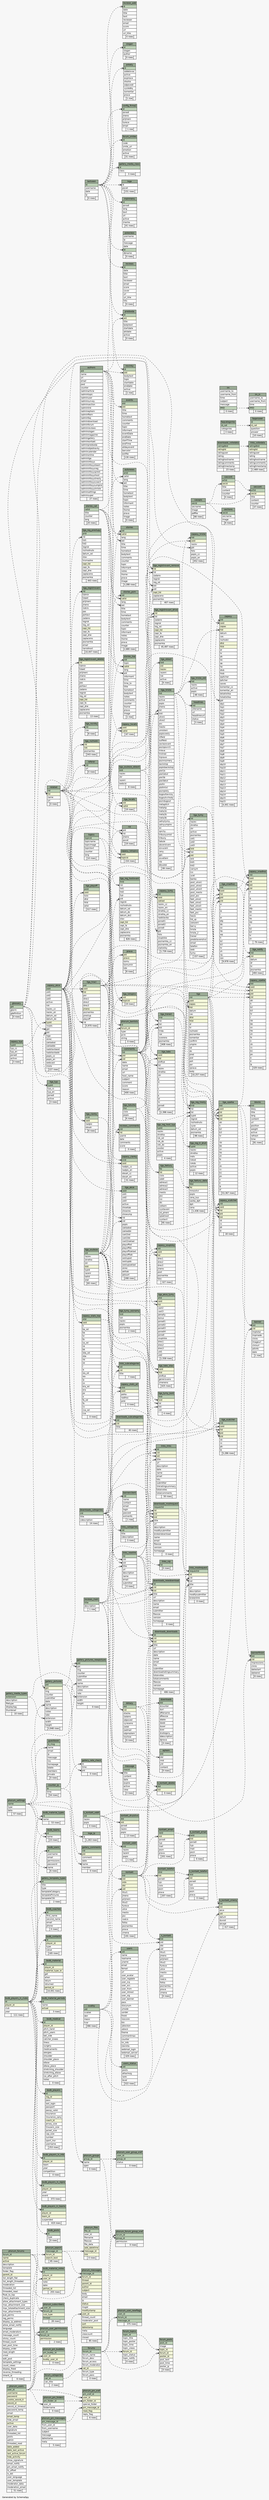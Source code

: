 // dot 2.38.0 on Mac OS X 10.9.4
// SchemaSpy rev 590
digraph "largeImpliedRelationshipsDiagram" {
  graph [
    rankdir="RL"
    bgcolor="#f7f7f7"
    label="\nGenerated by SchemaSpy"
    labeljust="l"
    nodesep="0.18"
    ranksep="0.46"
    fontname="Helvetica"
    fontsize="11"
  ];
  node [
    fontname="Helvetica"
    fontsize="11"
    shape="plaintext"
  ];
  edge [
    arrowsize="0.8"
  ];
  "ankety" [
    label=<
    <TABLE BORDER="0" CELLBORDER="1" CELLSPACING="0" BGCOLOR="#ffffff">
      <TR><TD COLSPAN="3" BGCOLOR="#9bab96" ALIGN="CENTER">ankety</TD></TR>
      <TR><TD PORT="id" COLSPAN="3" BGCOLOR="#bed1b8" ALIGN="LEFT">id</TD></TR>
      <TR><TD PORT="oddelovac" COLSPAN="3" ALIGN="LEFT">oddelovac</TD></TR>
      <TR><TD PORT="active" COLSPAN="3" ALIGN="LEFT">active</TD></TR>
      <TR><TD PORT="expirace" COLSPAN="3" ALIGN="LEFT">expirace</TD></TR>
      <TR><TD PORT="otazka" COLSPAN="3" ALIGN="LEFT">otazka</TD></TR>
      <TR><TD PORT="odpovedi" COLSPAN="3" ALIGN="LEFT">odpovedi</TD></TR>
      <TR><TD PORT="vysledky" COLSPAN="3" ALIGN="LEFT">vysledky</TD></TR>
      <TR><TD PORT="komentar" COLSPAN="3" ALIGN="LEFT">komentar</TD></TR>
      <TR><TD PORT="prava" COLSPAN="3" ALIGN="LEFT">prava</TD></TR>
      <TR><TD ALIGN="LEFT" BGCOLOR="#f7f7f7">  </TD><TD ALIGN="RIGHT" BGCOLOR="#f7f7f7">1 row</TD><TD ALIGN="RIGHT" BGCOLOR="#f7f7f7">  </TD></TR>
    </TABLE>>
    URL="tables/ankety.html"
    tooltip="ankety"
  ];
  "authors" [
    label=<
    <TABLE BORDER="0" CELLBORDER="1" CELLSPACING="0" BGCOLOR="#ffffff">
      <TR><TD COLSPAN="3" BGCOLOR="#9bab96" ALIGN="CENTER">authors</TD></TR>
      <TR><TD PORT="aid" COLSPAN="3" BGCOLOR="#bed1b8" ALIGN="LEFT">aid</TD></TR>
      <TR><TD PORT="name" COLSPAN="3" ALIGN="LEFT">name</TD></TR>
      <TR><TD PORT="url" COLSPAN="3" ALIGN="LEFT">url</TD></TR>
      <TR><TD PORT="email" COLSPAN="3" ALIGN="LEFT">email</TD></TR>
      <TR><TD PORT="pwd" COLSPAN="3" ALIGN="LEFT">pwd</TD></TR>
      <TR><TD PORT="counter" COLSPAN="3" ALIGN="LEFT">counter</TD></TR>
      <TR><TD PORT="radminarticle" COLSPAN="3" ALIGN="LEFT">radminarticle</TD></TR>
      <TR><TD PORT="radmintopic" COLSPAN="3" ALIGN="LEFT">radmintopic</TD></TR>
      <TR><TD PORT="radminuser" COLSPAN="3" ALIGN="LEFT">radminuser</TD></TR>
      <TR><TD PORT="radminsurvey" COLSPAN="3" ALIGN="LEFT">radminsurvey</TD></TR>
      <TR><TD PORT="radminsection" COLSPAN="3" ALIGN="LEFT">radminsection</TD></TR>
      <TR><TD PORT="radminlink" COLSPAN="3" ALIGN="LEFT">radminlink</TD></TR>
      <TR><TD PORT="radminephem" COLSPAN="3" ALIGN="LEFT">radminephem</TD></TR>
      <TR><TD PORT="radminfilem" COLSPAN="3" ALIGN="LEFT">radminfilem</TD></TR>
      <TR><TD PORT="radminfaq" COLSPAN="3" ALIGN="LEFT">radminfaq</TD></TR>
      <TR><TD PORT="radmindownload" COLSPAN="3" ALIGN="LEFT">radmindownload</TD></TR>
      <TR><TD PORT="radminforum" COLSPAN="3" ALIGN="LEFT">radminforum</TD></TR>
      <TR><TD PORT="radminreviews" COLSPAN="3" ALIGN="LEFT">radminreviews</TD></TR>
      <TR><TD PORT="radminslogan" COLSPAN="3" ALIGN="LEFT">radminslogan</TD></TR>
      <TR><TD PORT="radminmagazine" COLSPAN="3" ALIGN="LEFT">radminmagazine</TD></TR>
      <TR><TD PORT="radmingallery" COLSPAN="3" ALIGN="LEFT">radmingallery</TD></TR>
      <TR><TD PORT="radminkontakt" COLSPAN="3" ALIGN="LEFT">radminkontakt</TD></TR>
      <TR><TD PORT="radminpredseda" COLSPAN="3" ALIGN="LEFT">radminpredseda</TD></TR>
      <TR><TD PORT="radminobjednavky" COLSPAN="3" ALIGN="LEFT">radminobjednavky</TD></TR>
      <TR><TD PORT="radmincalendar" COLSPAN="3" ALIGN="LEFT">radmincalendar</TD></TR>
      <TR><TD PORT="radminonline" COLSPAN="3" ALIGN="LEFT">radminonline</TD></TR>
      <TR><TD PORT="radminliga" COLSPAN="3" ALIGN="LEFT">radminliga</TD></TR>
      <TR><TD PORT="radmininfosys" COLSPAN="3" ALIGN="LEFT">radmininfosys</TD></TR>
      <TR><TD PORT="radmininfosysteam" COLSPAN="3" ALIGN="LEFT">radmininfosysteam</TD></TR>
      <TR><TD PORT="radmininfosysreg" COLSPAN="3" ALIGN="LEFT">radmininfosysreg</TD></TR>
      <TR><TD PORT="radmininfosysprest" COLSPAN="3" ALIGN="LEFT">radmininfosysprest</TD></TR>
      <TR><TD PORT="radmininfosyshost" COLSPAN="3" ALIGN="LEFT">radmininfosyshost</TD></TR>
      <TR><TD PORT="radmininfosystresty" COLSPAN="3" ALIGN="LEFT">radmininfosystresty</TD></TR>
      <TR><TD PORT="radmininfosyscoach" COLSPAN="3" ALIGN="LEFT">radmininfosyscoach</TD></TR>
      <TR><TD PORT="radmininfosysumpire" COLSPAN="3" ALIGN="LEFT">radmininfosysumpire</TD></TR>
      <TR><TD PORT="radmininfosyshriste" COLSPAN="3" ALIGN="LEFT">radmininfosyshriste</TD></TR>
      <TR><TD PORT="radminsettings" COLSPAN="3" ALIGN="LEFT">radminsettings</TD></TR>
      <TR><TD PORT="radminsuper" COLSPAN="3" ALIGN="LEFT">radminsuper</TD></TR>
      <TR><TD ALIGN="LEFT" BGCOLOR="#f7f7f7">  </TD><TD ALIGN="RIGHT" BGCOLOR="#f7f7f7">27 rows</TD><TD ALIGN="RIGHT" BGCOLOR="#f7f7f7">  </TD></TR>
    </TABLE>>
    URL="tables/authors.html"
    tooltip="authors"
  ];
  "autonews" [
    label=<
    <TABLE BORDER="0" CELLBORDER="1" CELLSPACING="0" BGCOLOR="#ffffff">
      <TR><TD COLSPAN="3" BGCOLOR="#9bab96" ALIGN="CENTER">autonews</TD></TR>
      <TR><TD PORT="anid" COLSPAN="3" BGCOLOR="#bed1b8" ALIGN="LEFT">anid</TD></TR>
      <TR><TD PORT="catid" COLSPAN="3" ALIGN="LEFT">catid</TD></TR>
      <TR><TD PORT="lang" COLSPAN="3" ALIGN="LEFT">lang</TD></TR>
      <TR><TD PORT="aid" COLSPAN="3" ALIGN="LEFT">aid</TD></TR>
      <TR><TD PORT="title" COLSPAN="3" ALIGN="LEFT">title</TD></TR>
      <TR><TD PORT="time" COLSPAN="3" ALIGN="LEFT">time</TD></TR>
      <TR><TD PORT="hometext" COLSPAN="3" ALIGN="LEFT">hometext</TD></TR>
      <TR><TD PORT="bodytext" COLSPAN="3" ALIGN="LEFT">bodytext</TD></TR>
      <TR><TD PORT="topic" COLSPAN="3" ALIGN="LEFT">topic</TD></TR>
      <TR><TD PORT="informant" COLSPAN="3" ALIGN="LEFT">informant</TD></TR>
      <TR><TD PORT="notes" COLSPAN="3" ALIGN="LEFT">notes</TD></TR>
      <TR><TD PORT="ihome" COLSPAN="3" ALIGN="LEFT">ihome</TD></TR>
      <TR><TD PORT="prava" COLSPAN="3" ALIGN="LEFT">prava</TD></TR>
      <TR><TD PORT="image" COLSPAN="3" ALIGN="LEFT">image</TD></TR>
      <TR><TD ALIGN="LEFT" BGCOLOR="#f7f7f7">  </TD><TD ALIGN="RIGHT" BGCOLOR="#f7f7f7">0 rows</TD><TD ALIGN="RIGHT" BGCOLOR="#f7f7f7">  </TD></TR>
    </TABLE>>
    URL="tables/autonews.html"
    tooltip="autonews"
  ];
  "banner" [
    label=<
    <TABLE BORDER="0" CELLBORDER="1" CELLSPACING="0" BGCOLOR="#ffffff">
      <TR><TD COLSPAN="3" BGCOLOR="#9bab96" ALIGN="CENTER">banner</TD></TR>
      <TR><TD PORT="bid" COLSPAN="3" BGCOLOR="#bed1b8" ALIGN="LEFT">bid</TD></TR>
      <TR><TD PORT="cid" COLSPAN="3" BGCOLOR="#f4f7da" ALIGN="LEFT">cid</TD></TR>
      <TR><TD PORT="imptotal" COLSPAN="3" ALIGN="LEFT">imptotal</TD></TR>
      <TR><TD PORT="impmade" COLSPAN="3" ALIGN="LEFT">impmade</TD></TR>
      <TR><TD PORT="clicks" COLSPAN="3" ALIGN="LEFT">clicks</TD></TR>
      <TR><TD PORT="imageurl" COLSPAN="3" ALIGN="LEFT">imageurl</TD></TR>
      <TR><TD PORT="clickurl" COLSPAN="3" ALIGN="LEFT">clickurl</TD></TR>
      <TR><TD PORT="altinfo" COLSPAN="3" ALIGN="LEFT">altinfo</TD></TR>
      <TR><TD PORT="date" COLSPAN="3" ALIGN="LEFT">date</TD></TR>
      <TR><TD ALIGN="LEFT" BGCOLOR="#f7f7f7">  </TD><TD ALIGN="RIGHT" BGCOLOR="#f7f7f7">1 row</TD><TD ALIGN="RIGHT" BGCOLOR="#f7f7f7">  </TD></TR>
    </TABLE>>
    URL="tables/banner.html"
    tooltip="banner"
  ];
  "bannerclient" [
    label=<
    <TABLE BORDER="0" CELLBORDER="1" CELLSPACING="0" BGCOLOR="#ffffff">
      <TR><TD COLSPAN="3" BGCOLOR="#9bab96" ALIGN="CENTER">bannerclient</TD></TR>
      <TR><TD PORT="cid" COLSPAN="3" BGCOLOR="#bed1b8" ALIGN="LEFT">cid</TD></TR>
      <TR><TD PORT="name" COLSPAN="3" ALIGN="LEFT">name</TD></TR>
      <TR><TD PORT="contact" COLSPAN="3" ALIGN="LEFT">contact</TD></TR>
      <TR><TD PORT="email" COLSPAN="3" ALIGN="LEFT">email</TD></TR>
      <TR><TD PORT="login" COLSPAN="3" ALIGN="LEFT">login</TD></TR>
      <TR><TD PORT="passwd" COLSPAN="3" ALIGN="LEFT">passwd</TD></TR>
      <TR><TD PORT="extrainfo" COLSPAN="3" ALIGN="LEFT">extrainfo</TD></TR>
      <TR><TD ALIGN="LEFT" BGCOLOR="#f7f7f7">  </TD><TD ALIGN="RIGHT" BGCOLOR="#f7f7f7">1 row</TD><TD ALIGN="RIGHT" BGCOLOR="#f7f7f7">  </TD></TR>
    </TABLE>>
    URL="tables/bannerclient.html"
    tooltip="bannerclient"
  ];
  "bannerfinish" [
    label=<
    <TABLE BORDER="0" CELLBORDER="1" CELLSPACING="0" BGCOLOR="#ffffff">
      <TR><TD COLSPAN="3" BGCOLOR="#9bab96" ALIGN="CENTER">bannerfinish</TD></TR>
      <TR><TD PORT="bid" COLSPAN="3" BGCOLOR="#bed1b8" ALIGN="LEFT">bid</TD></TR>
      <TR><TD PORT="cid" COLSPAN="3" BGCOLOR="#f4f7da" ALIGN="LEFT">cid</TD></TR>
      <TR><TD PORT="impressions" COLSPAN="3" ALIGN="LEFT">impressions</TD></TR>
      <TR><TD PORT="clicks" COLSPAN="3" ALIGN="LEFT">clicks</TD></TR>
      <TR><TD PORT="datestart" COLSPAN="3" ALIGN="LEFT">datestart</TD></TR>
      <TR><TD PORT="dateend" COLSPAN="3" ALIGN="LEFT">dateend</TD></TR>
      <TR><TD ALIGN="LEFT" BGCOLOR="#f7f7f7">  </TD><TD ALIGN="RIGHT" BGCOLOR="#f7f7f7">8 rows</TD><TD ALIGN="RIGHT" BGCOLOR="#f7f7f7">  </TD></TR>
    </TABLE>>
    URL="tables/bannerfinish.html"
    tooltip="bannerfinish"
  ];
  "blocks" [
    label=<
    <TABLE BORDER="0" CELLBORDER="1" CELLSPACING="0" BGCOLOR="#ffffff">
      <TR><TD COLSPAN="3" BGCOLOR="#9bab96" ALIGN="CENTER">blocks</TD></TR>
      <TR><TD PORT="bid" COLSPAN="3" BGCOLOR="#bed1b8" ALIGN="LEFT">bid</TD></TR>
      <TR><TD PORT="bkey" COLSPAN="3" ALIGN="LEFT">bkey</TD></TR>
      <TR><TD PORT="title" COLSPAN="3" ALIGN="LEFT">title</TD></TR>
      <TR><TD PORT="lang" COLSPAN="3" ALIGN="LEFT">lang</TD></TR>
      <TR><TD PORT="content" COLSPAN="3" ALIGN="LEFT">content</TD></TR>
      <TR><TD PORT="url" COLSPAN="3" ALIGN="LEFT">url</TD></TR>
      <TR><TD PORT="position" COLSPAN="3" ALIGN="LEFT">position</TD></TR>
      <TR><TD PORT="weight" COLSPAN="3" ALIGN="LEFT">weight</TD></TR>
      <TR><TD PORT="active" COLSPAN="3" ALIGN="LEFT">active</TD></TR>
      <TR><TD PORT="refresh" COLSPAN="3" ALIGN="LEFT">refresh</TD></TR>
      <TR><TD PORT="time" COLSPAN="3" ALIGN="LEFT">time</TD></TR>
      <TR><TD ALIGN="LEFT" BGCOLOR="#f7f7f7">  </TD><TD ALIGN="RIGHT" BGCOLOR="#f7f7f7">81 rows</TD><TD ALIGN="RIGHT" BGCOLOR="#f7f7f7">  </TD></TR>
    </TABLE>>
    URL="tables/blocks.html"
    tooltip="blocks"
  ];
  "bsdb_coaches" [
    label=<
    <TABLE BORDER="0" CELLBORDER="1" CELLSPACING="0" BGCOLOR="#ffffff">
      <TR><TD COLSPAN="3" BGCOLOR="#9bab96" ALIGN="CENTER">bsdb_coaches</TD></TR>
      <TR><TD PORT="id" COLSPAN="3" BGCOLOR="#bed1b8" ALIGN="LEFT">id</TD></TR>
      <TR><TD PORT="first_name" COLSPAN="3" ALIGN="LEFT">first_name</TD></TR>
      <TR><TD PORT="second_name" COLSPAN="3" ALIGN="LEFT">second_name</TD></TR>
      <TR><TD PORT="email" COLSPAN="3" ALIGN="LEFT">email</TD></TR>
      <TR><TD PORT="phone" COLSPAN="3" ALIGN="LEFT">phone</TD></TR>
      <TR><TD ALIGN="LEFT" BGCOLOR="#f7f7f7">  </TD><TD ALIGN="RIGHT" BGCOLOR="#f7f7f7">0 rows</TD><TD ALIGN="RIGHT" BGCOLOR="#f7f7f7">  </TD></TR>
    </TABLE>>
    URL="tables/bsdb_coaches.html"
    tooltip="bsdb_coaches"
  ];
  "bsdb_contacts" [
    label=<
    <TABLE BORDER="0" CELLBORDER="1" CELLSPACING="0" BGCOLOR="#ffffff">
      <TR><TD COLSPAN="3" BGCOLOR="#9bab96" ALIGN="CENTER">bsdb_contacts</TD></TR>
      <TR><TD PORT="id" COLSPAN="3" BGCOLOR="#bed1b8" ALIGN="LEFT">id</TD></TR>
      <TR><TD PORT="player_id" COLSPAN="3" BGCOLOR="#f4f7da" ALIGN="LEFT">player_id</TD></TR>
      <TR><TD PORT="type" COLSPAN="3" ALIGN="LEFT">type</TD></TR>
      <TR><TD PORT="value" COLSPAN="3" ALIGN="LEFT">value</TD></TR>
      <TR><TD ALIGN="LEFT" BGCOLOR="#f7f7f7">  </TD><TD ALIGN="RIGHT" BGCOLOR="#f7f7f7">165 rows</TD><TD ALIGN="RIGHT" BGCOLOR="#f7f7f7">  </TD></TR>
    </TABLE>>
    URL="tables/bsdb_contacts.html"
    tooltip="bsdb_contacts"
  ];
  "bsdb_material" [
    label=<
    <TABLE BORDER="0" CELLBORDER="1" CELLSPACING="0" BGCOLOR="#ffffff">
      <TR><TD COLSPAN="3" BGCOLOR="#9bab96" ALIGN="CENTER">bsdb_material</TD></TR>
      <TR><TD PORT="id" COLSPAN="3" BGCOLOR="#bed1b8" ALIGN="LEFT">id</TD></TR>
      <TR><TD PORT="player_id" COLSPAN="3" BGCOLOR="#f4f7da" ALIGN="LEFT">player_id</TD></TR>
      <TR><TD PORT="material_type_id" COLSPAN="3" BGCOLOR="#f4f7da" ALIGN="LEFT">material_type_id</TD></TR>
      <TR><TD PORT="get" COLSPAN="3" ALIGN="LEFT">get</TD></TR>
      <TR><TD PORT="when" COLSPAN="3" ALIGN="LEFT">when</TD></TR>
      <TR><TD PORT="return" COLSPAN="3" ALIGN="LEFT">return</TD></TR>
      <TR><TD PORT="returned" COLSPAN="3" ALIGN="LEFT">returned</TD></TR>
      <TR><TD PORT="period_id" COLSPAN="3" BGCOLOR="#f4f7da" ALIGN="LEFT">period_id</TD></TR>
      <TR><TD ALIGN="LEFT" BGCOLOR="#f7f7f7">  </TD><TD ALIGN="RIGHT" BGCOLOR="#f7f7f7">14,441 rows</TD><TD ALIGN="RIGHT" BGCOLOR="#f7f7f7">  </TD></TR>
    </TABLE>>
    URL="tables/bsdb_material.html"
    tooltip="bsdb_material"
  ];
  "bsdb_material_notes" [
    label=<
    <TABLE BORDER="0" CELLBORDER="1" CELLSPACING="0" BGCOLOR="#ffffff">
      <TR><TD COLSPAN="3" BGCOLOR="#9bab96" ALIGN="CENTER">bsdb_material_notes</TD></TR>
      <TR><TD PORT="id" COLSPAN="3" BGCOLOR="#bed1b8" ALIGN="LEFT">id</TD></TR>
      <TR><TD PORT="player_id" COLSPAN="3" BGCOLOR="#f4f7da" ALIGN="LEFT">player_id</TD></TR>
      <TR><TD PORT="user_id" COLSPAN="3" BGCOLOR="#f4f7da" ALIGN="LEFT">user_id</TD></TR>
      <TR><TD PORT="note" COLSPAN="3" ALIGN="LEFT">note</TD></TR>
      <TR><TD PORT="date" COLSPAN="3" ALIGN="LEFT">date</TD></TR>
      <TR><TD PORT="period_id" COLSPAN="3" BGCOLOR="#f4f7da" ALIGN="LEFT">period_id</TD></TR>
      <TR><TD ALIGN="LEFT" BGCOLOR="#f7f7f7">  </TD><TD ALIGN="RIGHT" BGCOLOR="#f7f7f7">255 rows</TD><TD ALIGN="RIGHT" BGCOLOR="#f7f7f7">  </TD></TR>
    </TABLE>>
    URL="tables/bsdb_material_notes.html"
    tooltip="bsdb_material_notes"
  ];
  "bsdb_material_periods" [
    label=<
    <TABLE BORDER="0" CELLBORDER="1" CELLSPACING="0" BGCOLOR="#ffffff">
      <TR><TD COLSPAN="3" BGCOLOR="#9bab96" ALIGN="CENTER">bsdb_material_periods</TD></TR>
      <TR><TD PORT="id" COLSPAN="3" BGCOLOR="#bed1b8" ALIGN="LEFT">id</TD></TR>
      <TR><TD PORT="name" COLSPAN="3" ALIGN="LEFT">name</TD></TR>
      <TR><TD PORT="actual" COLSPAN="3" BGCOLOR="#f4f7da" ALIGN="LEFT">actual</TD></TR>
      <TR><TD ALIGN="LEFT" BGCOLOR="#f7f7f7">  </TD><TD ALIGN="RIGHT" BGCOLOR="#f7f7f7">3 rows</TD><TD ALIGN="RIGHT" BGCOLOR="#f7f7f7">  </TD></TR>
    </TABLE>>
    URL="tables/bsdb_material_periods.html"
    tooltip="bsdb_material_periods"
  ];
  "bsdb_material_types" [
    label=<
    <TABLE BORDER="0" CELLBORDER="1" CELLSPACING="0" BGCOLOR="#ffffff">
      <TR><TD COLSPAN="3" BGCOLOR="#9bab96" ALIGN="CENTER">bsdb_material_types</TD></TR>
      <TR><TD PORT="id" COLSPAN="3" BGCOLOR="#bed1b8" ALIGN="LEFT">id</TD></TR>
      <TR><TD PORT="name" COLSPAN="3" ALIGN="LEFT">name</TD></TR>
      <TR><TD ALIGN="LEFT" BGCOLOR="#f7f7f7">  </TD><TD ALIGN="RIGHT" BGCOLOR="#f7f7f7">53 rows</TD><TD ALIGN="RIGHT" BGCOLOR="#f7f7f7">  </TD></TR>
    </TABLE>>
    URL="tables/bsdb_material_types.html"
    tooltip="bsdb_material_types"
  ];
  "bsdb_medical" [
    label=<
    <TABLE BORDER="0" CELLBORDER="1" CELLSPACING="0" BGCOLOR="#ffffff">
      <TR><TD COLSPAN="3" BGCOLOR="#9bab96" ALIGN="CENTER">bsdb_medical</TD></TR>
      <TR><TD PORT="id" COLSPAN="3" BGCOLOR="#bed1b8" ALIGN="LEFT">id</TD></TR>
      <TR><TD PORT="player_id" COLSPAN="3" BGCOLOR="#f4f7da" ALIGN="LEFT">player_id</TD></TR>
      <TR><TD PORT="pitch_hand" COLSPAN="3" ALIGN="LEFT">pitch_hand</TD></TR>
      <TR><TD PORT="pitch_years" COLSPAN="3" ALIGN="LEFT">pitch_years</TD></TR>
      <TR><TD PORT="bet_side" COLSPAN="3" ALIGN="LEFT">bet_side</TD></TR>
      <TR><TD PORT="catcher_knees" COLSPAN="3" ALIGN="LEFT">catcher_knees</TD></TR>
      <TR><TD PORT="ilness" COLSPAN="3" ALIGN="LEFT">ilness</TD></TR>
      <TR><TD PORT="surgery" COLSPAN="3" ALIGN="LEFT">surgery</TD></TR>
      <TR><TD PORT="medicaments" COLSPAN="3" ALIGN="LEFT">medicaments</TD></TR>
      <TR><TD PORT="alergies" COLSPAN="3" ALIGN="LEFT">alergies</TD></TR>
      <TR><TD PORT="shoulder" COLSPAN="3" ALIGN="LEFT">shoulder</TD></TR>
      <TR><TD PORT="shoulder_place" COLSPAN="3" ALIGN="LEFT">shoulder_place</TD></TR>
      <TR><TD PORT="elbow" COLSPAN="3" ALIGN="LEFT">elbow</TD></TR>
      <TR><TD PORT="elbow_place" COLSPAN="3" ALIGN="LEFT">elbow_place</TD></TR>
      <TR><TD PORT="stretching_shoulder" COLSPAN="3" ALIGN="LEFT">stretching_shoulder</TD></TR>
      <TR><TD PORT="stretching_elbow" COLSPAN="3" ALIGN="LEFT">stretching_elbow</TD></TR>
      <TR><TD PORT="ice_after_pitch" COLSPAN="3" ALIGN="LEFT">ice_after_pitch</TD></TR>
      <TR><TD PORT="notes" COLSPAN="3" ALIGN="LEFT">notes</TD></TR>
      <TR><TD ALIGN="LEFT" BGCOLOR="#f7f7f7">  </TD><TD ALIGN="RIGHT" BGCOLOR="#f7f7f7">0 rows</TD><TD ALIGN="RIGHT" BGCOLOR="#f7f7f7">  </TD></TR>
    </TABLE>>
    URL="tables/bsdb_medical.html"
    tooltip="bsdb_medical"
  ];
  "bsdb_players" [
    label=<
    <TABLE BORDER="0" CELLBORDER="1" CELLSPACING="0" BGCOLOR="#ffffff">
      <TR><TD COLSPAN="3" BGCOLOR="#9bab96" ALIGN="CENTER">bsdb_players</TD></TR>
      <TR><TD PORT="id" COLSPAN="3" BGCOLOR="#bed1b8" ALIGN="LEFT">id</TD></TR>
      <TR><TD PORT="reg_id" COLSPAN="3" BGCOLOR="#f4f7da" ALIGN="LEFT">reg_id</TD></TR>
      <TR><TD PORT="pass" COLSPAN="3" ALIGN="LEFT">pass</TD></TR>
      <TR><TD PORT="last_login" COLSPAN="3" ALIGN="LEFT">last_login</TD></TR>
      <TR><TD PORT="passport" COLSPAN="3" ALIGN="LEFT">passport</TD></TR>
      <TR><TD PORT="passp_valid" COLSPAN="3" ALIGN="LEFT">passp_valid</TD></TR>
      <TR><TD PORT="insurance" COLSPAN="3" ALIGN="LEFT">insurance</TD></TR>
      <TR><TD PORT="insurance_cpny" COLSPAN="3" ALIGN="LEFT">insurance_cpny</TD></TR>
      <TR><TD PORT="coach_id" COLSPAN="3" BGCOLOR="#f4f7da" ALIGN="LEFT">coach_id</TD></TR>
      <TR><TD PORT="jersey_size" COLSPAN="3" ALIGN="LEFT">jersey_size</TD></TR>
      <TR><TD PORT="trousers_size" COLSPAN="3" ALIGN="LEFT">trousers_size</TD></TR>
      <TR><TD PORT="jacket_size" COLSPAN="3" ALIGN="LEFT">jacket_size</TD></TR>
      <TR><TD PORT="cap_size" COLSPAN="3" ALIGN="LEFT">cap_size</TD></TR>
      <TR><TD PORT="number" COLSPAN="3" ALIGN="LEFT">number</TD></TR>
      <TR><TD PORT="sport_insr" COLSPAN="3" ALIGN="LEFT">sport_insr</TD></TR>
      <TR><TD PORT="username" COLSPAN="3" ALIGN="LEFT">username</TD></TR>
      <TR><TD ALIGN="LEFT" BGCOLOR="#f7f7f7">  </TD><TD ALIGN="RIGHT" BGCOLOR="#f7f7f7">253 rows</TD><TD ALIGN="RIGHT" BGCOLOR="#f7f7f7">  </TD></TR>
    </TABLE>>
    URL="tables/bsdb_players.html"
    tooltip="bsdb_players"
  ];
  "bsdb_players_in_clubs" [
    label=<
    <TABLE BORDER="0" CELLBORDER="1" CELLSPACING="0" BGCOLOR="#ffffff">
      <TR><TD COLSPAN="3" BGCOLOR="#9bab96" ALIGN="CENTER">bsdb_players_in_clubs</TD></TR>
      <TR><TD PORT="id" COLSPAN="3" BGCOLOR="#bed1b8" ALIGN="LEFT">id</TD></TR>
      <TR><TD PORT="player_id" COLSPAN="3" BGCOLOR="#f4f7da" ALIGN="LEFT">player_id</TD></TR>
      <TR><TD PORT="club" COLSPAN="3" ALIGN="LEFT">club</TD></TR>
      <TR><TD PORT="year" COLSPAN="3" ALIGN="LEFT">year</TD></TR>
      <TR><TD ALIGN="LEFT" BGCOLOR="#f7f7f7">  </TD><TD ALIGN="RIGHT" BGCOLOR="#f7f7f7">111 rows</TD><TD ALIGN="RIGHT" BGCOLOR="#f7f7f7">  </TD></TR>
    </TABLE>>
    URL="tables/bsdb_players_in_clubs.html"
    tooltip="bsdb_players_in_clubs"
  ];
  "bsdb_players_in_mlb" [
    label=<
    <TABLE BORDER="0" CELLBORDER="1" CELLSPACING="0" BGCOLOR="#ffffff">
      <TR><TD COLSPAN="3" BGCOLOR="#9bab96" ALIGN="CENTER">bsdb_players_in_mlb</TD></TR>
      <TR><TD PORT="id" COLSPAN="3" BGCOLOR="#bed1b8" ALIGN="LEFT">id</TD></TR>
      <TR><TD PORT="player_id" COLSPAN="3" BGCOLOR="#f4f7da" ALIGN="LEFT">player_id</TD></TR>
      <TR><TD PORT="team" COLSPAN="3" ALIGN="LEFT">team</TD></TR>
      <TR><TD PORT="year" COLSPAN="3" ALIGN="LEFT">year</TD></TR>
      <TR><TD PORT="competition" COLSPAN="3" ALIGN="LEFT">competition</TD></TR>
      <TR><TD ALIGN="LEFT" BGCOLOR="#f7f7f7">  </TD><TD ALIGN="RIGHT" BGCOLOR="#f7f7f7">0 rows</TD><TD ALIGN="RIGHT" BGCOLOR="#f7f7f7">  </TD></TR>
    </TABLE>>
    URL="tables/bsdb_players_in_mlb.html"
    tooltip="bsdb_players_in_mlb"
  ];
  "bsdb_players_in_repre" [
    label=<
    <TABLE BORDER="0" CELLBORDER="1" CELLSPACING="0" BGCOLOR="#ffffff">
      <TR><TD COLSPAN="3" BGCOLOR="#9bab96" ALIGN="CENTER">bsdb_players_in_repre</TD></TR>
      <TR><TD PORT="id" COLSPAN="3" BGCOLOR="#bed1b8" ALIGN="LEFT">id</TD></TR>
      <TR><TD PORT="player_id" COLSPAN="3" BGCOLOR="#f4f7da" ALIGN="LEFT">player_id</TD></TR>
      <TR><TD PORT="year" COLSPAN="3" ALIGN="LEFT">year</TD></TR>
      <TR><TD PORT="event" COLSPAN="3" ALIGN="LEFT">event</TD></TR>
      <TR><TD ALIGN="LEFT" BGCOLOR="#f7f7f7">  </TD><TD ALIGN="RIGHT" BGCOLOR="#f7f7f7">373 rows</TD><TD ALIGN="RIGHT" BGCOLOR="#f7f7f7">  </TD></TR>
    </TABLE>>
    URL="tables/bsdb_players_in_repre.html"
    tooltip="bsdb_players_in_repre"
  ];
  "bsdb_players_in_teams" [
    label=<
    <TABLE BORDER="0" CELLBORDER="1" CELLSPACING="0" BGCOLOR="#ffffff">
      <TR><TD COLSPAN="3" BGCOLOR="#9bab96" ALIGN="CENTER">bsdb_players_in_teams</TD></TR>
      <TR><TD PORT="id" COLSPAN="3" BGCOLOR="#bed1b8" ALIGN="LEFT">id</TD></TR>
      <TR><TD PORT="player_id" COLSPAN="3" BGCOLOR="#f4f7da" ALIGN="LEFT">player_id</TD></TR>
      <TR><TD PORT="team_id" COLSPAN="3" BGCOLOR="#f4f7da" ALIGN="LEFT">team_id</TD></TR>
      <TR><TD PORT="suspended" COLSPAN="3" ALIGN="LEFT">suspended</TD></TR>
      <TR><TD ALIGN="LEFT" BGCOLOR="#f7f7f7">  </TD><TD ALIGN="RIGHT" BGCOLOR="#f7f7f7">419 rows</TD><TD ALIGN="RIGHT" BGCOLOR="#f7f7f7">  </TD></TR>
    </TABLE>>
    URL="tables/bsdb_players_in_teams.html"
    tooltip="bsdb_players_in_teams"
  ];
  "bsdb_posts" [
    label=<
    <TABLE BORDER="0" CELLBORDER="1" CELLSPACING="0" BGCOLOR="#ffffff">
      <TR><TD COLSPAN="3" BGCOLOR="#9bab96" ALIGN="CENTER">bsdb_posts</TD></TR>
      <TR><TD PORT="id" COLSPAN="3" BGCOLOR="#bed1b8" ALIGN="LEFT">id</TD></TR>
      <TR><TD PORT="type" COLSPAN="3" ALIGN="LEFT">type</TD></TR>
      <TR><TD ALIGN="LEFT" BGCOLOR="#f7f7f7">  </TD><TD ALIGN="RIGHT" BGCOLOR="#f7f7f7">0 rows</TD><TD ALIGN="RIGHT" BGCOLOR="#f7f7f7">  </TD></TR>
    </TABLE>>
    URL="tables/bsdb_posts.html"
    tooltip="bsdb_posts"
  ];
  "bsdb_teams" [
    label=<
    <TABLE BORDER="0" CELLBORDER="1" CELLSPACING="0" BGCOLOR="#ffffff">
      <TR><TD COLSPAN="3" BGCOLOR="#9bab96" ALIGN="CENTER">bsdb_teams</TD></TR>
      <TR><TD PORT="id" COLSPAN="3" BGCOLOR="#bed1b8" ALIGN="LEFT">id</TD></TR>
      <TR><TD PORT="name" COLSPAN="3" ALIGN="LEFT">name</TD></TR>
      <TR><TD ALIGN="LEFT" BGCOLOR="#f7f7f7">  </TD><TD ALIGN="RIGHT" BGCOLOR="#f7f7f7">23 rows</TD><TD ALIGN="RIGHT" BGCOLOR="#f7f7f7">  </TD></TR>
    </TABLE>>
    URL="tables/bsdb_teams.html"
    tooltip="bsdb_teams"
  ];
  "bsdb_users" [
    label=<
    <TABLE BORDER="0" CELLBORDER="1" CELLSPACING="0" BGCOLOR="#ffffff">
      <TR><TD COLSPAN="3" BGCOLOR="#9bab96" ALIGN="CENTER">bsdb_users</TD></TR>
      <TR><TD PORT="id" COLSPAN="3" BGCOLOR="#bed1b8" ALIGN="LEFT">id</TD></TR>
      <TR><TD PORT="username" COLSPAN="3" ALIGN="LEFT">username</TD></TR>
      <TR><TD PORT="email" COLSPAN="3" ALIGN="LEFT">email</TD></TR>
      <TR><TD PORT="permissions" COLSPAN="3" ALIGN="LEFT">permissions</TD></TR>
      <TR><TD PORT="password" COLSPAN="3" ALIGN="LEFT">password</TD></TR>
      <TR><TD PORT="name" COLSPAN="3" ALIGN="LEFT">name</TD></TR>
      <TR><TD ALIGN="LEFT" BGCOLOR="#f7f7f7">  </TD><TD ALIGN="RIGHT" BGCOLOR="#f7f7f7">6 rows</TD><TD ALIGN="RIGHT" BGCOLOR="#f7f7f7">  </TD></TR>
    </TABLE>>
    URL="tables/bsdb_users.html"
    tooltip="bsdb_users"
  ];
  "cascont" [
    label=<
    <TABLE BORDER="0" CELLBORDER="1" CELLSPACING="0" BGCOLOR="#ffffff">
      <TR><TD COLSPAN="3" BGCOLOR="#9bab96" ALIGN="CENTER">cascont</TD></TR>
      <TR><TD PORT="artid" COLSPAN="3" BGCOLOR="#bed1b8" ALIGN="LEFT">artid</TD></TR>
      <TR><TD PORT="secid" COLSPAN="3" BGCOLOR="#f4f7da" ALIGN="LEFT">secid</TD></TR>
      <TR><TD PORT="title" COLSPAN="3" ALIGN="LEFT">title</TD></TR>
      <TR><TD PORT="content" COLSPAN="3" ALIGN="LEFT">content</TD></TR>
      <TR><TD PORT="counter" COLSPAN="3" ALIGN="LEFT">counter</TD></TR>
      <TR><TD ALIGN="LEFT" BGCOLOR="#f7f7f7">  </TD><TD ALIGN="RIGHT" BGCOLOR="#f7f7f7">0 rows</TD><TD ALIGN="RIGHT" BGCOLOR="#f7f7f7">  </TD></TR>
    </TABLE>>
    URL="tables/cascont.html"
    tooltip="cascont"
  ];
  "casopis" [
    label=<
    <TABLE BORDER="0" CELLBORDER="1" CELLSPACING="0" BGCOLOR="#ffffff">
      <TR><TD COLSPAN="3" BGCOLOR="#9bab96" ALIGN="CENTER">casopis</TD></TR>
      <TR><TD PORT="secid" COLSPAN="3" BGCOLOR="#bed1b8" ALIGN="LEFT">secid</TD></TR>
      <TR><TD PORT="secname" COLSPAN="3" ALIGN="LEFT">secname</TD></TR>
      <TR><TD PORT="image" COLSPAN="3" ALIGN="LEFT">image</TD></TR>
      <TR><TD PORT="pdffile" COLSPAN="3" ALIGN="LEFT">pdffile</TD></TR>
      <TR><TD ALIGN="LEFT" BGCOLOR="#f7f7f7">  </TD><TD ALIGN="RIGHT" BGCOLOR="#f7f7f7">66 rows</TD><TD ALIGN="RIGHT" BGCOLOR="#f7f7f7">  </TD></TR>
    </TABLE>>
    URL="tables/casopis.html"
    tooltip="casopis"
  ];
  "comments" [
    label=<
    <TABLE BORDER="0" CELLBORDER="1" CELLSPACING="0" BGCOLOR="#ffffff">
      <TR><TD COLSPAN="3" BGCOLOR="#9bab96" ALIGN="CENTER">comments</TD></TR>
      <TR><TD PORT="tid" COLSPAN="3" BGCOLOR="#bed1b8" ALIGN="LEFT">tid</TD></TR>
      <TR><TD PORT="pid" COLSPAN="3" BGCOLOR="#f4f7da" ALIGN="LEFT">pid</TD></TR>
      <TR><TD PORT="sid" COLSPAN="3" BGCOLOR="#f4f7da" ALIGN="LEFT">sid</TD></TR>
      <TR><TD PORT="date" COLSPAN="3" ALIGN="LEFT">date</TD></TR>
      <TR><TD PORT="name" COLSPAN="3" ALIGN="LEFT">name</TD></TR>
      <TR><TD PORT="email" COLSPAN="3" ALIGN="LEFT">email</TD></TR>
      <TR><TD PORT="url" COLSPAN="3" ALIGN="LEFT">url</TD></TR>
      <TR><TD PORT="host_name" COLSPAN="3" ALIGN="LEFT">host_name</TD></TR>
      <TR><TD PORT="subject" COLSPAN="3" ALIGN="LEFT">subject</TD></TR>
      <TR><TD PORT="comment" COLSPAN="3" ALIGN="LEFT">comment</TD></TR>
      <TR><TD PORT="score" COLSPAN="3" ALIGN="LEFT">score</TD></TR>
      <TR><TD PORT="reason" COLSPAN="3" ALIGN="LEFT">reason</TD></TR>
      <TR><TD ALIGN="LEFT" BGCOLOR="#f7f7f7">  </TD><TD ALIGN="RIGHT" BGCOLOR="#f7f7f7">400 rows</TD><TD ALIGN="RIGHT" BGCOLOR="#f7f7f7">  </TD></TR>
    </TABLE>>
    URL="tables/comments.html"
    tooltip="comments"
  ];
  "config_firma2" [
    label=<
    <TABLE BORDER="0" CELLBORDER="1" CELLSPACING="0" BGCOLOR="#ffffff">
      <TR><TD COLSPAN="3" BGCOLOR="#9bab96" ALIGN="CENTER">config_firma2</TD></TR>
      <TR><TD PORT="id" COLSPAN="3" BGCOLOR="#bed1b8" ALIGN="LEFT">id</TD></TR>
      <TR><TD PORT="poradi" COLSPAN="3" ALIGN="LEFT">poradi</TD></TR>
      <TR><TD PORT="jmeno" COLSPAN="3" ALIGN="LEFT">jmeno</TD></TR>
      <TR><TD PORT="prijmeni" COLSPAN="3" ALIGN="LEFT">prijmeni</TD></TR>
      <TR><TD PORT="funkce" COLSPAN="3" ALIGN="LEFT">funkce</TD></TR>
      <TR><TD PORT="email" COLSPAN="3" ALIGN="LEFT">email</TD></TR>
      <TR><TD ALIGN="LEFT" BGCOLOR="#f7f7f7">  </TD><TD ALIGN="RIGHT" BGCOLOR="#f7f7f7">1 row</TD><TD ALIGN="RIGHT" BGCOLOR="#f7f7f7">  </TD></TR>
    </TABLE>>
    URL="tables/config_firma2.html"
    tooltip="config_firma2"
  ];
  "counter_ip" [
    label=<
    <TABLE BORDER="0" CELLBORDER="1" CELLSPACING="0" BGCOLOR="#ffffff">
      <TR><TD COLSPAN="3" BGCOLOR="#9bab96" ALIGN="CENTER">counter_ip</TD></TR>
      <TR><TD PORT="ip" COLSPAN="3" BGCOLOR="#bed1b8" ALIGN="LEFT">ip</TD></TR>
      <TR><TD PORT="time" COLSPAN="3" ALIGN="LEFT">time</TD></TR>
      <TR><TD ALIGN="LEFT" BGCOLOR="#f7f7f7">  </TD><TD ALIGN="RIGHT" BGCOLOR="#f7f7f7">54 rows</TD><TD ALIGN="RIGHT" BGCOLOR="#f7f7f7">  </TD></TR>
    </TABLE>>
    URL="tables/counter_ip.html"
    tooltip="counter_ip"
  ];
  "dotazy" [
    label=<
    <TABLE BORDER="0" CELLBORDER="1" CELLSPACING="0" BGCOLOR="#ffffff">
      <TR><TD COLSPAN="3" BGCOLOR="#9bab96" ALIGN="CENTER">dotazy</TD></TR>
      <TR><TD PORT="did" COLSPAN="3" BGCOLOR="#bed1b8" ALIGN="LEFT">did</TD></TR>
      <TR><TD PORT="cid" COLSPAN="3" BGCOLOR="#f4f7da" ALIGN="LEFT">cid</TD></TR>
      <TR><TD PORT="otazka" COLSPAN="3" ALIGN="LEFT">otazka</TD></TR>
      <TR><TD PORT="zadano" COLSPAN="3" ALIGN="LEFT">zadano</TD></TR>
      <TR><TD PORT="odpoved" COLSPAN="3" ALIGN="LEFT">odpoved</TD></TR>
      <TR><TD PORT="vyreseno" COLSPAN="3" ALIGN="LEFT">vyreseno</TD></TR>
      <TR><TD PORT="zadal" COLSPAN="3" ALIGN="LEFT">zadal</TD></TR>
      <TR><TD PORT="zadmail" COLSPAN="3" ALIGN="LEFT">zadmail</TD></TR>
      <TR><TD PORT="odpmailem" COLSPAN="3" ALIGN="LEFT">odpmailem</TD></TR>
      <TR><TD PORT="noshow" COLSPAN="3" ALIGN="LEFT">noshow</TD></TR>
      <TR><TD ALIGN="LEFT" BGCOLOR="#f7f7f7">  </TD><TD ALIGN="RIGHT" BGCOLOR="#f7f7f7">0 rows</TD><TD ALIGN="RIGHT" BGCOLOR="#f7f7f7">  </TD></TR>
    </TABLE>>
    URL="tables/dotazy.html"
    tooltip="dotazy"
  ];
  "downloads" [
    label=<
    <TABLE BORDER="0" CELLBORDER="1" CELLSPACING="0" BGCOLOR="#ffffff">
      <TR><TD COLSPAN="3" BGCOLOR="#9bab96" ALIGN="CENTER">downloads</TD></TR>
      <TR><TD PORT="did" COLSPAN="3" BGCOLOR="#bed1b8" ALIGN="LEFT">did</TD></TR>
      <TR><TD PORT="dcounter" COLSPAN="3" ALIGN="LEFT">dcounter</TD></TR>
      <TR><TD PORT="durl" COLSPAN="3" ALIGN="LEFT">durl</TD></TR>
      <TR><TD PORT="dfilename" COLSPAN="3" ALIGN="LEFT">dfilename</TD></TR>
      <TR><TD PORT="dfilesize" COLSPAN="3" ALIGN="LEFT">dfilesize</TD></TR>
      <TR><TD PORT="ddate" COLSPAN="3" ALIGN="LEFT">ddate</TD></TR>
      <TR><TD PORT="dweb" COLSPAN="3" ALIGN="LEFT">dweb</TD></TR>
      <TR><TD PORT="duser" COLSPAN="3" ALIGN="LEFT">duser</TD></TR>
      <TR><TD PORT="dver" COLSPAN="3" ALIGN="LEFT">dver</TD></TR>
      <TR><TD PORT="dcategory" COLSPAN="3" ALIGN="LEFT">dcategory</TD></TR>
      <TR><TD PORT="ddescription" COLSPAN="3" ALIGN="LEFT">ddescription</TD></TR>
      <TR><TD PORT="dprava" COLSPAN="3" ALIGN="LEFT">dprava</TD></TR>
      <TR><TD ALIGN="LEFT" BGCOLOR="#f7f7f7">  </TD><TD ALIGN="RIGHT" BGCOLOR="#f7f7f7">0 rows</TD><TD ALIGN="RIGHT" BGCOLOR="#f7f7f7">  </TD></TR>
    </TABLE>>
    URL="tables/downloads.html"
    tooltip="downloads"
  ];
  "downloads_categories" [
    label=<
    <TABLE BORDER="0" CELLBORDER="1" CELLSPACING="0" BGCOLOR="#ffffff">
      <TR><TD COLSPAN="3" BGCOLOR="#9bab96" ALIGN="CENTER">downloads_categories</TD></TR>
      <TR><TD PORT="cid" COLSPAN="3" BGCOLOR="#bed1b8" ALIGN="LEFT">cid</TD></TR>
      <TR><TD PORT="title" COLSPAN="3" ALIGN="LEFT">title</TD></TR>
      <TR><TD PORT="cdescription" COLSPAN="3" ALIGN="LEFT">cdescription</TD></TR>
      <TR><TD ALIGN="LEFT" BGCOLOR="#f7f7f7">  </TD><TD ALIGN="RIGHT" BGCOLOR="#f7f7f7">14 rows</TD><TD ALIGN="RIGHT" BGCOLOR="#f7f7f7">  </TD></TR>
    </TABLE>>
    URL="tables/downloads_categories.html"
    tooltip="downloads_categories"
  ];
  "downloads_downloads" [
    label=<
    <TABLE BORDER="0" CELLBORDER="1" CELLSPACING="0" BGCOLOR="#ffffff">
      <TR><TD COLSPAN="3" BGCOLOR="#9bab96" ALIGN="CENTER">downloads_downloads</TD></TR>
      <TR><TD PORT="lid" COLSPAN="3" BGCOLOR="#bed1b8" ALIGN="LEFT">lid</TD></TR>
      <TR><TD PORT="cid" COLSPAN="3" BGCOLOR="#f4f7da" ALIGN="LEFT">cid</TD></TR>
      <TR><TD PORT="sid" COLSPAN="3" BGCOLOR="#f4f7da" ALIGN="LEFT">sid</TD></TR>
      <TR><TD PORT="title" COLSPAN="3" ALIGN="LEFT">title</TD></TR>
      <TR><TD PORT="url" COLSPAN="3" ALIGN="LEFT">url</TD></TR>
      <TR><TD PORT="description" COLSPAN="3" ALIGN="LEFT">description</TD></TR>
      <TR><TD PORT="date" COLSPAN="3" ALIGN="LEFT">date</TD></TR>
      <TR><TD PORT="name" COLSPAN="3" ALIGN="LEFT">name</TD></TR>
      <TR><TD PORT="email" COLSPAN="3" ALIGN="LEFT">email</TD></TR>
      <TR><TD PORT="hits" COLSPAN="3" ALIGN="LEFT">hits</TD></TR>
      <TR><TD PORT="submitter" COLSPAN="3" ALIGN="LEFT">submitter</TD></TR>
      <TR><TD PORT="downloadratingsummary" COLSPAN="3" ALIGN="LEFT">downloadratingsummary</TD></TR>
      <TR><TD PORT="totalvotes" COLSPAN="3" ALIGN="LEFT">totalvotes</TD></TR>
      <TR><TD PORT="totalcomments" COLSPAN="3" ALIGN="LEFT">totalcomments</TD></TR>
      <TR><TD PORT="filesize" COLSPAN="3" ALIGN="LEFT">filesize</TD></TR>
      <TR><TD PORT="version" COLSPAN="3" ALIGN="LEFT">version</TD></TR>
      <TR><TD PORT="homepage" COLSPAN="3" ALIGN="LEFT">homepage</TD></TR>
      <TR><TD ALIGN="LEFT" BGCOLOR="#f7f7f7">  </TD><TD ALIGN="RIGHT" BGCOLOR="#f7f7f7">406 rows</TD><TD ALIGN="RIGHT" BGCOLOR="#f7f7f7">  </TD></TR>
    </TABLE>>
    URL="tables/downloads_downloads.html"
    tooltip="downloads_downloads"
  ];
  "downloads_modrequest" [
    label=<
    <TABLE BORDER="0" CELLBORDER="1" CELLSPACING="0" BGCOLOR="#ffffff">
      <TR><TD COLSPAN="3" BGCOLOR="#9bab96" ALIGN="CENTER">downloads_modrequest</TD></TR>
      <TR><TD PORT="requestid" COLSPAN="3" BGCOLOR="#bed1b8" ALIGN="LEFT">requestid</TD></TR>
      <TR><TD PORT="lid" COLSPAN="3" BGCOLOR="#f4f7da" ALIGN="LEFT">lid</TD></TR>
      <TR><TD PORT="cid" COLSPAN="3" BGCOLOR="#f4f7da" ALIGN="LEFT">cid</TD></TR>
      <TR><TD PORT="sid" COLSPAN="3" BGCOLOR="#f4f7da" ALIGN="LEFT">sid</TD></TR>
      <TR><TD PORT="title" COLSPAN="3" ALIGN="LEFT">title</TD></TR>
      <TR><TD PORT="url" COLSPAN="3" ALIGN="LEFT">url</TD></TR>
      <TR><TD PORT="description" COLSPAN="3" ALIGN="LEFT">description</TD></TR>
      <TR><TD PORT="modifysubmitter" COLSPAN="3" ALIGN="LEFT">modifysubmitter</TD></TR>
      <TR><TD PORT="brokendownload" COLSPAN="3" ALIGN="LEFT">brokendownload</TD></TR>
      <TR><TD PORT="name" COLSPAN="3" ALIGN="LEFT">name</TD></TR>
      <TR><TD PORT="email" COLSPAN="3" ALIGN="LEFT">email</TD></TR>
      <TR><TD PORT="filesize" COLSPAN="3" ALIGN="LEFT">filesize</TD></TR>
      <TR><TD PORT="version" COLSPAN="3" ALIGN="LEFT">version</TD></TR>
      <TR><TD PORT="homepage" COLSPAN="3" ALIGN="LEFT">homepage</TD></TR>
      <TR><TD ALIGN="LEFT" BGCOLOR="#f7f7f7">  </TD><TD ALIGN="RIGHT" BGCOLOR="#f7f7f7">0 rows</TD><TD ALIGN="RIGHT" BGCOLOR="#f7f7f7">  </TD></TR>
    </TABLE>>
    URL="tables/downloads_modrequest.html"
    tooltip="downloads_modrequest"
  ];
  "downloads_newdownload" [
    label=<
    <TABLE BORDER="0" CELLBORDER="1" CELLSPACING="0" BGCOLOR="#ffffff">
      <TR><TD COLSPAN="3" BGCOLOR="#9bab96" ALIGN="CENTER">downloads_newdownload</TD></TR>
      <TR><TD PORT="lid" COLSPAN="3" BGCOLOR="#bed1b8" ALIGN="LEFT">lid</TD></TR>
      <TR><TD PORT="cid" COLSPAN="3" BGCOLOR="#f4f7da" ALIGN="LEFT">cid</TD></TR>
      <TR><TD PORT="sid" COLSPAN="3" BGCOLOR="#f4f7da" ALIGN="LEFT">sid</TD></TR>
      <TR><TD PORT="title" COLSPAN="3" ALIGN="LEFT">title</TD></TR>
      <TR><TD PORT="url" COLSPAN="3" ALIGN="LEFT">url</TD></TR>
      <TR><TD PORT="description" COLSPAN="3" ALIGN="LEFT">description</TD></TR>
      <TR><TD PORT="name" COLSPAN="3" ALIGN="LEFT">name</TD></TR>
      <TR><TD PORT="email" COLSPAN="3" ALIGN="LEFT">email</TD></TR>
      <TR><TD PORT="submitter" COLSPAN="3" ALIGN="LEFT">submitter</TD></TR>
      <TR><TD PORT="filesize" COLSPAN="3" ALIGN="LEFT">filesize</TD></TR>
      <TR><TD PORT="version" COLSPAN="3" ALIGN="LEFT">version</TD></TR>
      <TR><TD PORT="homepage" COLSPAN="3" ALIGN="LEFT">homepage</TD></TR>
      <TR><TD ALIGN="LEFT" BGCOLOR="#f7f7f7">  </TD><TD ALIGN="RIGHT" BGCOLOR="#f7f7f7">0 rows</TD><TD ALIGN="RIGHT" BGCOLOR="#f7f7f7">  </TD></TR>
    </TABLE>>
    URL="tables/downloads_newdownload.html"
    tooltip="downloads_newdownload"
  ];
  "downloads_subcategories" [
    label=<
    <TABLE BORDER="0" CELLBORDER="1" CELLSPACING="0" BGCOLOR="#ffffff">
      <TR><TD COLSPAN="3" BGCOLOR="#9bab96" ALIGN="CENTER">downloads_subcategories</TD></TR>
      <TR><TD PORT="sid" COLSPAN="3" BGCOLOR="#bed1b8" ALIGN="LEFT">sid</TD></TR>
      <TR><TD PORT="cid" COLSPAN="3" BGCOLOR="#f4f7da" ALIGN="LEFT">cid</TD></TR>
      <TR><TD PORT="title" COLSPAN="3" ALIGN="LEFT">title</TD></TR>
      <TR><TD ALIGN="LEFT" BGCOLOR="#f7f7f7">  </TD><TD ALIGN="RIGHT" BGCOLOR="#f7f7f7">40 rows</TD><TD ALIGN="RIGHT" BGCOLOR="#f7f7f7">  </TD></TR>
    </TABLE>>
    URL="tables/downloads_subcategories.html"
    tooltip="downloads_subcategories"
  ];
  "downloads_votedata" [
    label=<
    <TABLE BORDER="0" CELLBORDER="1" CELLSPACING="0" BGCOLOR="#ffffff">
      <TR><TD COLSPAN="3" BGCOLOR="#9bab96" ALIGN="CENTER">downloads_votedata</TD></TR>
      <TR><TD PORT="ratingdbid" COLSPAN="3" BGCOLOR="#bed1b8" ALIGN="LEFT">ratingdbid</TD></TR>
      <TR><TD PORT="ratinglid" COLSPAN="3" BGCOLOR="#f4f7da" ALIGN="LEFT">ratinglid</TD></TR>
      <TR><TD PORT="ratinguser" COLSPAN="3" ALIGN="LEFT">ratinguser</TD></TR>
      <TR><TD PORT="rating" COLSPAN="3" ALIGN="LEFT">rating</TD></TR>
      <TR><TD PORT="ratinghostname" COLSPAN="3" ALIGN="LEFT">ratinghostname</TD></TR>
      <TR><TD PORT="ratingcomments" COLSPAN="3" ALIGN="LEFT">ratingcomments</TD></TR>
      <TR><TD PORT="ratingtimestamp" COLSPAN="3" ALIGN="LEFT">ratingtimestamp</TD></TR>
      <TR><TD ALIGN="LEFT" BGCOLOR="#f7f7f7">  </TD><TD ALIGN="RIGHT" BGCOLOR="#f7f7f7">23 rows</TD><TD ALIGN="RIGHT" BGCOLOR="#f7f7f7">  </TD></TR>
    </TABLE>>
    URL="tables/downloads_votedata.html"
    tooltip="downloads_votedata"
  ];
  "ephem" [
    label=<
    <TABLE BORDER="0" CELLBORDER="1" CELLSPACING="0" BGCOLOR="#ffffff">
      <TR><TD COLSPAN="3" BGCOLOR="#9bab96" ALIGN="CENTER">ephem</TD></TR>
      <TR><TD PORT="eid" COLSPAN="3" BGCOLOR="#bed1b8" ALIGN="LEFT">eid</TD></TR>
      <TR><TD PORT="did" COLSPAN="3" ALIGN="LEFT">did</TD></TR>
      <TR><TD PORT="mid" COLSPAN="3" ALIGN="LEFT">mid</TD></TR>
      <TR><TD PORT="yid" COLSPAN="3" ALIGN="LEFT">yid</TD></TR>
      <TR><TD PORT="content" COLSPAN="3" ALIGN="LEFT">content</TD></TR>
      <TR><TD ALIGN="LEFT" BGCOLOR="#f7f7f7">  </TD><TD ALIGN="RIGHT" BGCOLOR="#f7f7f7">0 rows</TD><TD ALIGN="RIGHT" BGCOLOR="#f7f7f7">  </TD></TR>
    </TABLE>>
    URL="tables/ephem.html"
    tooltip="ephem"
  ];
  "events" [
    label=<
    <TABLE BORDER="0" CELLBORDER="1" CELLSPACING="0" BGCOLOR="#ffffff">
      <TR><TD COLSPAN="3" BGCOLOR="#9bab96" ALIGN="CENTER">events</TD></TR>
      <TR><TD PORT="eid" COLSPAN="3" BGCOLOR="#bed1b8" ALIGN="LEFT">eid</TD></TR>
      <TR><TD PORT="aid" COLSPAN="3" BGCOLOR="#f4f7da" ALIGN="LEFT">aid</TD></TR>
      <TR><TD PORT="title" COLSPAN="3" ALIGN="LEFT">title</TD></TR>
      <TR><TD PORT="time" COLSPAN="3" ALIGN="LEFT">time</TD></TR>
      <TR><TD PORT="hometext" COLSPAN="3" ALIGN="LEFT">hometext</TD></TR>
      <TR><TD PORT="comments" COLSPAN="3" ALIGN="LEFT">comments</TD></TR>
      <TR><TD PORT="counter" COLSPAN="3" ALIGN="LEFT">counter</TD></TR>
      <TR><TD PORT="topic" COLSPAN="3" ALIGN="LEFT">topic</TD></TR>
      <TR><TD PORT="informant" COLSPAN="3" ALIGN="LEFT">informant</TD></TR>
      <TR><TD PORT="eventDate" COLSPAN="3" ALIGN="LEFT">eventDate</TD></TR>
      <TR><TD PORT="endDate" COLSPAN="3" ALIGN="LEFT">endDate</TD></TR>
      <TR><TD PORT="startTime" COLSPAN="3" ALIGN="LEFT">startTime</TD></TR>
      <TR><TD PORT="endTime" COLSPAN="3" ALIGN="LEFT">endTime</TD></TR>
      <TR><TD PORT="alldayevent" COLSPAN="3" ALIGN="LEFT">alldayevent</TD></TR>
      <TR><TD PORT="barcolor" COLSPAN="3" ALIGN="LEFT">barcolor</TD></TR>
      <TR><TD PORT="extfile" COLSPAN="3" ALIGN="LEFT">extfile</TD></TR>
      <TR><TD ALIGN="LEFT" BGCOLOR="#f7f7f7">  </TD><TD ALIGN="RIGHT" BGCOLOR="#f7f7f7">130 rows</TD><TD ALIGN="RIGHT" BGCOLOR="#f7f7f7">  </TD></TR>
    </TABLE>>
    URL="tables/events.html"
    tooltip="events"
  ];
  "faqanswer" [
    label=<
    <TABLE BORDER="0" CELLBORDER="1" CELLSPACING="0" BGCOLOR="#ffffff">
      <TR><TD COLSPAN="3" BGCOLOR="#9bab96" ALIGN="CENTER">faqanswer</TD></TR>
      <TR><TD PORT="id" COLSPAN="3" BGCOLOR="#bed1b8" ALIGN="LEFT">id</TD></TR>
      <TR><TD PORT="id_cat" COLSPAN="3" BGCOLOR="#f4f7da" ALIGN="LEFT">id_cat</TD></TR>
      <TR><TD PORT="question" COLSPAN="3" ALIGN="LEFT">question</TD></TR>
      <TR><TD PORT="answer" COLSPAN="3" ALIGN="LEFT">answer</TD></TR>
      <TR><TD ALIGN="LEFT" BGCOLOR="#f7f7f7">  </TD><TD ALIGN="RIGHT" BGCOLOR="#f7f7f7">10 rows</TD><TD ALIGN="RIGHT" BGCOLOR="#f7f7f7">  </TD></TR>
    </TABLE>>
    URL="tables/faqanswer.html"
    tooltip="faqanswer"
  ];
  "faqcategories" [
    label=<
    <TABLE BORDER="0" CELLBORDER="1" CELLSPACING="0" BGCOLOR="#ffffff">
      <TR><TD COLSPAN="3" BGCOLOR="#9bab96" ALIGN="CENTER">faqcategories</TD></TR>
      <TR><TD PORT="id_cat" COLSPAN="3" BGCOLOR="#bed1b8" ALIGN="LEFT">id_cat</TD></TR>
      <TR><TD PORT="categories" COLSPAN="3" ALIGN="LEFT">categories</TD></TR>
      <TR><TD ALIGN="LEFT" BGCOLOR="#f7f7f7">  </TD><TD ALIGN="RIGHT" BGCOLOR="#f7f7f7">3 rows</TD><TD ALIGN="RIGHT" BGCOLOR="#f7f7f7">  </TD></TR>
    </TABLE>>
    URL="tables/faqcategories.html"
    tooltip="faqcategories"
  ];
  "forum_categories" [
    label=<
    <TABLE BORDER="0" CELLBORDER="1" CELLSPACING="0" BGCOLOR="#ffffff">
      <TR><TD COLSPAN="3" BGCOLOR="#9bab96" ALIGN="CENTER">forum_categories</TD></TR>
      <TR><TD PORT="cat_id" COLSPAN="3" BGCOLOR="#bed1b8" ALIGN="LEFT">cat_id</TD></TR>
      <TR><TD PORT="cat_title" COLSPAN="3" ALIGN="LEFT">cat_title</TD></TR>
      <TR><TD ALIGN="LEFT" BGCOLOR="#f7f7f7">  </TD><TD ALIGN="RIGHT" BGCOLOR="#f7f7f7">2 rows</TD><TD ALIGN="RIGHT" BGCOLOR="#f7f7f7">  </TD></TR>
    </TABLE>>
    URL="tables/forum_categories.html"
    tooltip="forum_categories"
  ];
  "forum_posts" [
    label=<
    <TABLE BORDER="0" CELLBORDER="1" CELLSPACING="0" BGCOLOR="#ffffff">
      <TR><TD COLSPAN="3" BGCOLOR="#9bab96" ALIGN="CENTER">forum_posts</TD></TR>
      <TR><TD PORT="post_id" COLSPAN="3" BGCOLOR="#bed1b8" ALIGN="LEFT">post_id</TD></TR>
      <TR><TD PORT="image" COLSPAN="3" ALIGN="LEFT">image</TD></TR>
      <TR><TD PORT="topic_id" COLSPAN="3" BGCOLOR="#f4f7da" ALIGN="LEFT">topic_id</TD></TR>
      <TR><TD PORT="forum_id" COLSPAN="3" BGCOLOR="#f4f7da" ALIGN="LEFT">forum_id</TD></TR>
      <TR><TD PORT="poster_id" COLSPAN="3" BGCOLOR="#f4f7da" ALIGN="LEFT">poster_id</TD></TR>
      <TR><TD PORT="post_text" COLSPAN="3" ALIGN="LEFT">post_text</TD></TR>
      <TR><TD PORT="post_time" COLSPAN="3" ALIGN="LEFT">post_time</TD></TR>
      <TR><TD PORT="poster_ip" COLSPAN="3" ALIGN="LEFT">poster_ip</TD></TR>
      <TR><TD ALIGN="LEFT" BGCOLOR="#f7f7f7">  </TD><TD ALIGN="RIGHT" BGCOLOR="#f7f7f7">0 rows</TD><TD ALIGN="RIGHT" BGCOLOR="#f7f7f7">  </TD></TR>
    </TABLE>>
    URL="tables/forum_posts.html"
    tooltip="forum_posts"
  ];
  "forum_smiles" [
    label=<
    <TABLE BORDER="0" CELLBORDER="1" CELLSPACING="0" BGCOLOR="#ffffff">
      <TR><TD COLSPAN="3" BGCOLOR="#9bab96" ALIGN="CENTER">forum_smiles</TD></TR>
      <TR><TD PORT="id" COLSPAN="3" BGCOLOR="#bed1b8" ALIGN="LEFT">id</TD></TR>
      <TR><TD PORT="code" COLSPAN="3" ALIGN="LEFT">code</TD></TR>
      <TR><TD PORT="smile_url" COLSPAN="3" ALIGN="LEFT">smile_url</TD></TR>
      <TR><TD PORT="emotion" COLSPAN="3" ALIGN="LEFT">emotion</TD></TR>
      <TR><TD PORT="active" COLSPAN="3" ALIGN="LEFT">active</TD></TR>
      <TR><TD ALIGN="LEFT" BGCOLOR="#f7f7f7">  </TD><TD ALIGN="RIGHT" BGCOLOR="#f7f7f7">31 rows</TD><TD ALIGN="RIGHT" BGCOLOR="#f7f7f7">  </TD></TR>
    </TABLE>>
    URL="tables/forum_smiles.html"
    tooltip="forum_smiles"
  ];
  "forum_topics" [
    label=<
    <TABLE BORDER="0" CELLBORDER="1" CELLSPACING="0" BGCOLOR="#ffffff">
      <TR><TD COLSPAN="3" BGCOLOR="#9bab96" ALIGN="CENTER">forum_topics</TD></TR>
      <TR><TD PORT="topic_id" COLSPAN="3" BGCOLOR="#bed1b8" ALIGN="LEFT">topic_id</TD></TR>
      <TR><TD PORT="topic_title" COLSPAN="3" ALIGN="LEFT">topic_title</TD></TR>
      <TR><TD PORT="topic_poster" COLSPAN="3" ALIGN="LEFT">topic_poster</TD></TR>
      <TR><TD PORT="topic_time" COLSPAN="3" ALIGN="LEFT">topic_time</TD></TR>
      <TR><TD PORT="topic_views" COLSPAN="3" ALIGN="LEFT">topic_views</TD></TR>
      <TR><TD PORT="forum_id" COLSPAN="3" BGCOLOR="#f4f7da" ALIGN="LEFT">forum_id</TD></TR>
      <TR><TD PORT="topic_status" COLSPAN="3" ALIGN="LEFT">topic_status</TD></TR>
      <TR><TD PORT="topic_notify" COLSPAN="3" ALIGN="LEFT">topic_notify</TD></TR>
      <TR><TD ALIGN="LEFT" BGCOLOR="#f7f7f7">  </TD><TD ALIGN="RIGHT" BGCOLOR="#f7f7f7">0 rows</TD><TD ALIGN="RIGHT" BGCOLOR="#f7f7f7">  </TD></TR>
    </TABLE>>
    URL="tables/forum_topics.html"
    tooltip="forum_topics"
  ];
  "forums" [
    label=<
    <TABLE BORDER="0" CELLBORDER="1" CELLSPACING="0" BGCOLOR="#ffffff">
      <TR><TD COLSPAN="3" BGCOLOR="#9bab96" ALIGN="CENTER">forums</TD></TR>
      <TR><TD PORT="forum_id" COLSPAN="3" BGCOLOR="#bed1b8" ALIGN="LEFT">forum_id</TD></TR>
      <TR><TD PORT="forum_name" COLSPAN="3" ALIGN="LEFT">forum_name</TD></TR>
      <TR><TD PORT="forum_desc" COLSPAN="3" ALIGN="LEFT">forum_desc</TD></TR>
      <TR><TD PORT="forum_access" COLSPAN="3" ALIGN="LEFT">forum_access</TD></TR>
      <TR><TD PORT="forum_moderator" COLSPAN="3" ALIGN="LEFT">forum_moderator</TD></TR>
      <TR><TD PORT="cat_id" COLSPAN="3" BGCOLOR="#f4f7da" ALIGN="LEFT">cat_id</TD></TR>
      <TR><TD PORT="forum_type" COLSPAN="3" ALIGN="LEFT">forum_type</TD></TR>
      <TR><TD PORT="forum_pass" COLSPAN="3" ALIGN="LEFT">forum_pass</TD></TR>
      <TR><TD ALIGN="LEFT" BGCOLOR="#f7f7f7">  </TD><TD ALIGN="RIGHT" BGCOLOR="#f7f7f7">0 rows</TD><TD ALIGN="RIGHT" BGCOLOR="#f7f7f7">  </TD></TR>
    </TABLE>>
    URL="tables/forums.html"
    tooltip="forums"
  ];
  "gallery_comments" [
    label=<
    <TABLE BORDER="0" CELLBORDER="1" CELLSPACING="0" BGCOLOR="#ffffff">
      <TR><TD COLSPAN="3" BGCOLOR="#9bab96" ALIGN="CENTER">gallery_comments</TD></TR>
      <TR><TD PORT="cid" COLSPAN="3" BGCOLOR="#bed1b8" ALIGN="LEFT">cid</TD></TR>
      <TR><TD PORT="pid" COLSPAN="3" BGCOLOR="#f4f7da" ALIGN="LEFT">pid</TD></TR>
      <TR><TD PORT="comment" COLSPAN="3" ALIGN="LEFT">comment</TD></TR>
      <TR><TD PORT="date" COLSPAN="3" ALIGN="LEFT">date</TD></TR>
      <TR><TD PORT="name" COLSPAN="3" ALIGN="LEFT">name</TD></TR>
      <TR><TD PORT="member" COLSPAN="3" ALIGN="LEFT">member</TD></TR>
      <TR><TD ALIGN="LEFT" BGCOLOR="#f7f7f7">  </TD><TD ALIGN="RIGHT" BGCOLOR="#f7f7f7">0 rows</TD><TD ALIGN="RIGHT" BGCOLOR="#f7f7f7">  </TD></TR>
    </TABLE>>
    URL="tables/gallery_comments.html"
    tooltip="gallery_comments"
  ];
  "gallery_media_class" [
    label=<
    <TABLE BORDER="0" CELLBORDER="1" CELLSPACING="0" BGCOLOR="#ffffff">
      <TR><TD COLSPAN="3" BGCOLOR="#9bab96" ALIGN="CENTER">gallery_media_class</TD></TR>
      <TR><TD PORT="id" COLSPAN="3" BGCOLOR="#bed1b8" ALIGN="LEFT">id</TD></TR>
      <TR><TD PORT="class" COLSPAN="3" ALIGN="LEFT">class</TD></TR>
      <TR><TD ALIGN="LEFT" BGCOLOR="#f7f7f7">  </TD><TD ALIGN="RIGHT" BGCOLOR="#f7f7f7">3 rows</TD><TD ALIGN="RIGHT" BGCOLOR="#f7f7f7">  </TD></TR>
    </TABLE>>
    URL="tables/gallery_media_class.html"
    tooltip="gallery_media_class"
  ];
  "gallery_media_types" [
    label=<
    <TABLE BORDER="0" CELLBORDER="1" CELLSPACING="0" BGCOLOR="#ffffff">
      <TR><TD COLSPAN="3" BGCOLOR="#9bab96" ALIGN="CENTER">gallery_media_types</TD></TR>
      <TR><TD PORT="extension" COLSPAN="3" BGCOLOR="#bed1b8" ALIGN="LEFT">extension</TD></TR>
      <TR><TD PORT="description" COLSPAN="3" ALIGN="LEFT">description</TD></TR>
      <TR><TD PORT="filetype" COLSPAN="3" ALIGN="LEFT">filetype</TD></TR>
      <TR><TD PORT="displaytag" COLSPAN="3" ALIGN="LEFT">displaytag</TD></TR>
      <TR><TD PORT="thumbnail" COLSPAN="3" ALIGN="LEFT">thumbnail</TD></TR>
      <TR><TD ALIGN="LEFT" BGCOLOR="#f7f7f7">  </TD><TD ALIGN="RIGHT" BGCOLOR="#f7f7f7">10 rows</TD><TD ALIGN="RIGHT" BGCOLOR="#f7f7f7">  </TD></TR>
    </TABLE>>
    URL="tables/gallery_media_types.html"
    tooltip="gallery_media_types"
  ];
  "gallery_pictures" [
    label=<
    <TABLE BORDER="0" CELLBORDER="1" CELLSPACING="0" BGCOLOR="#ffffff">
      <TR><TD COLSPAN="3" BGCOLOR="#9bab96" ALIGN="CENTER">gallery_pictures</TD></TR>
      <TR><TD PORT="pid" COLSPAN="3" BGCOLOR="#bed1b8" ALIGN="LEFT">pid</TD></TR>
      <TR><TD PORT="gid" COLSPAN="3" BGCOLOR="#f4f7da" ALIGN="LEFT">gid</TD></TR>
      <TR><TD PORT="img" COLSPAN="3" ALIGN="LEFT">img</TD></TR>
      <TR><TD PORT="counter" COLSPAN="3" ALIGN="LEFT">counter</TD></TR>
      <TR><TD PORT="submitter" COLSPAN="3" ALIGN="LEFT">submitter</TD></TR>
      <TR><TD PORT="date" COLSPAN="3" ALIGN="LEFT">date</TD></TR>
      <TR><TD PORT="name" COLSPAN="3" ALIGN="LEFT">name</TD></TR>
      <TR><TD PORT="description" COLSPAN="3" ALIGN="LEFT">description</TD></TR>
      <TR><TD PORT="votes" COLSPAN="3" ALIGN="LEFT">votes</TD></TR>
      <TR><TD PORT="rate" COLSPAN="3" ALIGN="LEFT">rate</TD></TR>
      <TR><TD PORT="extension" COLSPAN="3" ALIGN="LEFT">extension</TD></TR>
      <TR><TD PORT="width" COLSPAN="3" ALIGN="LEFT">width</TD></TR>
      <TR><TD PORT="height" COLSPAN="3" ALIGN="LEFT">height</TD></TR>
      <TR><TD ALIGN="LEFT" BGCOLOR="#f7f7f7">  </TD><TD ALIGN="RIGHT" BGCOLOR="#f7f7f7">3,948 rows</TD><TD ALIGN="RIGHT" BGCOLOR="#f7f7f7">  </TD></TR>
    </TABLE>>
    URL="tables/gallery_pictures.html"
    tooltip="gallery_pictures"
  ];
  "gallery_pictures_newpicture" [
    label=<
    <TABLE BORDER="0" CELLBORDER="1" CELLSPACING="0" BGCOLOR="#ffffff">
      <TR><TD COLSPAN="3" BGCOLOR="#9bab96" ALIGN="CENTER">gallery_pictures_newpicture</TD></TR>
      <TR><TD PORT="pid" COLSPAN="3" BGCOLOR="#bed1b8" ALIGN="LEFT">pid</TD></TR>
      <TR><TD PORT="gid" COLSPAN="3" ALIGN="LEFT">gid</TD></TR>
      <TR><TD PORT="img" COLSPAN="3" ALIGN="LEFT">img</TD></TR>
      <TR><TD PORT="counter" COLSPAN="3" ALIGN="LEFT">counter</TD></TR>
      <TR><TD PORT="submitter" COLSPAN="3" ALIGN="LEFT">submitter</TD></TR>
      <TR><TD PORT="date" COLSPAN="3" ALIGN="LEFT">date</TD></TR>
      <TR><TD PORT="name" COLSPAN="3" ALIGN="LEFT">name</TD></TR>
      <TR><TD PORT="description" COLSPAN="3" ALIGN="LEFT">description</TD></TR>
      <TR><TD PORT="votes" COLSPAN="3" ALIGN="LEFT">votes</TD></TR>
      <TR><TD PORT="rate" COLSPAN="3" ALIGN="LEFT">rate</TD></TR>
      <TR><TD PORT="extension" COLSPAN="3" ALIGN="LEFT">extension</TD></TR>
      <TR><TD PORT="width" COLSPAN="3" ALIGN="LEFT">width</TD></TR>
      <TR><TD PORT="height" COLSPAN="3" ALIGN="LEFT">height</TD></TR>
      <TR><TD ALIGN="LEFT" BGCOLOR="#f7f7f7">  </TD><TD ALIGN="RIGHT" BGCOLOR="#f7f7f7">0 rows</TD><TD ALIGN="RIGHT" BGCOLOR="#f7f7f7">  </TD></TR>
    </TABLE>>
    URL="tables/gallery_pictures_newpicture.html"
    tooltip="gallery_pictures_newpicture"
  ];
  "gallery_rate_check" [
    label=<
    <TABLE BORDER="0" CELLBORDER="1" CELLSPACING="0" BGCOLOR="#ffffff">
      <TR><TD COLSPAN="3" BGCOLOR="#9bab96" ALIGN="CENTER">gallery_rate_check</TD></TR>
      <TR><TD PORT="ip" COLSPAN="3" ALIGN="LEFT">ip</TD></TR>
      <TR><TD PORT="time" COLSPAN="3" ALIGN="LEFT">time</TD></TR>
      <TR><TD PORT="pid" COLSPAN="3" ALIGN="LEFT">pid</TD></TR>
      <TR><TD ALIGN="LEFT" BGCOLOR="#f7f7f7">  </TD><TD ALIGN="RIGHT" BGCOLOR="#f7f7f7">0 rows</TD><TD ALIGN="RIGHT" BGCOLOR="#f7f7f7">  </TD></TR>
    </TABLE>>
    URL="tables/gallery_rate_check.html"
    tooltip="gallery_rate_check"
  ];
  "gallery_template_types" [
    label=<
    <TABLE BORDER="0" CELLBORDER="1" CELLSPACING="0" BGCOLOR="#ffffff">
      <TR><TD COLSPAN="3" BGCOLOR="#9bab96" ALIGN="CENTER">gallery_template_types</TD></TR>
      <TR><TD PORT="id" COLSPAN="3" BGCOLOR="#bed1b8" ALIGN="LEFT">id</TD></TR>
      <TR><TD PORT="title" COLSPAN="3" ALIGN="LEFT">title</TD></TR>
      <TR><TD PORT="type" COLSPAN="3" ALIGN="LEFT">type</TD></TR>
      <TR><TD PORT="templateCategory" COLSPAN="3" ALIGN="LEFT">templateCategory</TD></TR>
      <TR><TD PORT="templatePictures" COLSPAN="3" ALIGN="LEFT">templatePictures</TD></TR>
      <TR><TD PORT="templateCSS" COLSPAN="3" ALIGN="LEFT">templateCSS</TD></TR>
      <TR><TD ALIGN="LEFT" BGCOLOR="#f7f7f7">  </TD><TD ALIGN="RIGHT" BGCOLOR="#f7f7f7">2 rows</TD><TD ALIGN="RIGHT" BGCOLOR="#f7f7f7">  </TD></TR>
    </TABLE>>
    URL="tables/gallery_template_types.html"
    tooltip="gallery_template_types"
  ];
  "glossary" [
    label=<
    <TABLE BORDER="0" CELLBORDER="1" CELLSPACING="0" BGCOLOR="#ffffff">
      <TR><TD COLSPAN="3" BGCOLOR="#9bab96" ALIGN="CENTER">glossary</TD></TR>
      <TR><TD PORT="gid" COLSPAN="3" BGCOLOR="#bed1b8" ALIGN="LEFT">gid</TD></TR>
      <TR><TD PORT="gterm" COLSPAN="3" ALIGN="LEFT">gterm</TD></TR>
      <TR><TD PORT="gdefinition" COLSPAN="3" ALIGN="LEFT">gdefinition</TD></TR>
      <TR><TD ALIGN="LEFT" BGCOLOR="#f7f7f7">  </TD><TD ALIGN="RIGHT" BGCOLOR="#f7f7f7">0 rows</TD><TD ALIGN="RIGHT" BGCOLOR="#f7f7f7">  </TD></TR>
    </TABLE>>
    URL="tables/glossary.html"
    tooltip="glossary"
  ];
  "guestbook" [
    label=<
    <TABLE BORDER="0" CELLBORDER="1" CELLSPACING="0" BGCOLOR="#ffffff">
      <TR><TD COLSPAN="3" BGCOLOR="#9bab96" ALIGN="CENTER">guestbook</TD></TR>
      <TR><TD PORT="id_msg" COLSPAN="3" BGCOLOR="#bed1b8" ALIGN="LEFT">id_msg</TD></TR>
      <TR><TD PORT="name" COLSPAN="3" ALIGN="LEFT">name</TD></TR>
      <TR><TD PORT="email" COLSPAN="3" ALIGN="LEFT">email</TD></TR>
      <TR><TD PORT="ip" COLSPAN="3" ALIGN="LEFT">ip</TD></TR>
      <TR><TD PORT="message" COLSPAN="3" ALIGN="LEFT">message</TD></TR>
      <TR><TD PORT="icq" COLSPAN="3" ALIGN="LEFT">icq</TD></TR>
      <TR><TD PORT="homepage" COLSPAN="3" ALIGN="LEFT">homepage</TD></TR>
      <TR><TD PORT="bdate" COLSPAN="3" ALIGN="LEFT">bdate</TD></TR>
      <TR><TD PORT="members" COLSPAN="3" ALIGN="LEFT">members</TD></TR>
      <TR><TD PORT="private" COLSPAN="3" ALIGN="LEFT">private</TD></TR>
      <TR><TD ALIGN="LEFT" BGCOLOR="#f7f7f7">  </TD><TD ALIGN="RIGHT" BGCOLOR="#f7f7f7">0 rows</TD><TD ALIGN="RIGHT" BGCOLOR="#f7f7f7">  </TD></TR>
    </TABLE>>
    URL="tables/guestbook.html"
    tooltip="guestbook"
  ];
  "headlines" [
    label=<
    <TABLE BORDER="0" CELLBORDER="1" CELLSPACING="0" BGCOLOR="#ffffff">
      <TR><TD COLSPAN="3" BGCOLOR="#9bab96" ALIGN="CENTER">headlines</TD></TR>
      <TR><TD PORT="hid" COLSPAN="3" BGCOLOR="#bed1b8" ALIGN="LEFT">hid</TD></TR>
      <TR><TD PORT="sitename" COLSPAN="3" ALIGN="LEFT">sitename</TD></TR>
      <TR><TD PORT="url" COLSPAN="3" ALIGN="LEFT">url</TD></TR>
      <TR><TD PORT="headlinesurl" COLSPAN="3" ALIGN="LEFT">headlinesurl</TD></TR>
      <TR><TD PORT="status" COLSPAN="3" ALIGN="LEFT">status</TD></TR>
      <TR><TD ALIGN="LEFT" BGCOLOR="#f7f7f7">  </TD><TD ALIGN="RIGHT" BGCOLOR="#f7f7f7">3 rows</TD><TD ALIGN="RIGHT" BGCOLOR="#f7f7f7">  </TD></TR>
    </TABLE>>
    URL="tables/headlines.html"
    tooltip="headlines"
  ];
  "im" [
    label=<
    <TABLE BORDER="0" CELLBORDER="1" CELLSPACING="0" BGCOLOR="#ffffff">
      <TR><TD COLSPAN="3" BGCOLOR="#9bab96" ALIGN="CENTER">im</TD></TR>
      <TR><TD PORT="username_to" COLSPAN="3" ALIGN="LEFT">username_to</TD></TR>
      <TR><TD PORT="username_from" COLSPAN="3" ALIGN="LEFT">username_from</TD></TR>
      <TR><TD PORT="time" COLSPAN="3" ALIGN="LEFT">time</TD></TR>
      <TR><TD PORT="subject" COLSPAN="3" ALIGN="LEFT">subject</TD></TR>
      <TR><TD PORT="message" COLSPAN="3" ALIGN="LEFT">message</TD></TR>
      <TR><TD PORT="IMID" COLSPAN="3" BGCOLOR="#bed1b8" ALIGN="LEFT">IMID</TD></TR>
      <TR><TD ALIGN="LEFT" BGCOLOR="#f7f7f7">  </TD><TD ALIGN="RIGHT" BGCOLOR="#f7f7f7">0 rows</TD><TD ALIGN="RIGHT" BGCOLOR="#f7f7f7">  </TD></TR>
    </TABLE>>
    URL="tables/im.html"
    tooltip="im"
  ];
  "im_in" [
    label=<
    <TABLE BORDER="0" CELLBORDER="1" CELLSPACING="0" BGCOLOR="#ffffff">
      <TR><TD COLSPAN="3" BGCOLOR="#9bab96" ALIGN="CENTER">im_in</TD></TR>
      <TR><TD PORT="username_to" COLSPAN="3" ALIGN="LEFT">username_to</TD></TR>
      <TR><TD PORT="username_from" COLSPAN="3" ALIGN="LEFT">username_from</TD></TR>
      <TR><TD PORT="time" COLSPAN="3" ALIGN="LEFT">time</TD></TR>
      <TR><TD PORT="IMID" COLSPAN="3" BGCOLOR="#bed1b8" ALIGN="LEFT">IMID</TD></TR>
      <TR><TD ALIGN="LEFT" BGCOLOR="#f7f7f7">  </TD><TD ALIGN="RIGHT" BGCOLOR="#f7f7f7">0 rows</TD><TD ALIGN="RIGHT" BGCOLOR="#f7f7f7">  </TD></TR>
    </TABLE>>
    URL="tables/im_in.html"
    tooltip="im_in"
  ];
  "k_kontakt" [
    label=<
    <TABLE BORDER="0" CELLBORDER="1" CELLSPACING="0" BGCOLOR="#ffffff">
      <TR><TD COLSPAN="3" BGCOLOR="#9bab96" ALIGN="CENTER">k_kontakt</TD></TR>
      <TR><TD PORT="kid" COLSPAN="3" BGCOLOR="#bed1b8" ALIGN="LEFT">kid</TD></TR>
      <TR><TD PORT="oid" COLSPAN="3" ALIGN="LEFT">oid</TD></TR>
      <TR><TD PORT="did" COLSPAN="3" ALIGN="LEFT">did</TD></TR>
      <TR><TD PORT="uid" COLSPAN="3" ALIGN="LEFT">uid</TD></TR>
      <TR><TD PORT="titul1" COLSPAN="3" ALIGN="LEFT">titul1</TD></TR>
      <TR><TD PORT="jmeno" COLSPAN="3" ALIGN="LEFT">jmeno</TD></TR>
      <TR><TD PORT="prijmeni" COLSPAN="3" ALIGN="LEFT">prijmeni</TD></TR>
      <TR><TD PORT="titul2" COLSPAN="3" ALIGN="LEFT">titul2</TD></TR>
      <TR><TD PORT="funkce" COLSPAN="3" ALIGN="LEFT">funkce</TD></TR>
      <TR><TD PORT="ulice" COLSPAN="3" ALIGN="LEFT">ulice</TD></TR>
      <TR><TD PORT="mesto" COLSPAN="3" ALIGN="LEFT">mesto</TD></TR>
      <TR><TD PORT="psc" COLSPAN="3" ALIGN="LEFT">psc</TD></TR>
      <TR><TD PORT="rodcis" COLSPAN="3" ALIGN="LEFT">rodcis</TD></TR>
      <TR><TD PORT="fotka" COLSPAN="3" ALIGN="LEFT">fotka</TD></TR>
      <TR><TD PORT="poznamka" COLSPAN="3" ALIGN="LEFT">poznamka</TD></TR>
      <TR><TD PORT="prava" COLSPAN="3" ALIGN="LEFT">prava</TD></TR>
      <TR><TD PORT="zmena" COLSPAN="3" ALIGN="LEFT">zmena</TD></TR>
      <TR><TD ALIGN="LEFT" BGCOLOR="#f7f7f7">  </TD><TD ALIGN="RIGHT" BGCOLOR="#f7f7f7">0 rows</TD><TD ALIGN="RIGHT" BGCOLOR="#f7f7f7">  </TD></TR>
    </TABLE>>
    URL="tables/k_kontakt.html"
    tooltip="k_kontakt"
  ];
  "k_kontakt_delete" [
    label=<
    <TABLE BORDER="0" CELLBORDER="1" CELLSPACING="0" BGCOLOR="#ffffff">
      <TR><TD COLSPAN="3" BGCOLOR="#9bab96" ALIGN="CENTER">k_kontakt_delete</TD></TR>
      <TR><TD PORT="did" COLSPAN="3" BGCOLOR="#bed1b8" ALIGN="LEFT">did</TD></TR>
      <TR><TD PORT="kid" COLSPAN="3" BGCOLOR="#f4f7da" ALIGN="LEFT">kid</TD></TR>
      <TR><TD ALIGN="LEFT" BGCOLOR="#f7f7f7">  </TD><TD ALIGN="RIGHT" BGCOLOR="#f7f7f7">0 rows</TD><TD ALIGN="RIGHT" BGCOLOR="#f7f7f7">  </TD></TR>
    </TABLE>>
    URL="tables/k_kontakt_delete.html"
    tooltip="k_kontakt_delete"
  ];
  "k_kontakt_email" [
    label=<
    <TABLE BORDER="0" CELLBORDER="1" CELLSPACING="0" BGCOLOR="#ffffff">
      <TR><TD COLSPAN="3" BGCOLOR="#9bab96" ALIGN="CENTER">k_kontakt_email</TD></TR>
      <TR><TD PORT="keid" COLSPAN="3" BGCOLOR="#bed1b8" ALIGN="LEFT">keid</TD></TR>
      <TR><TD PORT="kid" COLSPAN="3" BGCOLOR="#f4f7da" ALIGN="LEFT">kid</TD></TR>
      <TR><TD PORT="poradi" COLSPAN="3" ALIGN="LEFT">poradi</TD></TR>
      <TR><TD PORT="typ" COLSPAN="3" ALIGN="LEFT">typ</TD></TR>
      <TR><TD PORT="mail" COLSPAN="3" ALIGN="LEFT">mail</TD></TR>
      <TR><TD PORT="pozn" COLSPAN="3" ALIGN="LEFT">pozn</TD></TR>
      <TR><TD PORT="prava" COLSPAN="3" ALIGN="LEFT">prava</TD></TR>
      <TR><TD ALIGN="LEFT" BGCOLOR="#f7f7f7">  </TD><TD ALIGN="RIGHT" BGCOLOR="#f7f7f7">0 rows</TD><TD ALIGN="RIGHT" BGCOLOR="#f7f7f7">  </TD></TR>
    </TABLE>>
    URL="tables/k_kontakt_email.html"
    tooltip="k_kontakt_email"
  ];
  "k_kontakt_oddil" [
    label=<
    <TABLE BORDER="0" CELLBORDER="1" CELLSPACING="0" BGCOLOR="#ffffff">
      <TR><TD COLSPAN="3" BGCOLOR="#9bab96" ALIGN="CENTER">k_kontakt_oddil</TD></TR>
      <TR><TD PORT="oid" COLSPAN="3" BGCOLOR="#bed1b8" ALIGN="LEFT">oid</TD></TR>
      <TR><TD PORT="nazev" COLSPAN="3" ALIGN="LEFT">nazev</TD></TR>
      <TR><TD PORT="popis" COLSPAN="3" ALIGN="LEFT">popis</TD></TR>
      <TR><TD ALIGN="LEFT" BGCOLOR="#f7f7f7">  </TD><TD ALIGN="RIGHT" BGCOLOR="#f7f7f7">0 rows</TD><TD ALIGN="RIGHT" BGCOLOR="#f7f7f7">  </TD></TR>
    </TABLE>>
    URL="tables/k_kontakt_oddil.html"
    tooltip="k_kontakt_oddil"
  ];
  "k_kontakt_telefon" [
    label=<
    <TABLE BORDER="0" CELLBORDER="1" CELLSPACING="0" BGCOLOR="#ffffff">
      <TR><TD COLSPAN="3" BGCOLOR="#9bab96" ALIGN="CENTER">k_kontakt_telefon</TD></TR>
      <TR><TD PORT="ktid" COLSPAN="3" BGCOLOR="#bed1b8" ALIGN="LEFT">ktid</TD></TR>
      <TR><TD PORT="kid" COLSPAN="3" BGCOLOR="#f4f7da" ALIGN="LEFT">kid</TD></TR>
      <TR><TD PORT="poradi" COLSPAN="3" ALIGN="LEFT">poradi</TD></TR>
      <TR><TD PORT="typ" COLSPAN="3" ALIGN="LEFT">typ</TD></TR>
      <TR><TD PORT="cislo" COLSPAN="3" ALIGN="LEFT">cislo</TD></TR>
      <TR><TD PORT="pozn" COLSPAN="3" ALIGN="LEFT">pozn</TD></TR>
      <TR><TD PORT="prava" COLSPAN="3" ALIGN="LEFT">prava</TD></TR>
      <TR><TD ALIGN="LEFT" BGCOLOR="#f7f7f7">  </TD><TD ALIGN="RIGHT" BGCOLOR="#f7f7f7">0 rows</TD><TD ALIGN="RIGHT" BGCOLOR="#f7f7f7">  </TD></TR>
    </TABLE>>
    URL="tables/k_kontakt_telefon.html"
    tooltip="k_kontakt_telefon"
  ];
  "k_kontakt_zmeny" [
    label=<
    <TABLE BORDER="0" CELLBORDER="1" CELLSPACING="0" BGCOLOR="#ffffff">
      <TR><TD COLSPAN="3" BGCOLOR="#9bab96" ALIGN="CENTER">k_kontakt_zmeny</TD></TR>
      <TR><TD PORT="zid" COLSPAN="3" BGCOLOR="#bed1b8" ALIGN="LEFT">zid</TD></TR>
      <TR><TD PORT="kid" COLSPAN="3" BGCOLOR="#f4f7da" ALIGN="LEFT">kid</TD></TR>
      <TR><TD PORT="akce" COLSPAN="3" ALIGN="LEFT">akce</TD></TR>
      <TR><TD PORT="uid" COLSPAN="3" BGCOLOR="#f4f7da" ALIGN="LEFT">uid</TD></TR>
      <TR><TD PORT="datum" COLSPAN="3" ALIGN="LEFT">datum</TD></TR>
      <TR><TD PORT="duvod" COLSPAN="3" ALIGN="LEFT">duvod</TD></TR>
      <TR><TD PORT="akcept" COLSPAN="3" ALIGN="LEFT">akcept</TD></TR>
      <TR><TD ALIGN="LEFT" BGCOLOR="#f7f7f7">  </TD><TD ALIGN="RIGHT" BGCOLOR="#f7f7f7">317 rows</TD><TD ALIGN="RIGHT" BGCOLOR="#f7f7f7">  </TD></TR>
    </TABLE>>
    URL="tables/k_kontakt_zmeny.html"
    tooltip="k_kontakt_zmeny"
  ];
  "kontakt" [
    label=<
    <TABLE BORDER="0" CELLBORDER="1" CELLSPACING="0" BGCOLOR="#ffffff">
      <TR><TD COLSPAN="3" BGCOLOR="#9bab96" ALIGN="CENTER">kontakt</TD></TR>
      <TR><TD PORT="kid" COLSPAN="3" BGCOLOR="#bed1b8" ALIGN="LEFT">kid</TD></TR>
      <TR><TD PORT="oid" COLSPAN="3" BGCOLOR="#f4f7da" ALIGN="LEFT">oid</TD></TR>
      <TR><TD PORT="oidx" COLSPAN="3" BGCOLOR="#f4f7da" ALIGN="LEFT">oidx</TD></TR>
      <TR><TD PORT="did" COLSPAN="3" BGCOLOR="#f4f7da" ALIGN="LEFT">did</TD></TR>
      <TR><TD PORT="uid" COLSPAN="3" BGCOLOR="#f4f7da" ALIGN="LEFT">uid</TD></TR>
      <TR><TD PORT="titul1" COLSPAN="3" ALIGN="LEFT">titul1</TD></TR>
      <TR><TD PORT="jmeno" COLSPAN="3" ALIGN="LEFT">jmeno</TD></TR>
      <TR><TD PORT="prijmeni" COLSPAN="3" ALIGN="LEFT">prijmeni</TD></TR>
      <TR><TD PORT="titul2" COLSPAN="3" ALIGN="LEFT">titul2</TD></TR>
      <TR><TD PORT="funkce" COLSPAN="3" ALIGN="LEFT">funkce</TD></TR>
      <TR><TD PORT="ulice" COLSPAN="3" ALIGN="LEFT">ulice</TD></TR>
      <TR><TD PORT="mesto" COLSPAN="3" ALIGN="LEFT">mesto</TD></TR>
      <TR><TD PORT="psc" COLSPAN="3" ALIGN="LEFT">psc</TD></TR>
      <TR><TD PORT="rodcis" COLSPAN="3" ALIGN="LEFT">rodcis</TD></TR>
      <TR><TD PORT="fotka" COLSPAN="3" ALIGN="LEFT">fotka</TD></TR>
      <TR><TD PORT="poznamka" COLSPAN="3" ALIGN="LEFT">poznamka</TD></TR>
      <TR><TD PORT="prava" COLSPAN="3" ALIGN="LEFT">prava</TD></TR>
      <TR><TD PORT="zmena" COLSPAN="3" ALIGN="LEFT">zmena</TD></TR>
      <TR><TD ALIGN="LEFT" BGCOLOR="#f7f7f7">  </TD><TD ALIGN="RIGHT" BGCOLOR="#f7f7f7">191 rows</TD><TD ALIGN="RIGHT" BGCOLOR="#f7f7f7">  </TD></TR>
    </TABLE>>
    URL="tables/kontakt.html"
    tooltip="kontakt"
  ];
  "kontakt_druzstvo" [
    label=<
    <TABLE BORDER="0" CELLBORDER="1" CELLSPACING="0" BGCOLOR="#ffffff">
      <TR><TD COLSPAN="3" BGCOLOR="#9bab96" ALIGN="CENTER">kontakt_druzstvo</TD></TR>
      <TR><TD PORT="did" COLSPAN="3" BGCOLOR="#bed1b8" ALIGN="LEFT">did</TD></TR>
      <TR><TD PORT="oid" COLSPAN="3" BGCOLOR="#f4f7da" ALIGN="LEFT">oid</TD></TR>
      <TR><TD PORT="poradi" COLSPAN="3" ALIGN="LEFT">poradi</TD></TR>
      <TR><TD PORT="nazev" COLSPAN="3" ALIGN="LEFT">nazev</TD></TR>
      <TR><TD PORT="popis" COLSPAN="3" ALIGN="LEFT">popis</TD></TR>
      <TR><TD ALIGN="LEFT" BGCOLOR="#f7f7f7">  </TD><TD ALIGN="RIGHT" BGCOLOR="#f7f7f7">13 rows</TD><TD ALIGN="RIGHT" BGCOLOR="#f7f7f7">  </TD></TR>
    </TABLE>>
    URL="tables/kontakt_druzstvo.html"
    tooltip="kontakt_druzstvo"
  ];
  "kontakt_email" [
    label=<
    <TABLE BORDER="0" CELLBORDER="1" CELLSPACING="0" BGCOLOR="#ffffff">
      <TR><TD COLSPAN="3" BGCOLOR="#9bab96" ALIGN="CENTER">kontakt_email</TD></TR>
      <TR><TD PORT="keid" COLSPAN="3" BGCOLOR="#bed1b8" ALIGN="LEFT">keid</TD></TR>
      <TR><TD PORT="kid" COLSPAN="3" BGCOLOR="#f4f7da" ALIGN="LEFT">kid</TD></TR>
      <TR><TD PORT="poradi" COLSPAN="3" ALIGN="LEFT">poradi</TD></TR>
      <TR><TD PORT="typ" COLSPAN="3" ALIGN="LEFT">typ</TD></TR>
      <TR><TD PORT="mail" COLSPAN="3" ALIGN="LEFT">mail</TD></TR>
      <TR><TD PORT="pozn" COLSPAN="3" ALIGN="LEFT">pozn</TD></TR>
      <TR><TD PORT="prava" COLSPAN="3" ALIGN="LEFT">prava</TD></TR>
      <TR><TD ALIGN="LEFT" BGCOLOR="#f7f7f7">  </TD><TD ALIGN="RIGHT" BGCOLOR="#f7f7f7">201 rows</TD><TD ALIGN="RIGHT" BGCOLOR="#f7f7f7">  </TD></TR>
    </TABLE>>
    URL="tables/kontakt_email.html"
    tooltip="kontakt_email"
  ];
  "kontakt_oddil" [
    label=<
    <TABLE BORDER="0" CELLBORDER="1" CELLSPACING="0" BGCOLOR="#ffffff">
      <TR><TD COLSPAN="3" BGCOLOR="#9bab96" ALIGN="CENTER">kontakt_oddil</TD></TR>
      <TR><TD PORT="oid" COLSPAN="3" BGCOLOR="#bed1b8" ALIGN="LEFT">oid</TD></TR>
      <TR><TD PORT="nazev" COLSPAN="3" ALIGN="LEFT">nazev</TD></TR>
      <TR><TD PORT="razeni" COLSPAN="3" ALIGN="LEFT">razeni</TD></TR>
      <TR><TD PORT="popis" COLSPAN="3" ALIGN="LEFT">popis</TD></TR>
      <TR><TD ALIGN="LEFT" BGCOLOR="#f7f7f7">  </TD><TD ALIGN="RIGHT" BGCOLOR="#f7f7f7">1 row</TD><TD ALIGN="RIGHT" BGCOLOR="#f7f7f7">  </TD></TR>
    </TABLE>>
    URL="tables/kontakt_oddil.html"
    tooltip="kontakt_oddil"
  ];
  "kontakt_telefon" [
    label=<
    <TABLE BORDER="0" CELLBORDER="1" CELLSPACING="0" BGCOLOR="#ffffff">
      <TR><TD COLSPAN="3" BGCOLOR="#9bab96" ALIGN="CENTER">kontakt_telefon</TD></TR>
      <TR><TD PORT="ktid" COLSPAN="3" BGCOLOR="#bed1b8" ALIGN="LEFT">ktid</TD></TR>
      <TR><TD PORT="kid" COLSPAN="3" BGCOLOR="#f4f7da" ALIGN="LEFT">kid</TD></TR>
      <TR><TD PORT="poradi" COLSPAN="3" ALIGN="LEFT">poradi</TD></TR>
      <TR><TD PORT="typ" COLSPAN="3" ALIGN="LEFT">typ</TD></TR>
      <TR><TD PORT="cislo" COLSPAN="3" ALIGN="LEFT">cislo</TD></TR>
      <TR><TD PORT="pozn" COLSPAN="3" ALIGN="LEFT">pozn</TD></TR>
      <TR><TD PORT="prava" COLSPAN="3" ALIGN="LEFT">prava</TD></TR>
      <TR><TD ALIGN="LEFT" BGCOLOR="#f7f7f7">  </TD><TD ALIGN="RIGHT" BGCOLOR="#f7f7f7">207 rows</TD><TD ALIGN="RIGHT" BGCOLOR="#f7f7f7">  </TD></TR>
    </TABLE>>
    URL="tables/kontakt_telefon.html"
    tooltip="kontakt_telefon"
  ];
  "lastseen" [
    label=<
    <TABLE BORDER="0" CELLBORDER="1" CELLSPACING="0" BGCOLOR="#ffffff">
      <TR><TD COLSPAN="3" BGCOLOR="#9bab96" ALIGN="CENTER">lastseen</TD></TR>
      <TR><TD PORT="id" COLSPAN="3" BGCOLOR="#bed1b8" ALIGN="LEFT">id</TD></TR>
      <TR><TD PORT="username" COLSPAN="3" ALIGN="LEFT">username</TD></TR>
      <TR><TD PORT="date" COLSPAN="3" ALIGN="LEFT">date</TD></TR>
      <TR><TD PORT="ip" COLSPAN="3" ALIGN="LEFT">ip</TD></TR>
      <TR><TD ALIGN="LEFT" BGCOLOR="#f7f7f7">  </TD><TD ALIGN="RIGHT" BGCOLOR="#f7f7f7">0 rows</TD><TD ALIGN="RIGHT" BGCOLOR="#f7f7f7">  </TD></TR>
    </TABLE>>
    URL="tables/lastseen.html"
    tooltip="lastseen"
  ];
  "liga" [
    label=<
    <TABLE BORDER="0" CELLBORDER="1" CELLSPACING="0" BGCOLOR="#ffffff">
      <TR><TD COLSPAN="3" BGCOLOR="#9bab96" ALIGN="CENTER">liga</TD></TR>
      <TR><TD PORT="zid" COLSPAN="3" BGCOLOR="#bed1b8" ALIGN="LEFT">zid</TD></TR>
      <TR><TD PORT="zaid" COLSPAN="3" BGCOLOR="#f4f7da" ALIGN="LEFT">zaid</TD></TR>
      <TR><TD PORT="zapas" COLSPAN="3" BGCOLOR="#f4f7da" ALIGN="LEFT">zapas</TD></TR>
      <TR><TD PORT="hid" COLSPAN="3" BGCOLOR="#f4f7da" ALIGN="LEFT">hid</TD></TR>
      <TR><TD PORT="datum" COLSPAN="3" ALIGN="LEFT">datum</TD></TR>
      <TR><TD PORT="cas" COLSPAN="3" ALIGN="LEFT">cas</TD></TR>
      <TR><TD PORT="dtid" COLSPAN="3" BGCOLOR="#f4f7da" ALIGN="LEFT">dtid</TD></TR>
      <TR><TD PORT="htid" COLSPAN="3" BGCOLOR="#f4f7da" ALIGN="LEFT">htid</TD></TR>
      <TR><TD PORT="dr" COLSPAN="3" ALIGN="LEFT">dr</TD></TR>
      <TR><TD PORT="hr" COLSPAN="3" ALIGN="LEFT">hr</TD></TR>
      <TR><TD PORT="rozhodci" COLSPAN="3" ALIGN="LEFT">rozhodci</TD></TR>
      <TR><TD PORT="poznamka" COLSPAN="3" ALIGN="LEFT">poznamka</TD></TR>
      <TR><TD PORT="komentar" COLSPAN="3" ALIGN="LEFT">komentar</TD></TR>
      <TR><TD PORT="confirm" COLSPAN="3" ALIGN="LEFT">confirm</TD></TR>
      <TR><TD PORT="umpire" COLSPAN="3" ALIGN="LEFT">umpire</TD></TR>
      <TR><TD PORT="od" COLSPAN="3" ALIGN="LEFT">od</TD></TR>
      <TR><TD PORT="do" COLSPAN="3" ALIGN="LEFT">do</TD></TR>
      <TR><TD PORT="pred" COLSPAN="3" ALIGN="LEFT">pred</TD></TR>
      <TR><TD PORT="pod" COLSPAN="3" ALIGN="LEFT">pod</TD></TR>
      <TR><TD PORT="poh" COLSPAN="3" ALIGN="LEFT">poh</TD></TR>
      <TR><TD PORT="por" COLSPAN="3" ALIGN="LEFT">por</TD></TR>
      <TR><TD PORT="zprava" COLSPAN="3" ALIGN="LEFT">zprava</TD></TR>
      <TR><TD PORT="body" COLSPAN="3" ALIGN="LEFT">body</TD></TR>
      <TR><TD ALIGN="LEFT" BGCOLOR="#f7f7f7">  </TD><TD ALIGN="RIGHT" BGCOLOR="#f7f7f7">10,257 rows</TD><TD ALIGN="RIGHT" BGCOLOR="#f7f7f7">  </TD></TR>
    </TABLE>>
    URL="tables/liga.html"
    tooltip="liga"
  ];
  "liga_akce" [
    label=<
    <TABLE BORDER="0" CELLBORDER="1" CELLSPACING="0" BGCOLOR="#ffffff">
      <TR><TD COLSPAN="3" BGCOLOR="#9bab96" ALIGN="CENTER">liga_akce</TD></TR>
      <TR><TD PORT="zaid" COLSPAN="3" BGCOLOR="#bed1b8" ALIGN="LEFT">zaid</TD></TR>
      <TR><TD PORT="uid1" COLSPAN="3" ALIGN="LEFT">uid1</TD></TR>
      <TR><TD PORT="uid2" COLSPAN="3" ALIGN="LEFT">uid2</TD></TR>
      <TR><TD PORT="uid3" COLSPAN="3" ALIGN="LEFT">uid3</TD></TR>
      <TR><TD PORT="active" COLSPAN="3" ALIGN="LEFT">active</TD></TR>
      <TR><TD PORT="showtab" COLSPAN="3" ALIGN="LEFT">showtab</TD></TR>
      <TR><TD PORT="showres" COLSPAN="3" ALIGN="LEFT">showres</TD></TR>
      <TR><TD PORT="showump" COLSPAN="3" ALIGN="LEFT">showump</TD></TR>
      <TR><TD PORT="rid" COLSPAN="3" ALIGN="LEFT">rid</TD></TR>
      <TR><TD PORT="sid" COLSPAN="3" ALIGN="LEFT">sid</TD></TR>
      <TR><TD PORT="popis" COLSPAN="3" ALIGN="LEFT">popis</TD></TR>
      <TR><TD PORT="zakladod" COLSPAN="3" ALIGN="LEFT">zakladod</TD></TR>
      <TR><TD PORT="zakladdo" COLSPAN="3" ALIGN="LEFT">zakladdo</TD></TR>
      <TR><TD PORT="cast2od" COLSPAN="3" ALIGN="LEFT">cast2od</TD></TR>
      <TR><TD PORT="cast2do" COLSPAN="3" ALIGN="LEFT">cast2do</TD></TR>
      <TR><TD PORT="cast2zaklad" COLSPAN="3" ALIGN="LEFT">cast2zaklad</TD></TR>
      <TR><TD PORT="playoffod" COLSPAN="3" ALIGN="LEFT">playoffod</TD></TR>
      <TR><TD PORT="playoffdo" COLSPAN="3" ALIGN="LEFT">playoffdo</TD></TR>
      <TR><TD PORT="playoffzaklad" COLSPAN="3" ALIGN="LEFT">playoffzaklad</TD></TR>
      <TR><TD PORT="playofftab" COLSPAN="3" ALIGN="LEFT">playofftab</TD></TR>
      <TR><TD PORT="sestupod" COLSPAN="3" ALIGN="LEFT">sestupod</TD></TR>
      <TR><TD PORT="sestupdo" COLSPAN="3" ALIGN="LEFT">sestupdo</TD></TR>
      <TR><TD PORT="sestupzaklad" COLSPAN="3" ALIGN="LEFT">sestupzaklad</TD></TR>
      <TR><TD PORT="skrec" COLSPAN="3" ALIGN="LEFT">skrec</TD></TR>
      <TR><TD PORT="akttab" COLSPAN="3" ALIGN="LEFT">akttab</TD></TR>
      <TR><TD PORT="aktsort" COLSPAN="3" ALIGN="LEFT">aktsort</TD></TR>
      <TR><TD ALIGN="LEFT" BGCOLOR="#f7f7f7">  </TD><TD ALIGN="RIGHT" BGCOLOR="#f7f7f7">268 rows</TD><TD ALIGN="RIGHT" BGCOLOR="#f7f7f7">  </TD></TR>
    </TABLE>>
    URL="tables/liga_akce.html"
    tooltip="liga_akce"
  ];
  "liga_akce_tymy" [
    label=<
    <TABLE BORDER="0" CELLBORDER="1" CELLSPACING="0" BGCOLOR="#ffffff">
      <TR><TD COLSPAN="3" BGCOLOR="#9bab96" ALIGN="CENTER">liga_akce_tymy</TD></TR>
      <TR><TD PORT="atid" COLSPAN="3" BGCOLOR="#bed1b8" ALIGN="LEFT">atid</TD></TR>
      <TR><TD PORT="zaid" COLSPAN="3" BGCOLOR="#f4f7da" ALIGN="LEFT">zaid</TD></TR>
      <TR><TD PORT="tid" COLSPAN="3" BGCOLOR="#f4f7da" ALIGN="LEFT">tid</TD></TR>
      <TR><TD PORT="cast2" COLSPAN="3" ALIGN="LEFT">cast2</TD></TR>
      <TR><TD PORT="cast3" COLSPAN="3" ALIGN="LEFT">cast3</TD></TR>
      <TR><TD PORT="penalty" COLSPAN="3" ALIGN="LEFT">penalty</TD></TR>
      <TR><TD PORT="bonus" COLSPAN="3" ALIGN="LEFT">bonus</TD></TR>
      <TR><TD PORT="poradi1" COLSPAN="3" ALIGN="LEFT">poradi1</TD></TR>
      <TR><TD PORT="poradi2" COLSPAN="3" ALIGN="LEFT">poradi2</TD></TR>
      <TR><TD PORT="poradi3" COLSPAN="3" ALIGN="LEFT">poradi3</TD></TR>
      <TR><TD PORT="poradi4" COLSPAN="3" ALIGN="LEFT">poradi4</TD></TR>
      <TR><TD PORT="poradi" COLSPAN="3" ALIGN="LEFT">poradi</TD></TR>
      <TR><TD PORT="soupiska" COLSPAN="3" ALIGN="LEFT">soupiska</TD></TR>
      <TR><TD PORT="dres1" COLSPAN="3" ALIGN="LEFT">dres1</TD></TR>
      <TR><TD PORT="dres2" COLSPAN="3" ALIGN="LEFT">dres2</TD></TR>
      <TR><TD PORT="dres3" COLSPAN="3" ALIGN="LEFT">dres3</TD></TR>
      <TR><TD PORT="uid1" COLSPAN="3" ALIGN="LEFT">uid1</TD></TR>
      <TR><TD PORT="uid2" COLSPAN="3" ALIGN="LEFT">uid2</TD></TR>
      <TR><TD ALIGN="LEFT" BGCOLOR="#f7f7f7">  </TD><TD ALIGN="RIGHT" BGCOLOR="#f7f7f7">1,558 rows</TD><TD ALIGN="RIGHT" BGCOLOR="#f7f7f7">  </TD></TR>
    </TABLE>>
    URL="tables/liga_akce_tymy.html"
    tooltip="liga_akce_tymy"
  ];
  "liga_clanky" [
    label=<
    <TABLE BORDER="0" CELLBORDER="1" CELLSPACING="0" BGCOLOR="#ffffff">
      <TR><TD COLSPAN="3" BGCOLOR="#9bab96" ALIGN="CENTER">liga_clanky</TD></TR>
      <TR><TD PORT="zcid" COLSPAN="3" BGCOLOR="#bed1b8" ALIGN="LEFT">zcid</TD></TR>
      <TR><TD PORT="zaid" COLSPAN="3" BGCOLOR="#f4f7da" ALIGN="LEFT">zaid</TD></TR>
      <TR><TD PORT="nadpis" COLSPAN="3" ALIGN="LEFT">nadpis</TD></TR>
      <TR><TD PORT="obsah" COLSPAN="3" ALIGN="LEFT">obsah</TD></TR>
      <TR><TD ALIGN="LEFT" BGCOLOR="#f7f7f7">  </TD><TD ALIGN="RIGHT" BGCOLOR="#f7f7f7">8 rows</TD><TD ALIGN="RIGHT" BGCOLOR="#f7f7f7">  </TD></TR>
    </TABLE>>
    URL="tables/liga_clanky.html"
    tooltip="liga_clanky"
  ];
  "liga_faktury" [
    label=<
    <TABLE BORDER="0" CELLBORDER="1" CELLSPACING="0" BGCOLOR="#ffffff">
      <TR><TD COLSPAN="3" BGCOLOR="#9bab96" ALIGN="CENTER">liga_faktury</TD></TR>
      <TR><TD PORT="fid" COLSPAN="3" BGCOLOR="#bed1b8" ALIGN="LEFT">fid</TD></TR>
      <TR><TD PORT="tid" COLSPAN="3" BGCOLOR="#f4f7da" ALIGN="LEFT">tid</TD></TR>
      <TR><TD PORT="cislo" COLSPAN="3" ALIGN="LEFT">cislo</TD></TR>
      <TR><TD PORT="oddil" COLSPAN="3" ALIGN="LEFT">oddil</TD></TR>
      <TR><TD PORT="adresa1" COLSPAN="3" ALIGN="LEFT">adresa1</TD></TR>
      <TR><TD PORT="adresa2" COLSPAN="3" ALIGN="LEFT">adresa2</TD></TR>
      <TR><TD PORT="adresa3" COLSPAN="3" ALIGN="LEFT">adresa3</TD></TR>
      <TR><TD PORT="mesto" COLSPAN="3" ALIGN="LEFT">mesto</TD></TR>
      <TR><TD PORT="psc" COLSPAN="3" ALIGN="LEFT">psc</TD></TR>
      <TR><TD PORT="ico" COLSPAN="3" ALIGN="LEFT">ico</TD></TR>
      <TR><TD PORT="dic" COLSPAN="3" ALIGN="LEFT">dic</TD></TR>
      <TR><TD PORT="celkem" COLSPAN="3" ALIGN="LEFT">celkem</TD></TR>
      <TR><TD PORT="vystaveni" COLSPAN="3" ALIGN="LEFT">vystaveni</TD></TR>
      <TR><TD PORT="zd_plneni" COLSPAN="3" ALIGN="LEFT">zd_plneni</TD></TR>
      <TR><TD PORT="splatnost" COLSPAN="3" ALIGN="LEFT">splatnost</TD></TR>
      <TR><TD PORT="vystavil" COLSPAN="3" ALIGN="LEFT">vystavil</TD></TR>
      <TR><TD ALIGN="LEFT" BGCOLOR="#f7f7f7">  </TD><TD ALIGN="RIGHT" BGCOLOR="#f7f7f7">95 rows</TD><TD ALIGN="RIGHT" BGCOLOR="#f7f7f7">  </TD></TR>
    </TABLE>>
    URL="tables/liga_faktury.html"
    tooltip="liga_faktury"
  ];
  "liga_faktury_data" [
    label=<
    <TABLE BORDER="0" CELLBORDER="1" CELLSPACING="0" BGCOLOR="#ffffff">
      <TR><TD COLSPAN="3" BGCOLOR="#9bab96" ALIGN="CENTER">liga_faktury_data</TD></TR>
      <TR><TD PORT="fdid" COLSPAN="3" BGCOLOR="#bed1b8" ALIGN="LEFT">fdid</TD></TR>
      <TR><TD PORT="fid" COLSPAN="3" BGCOLOR="#f4f7da" ALIGN="LEFT">fid</TD></TR>
      <TR><TD PORT="mnozstvi" COLSPAN="3" ALIGN="LEFT">mnozstvi</TD></TR>
      <TR><TD PORT="popis" COLSPAN="3" ALIGN="LEFT">popis</TD></TR>
      <TR><TD PORT="cena_kus" COLSPAN="3" ALIGN="LEFT">cena_kus</TD></TR>
      <TR><TD PORT="sazba_dph" COLSPAN="3" ALIGN="LEFT">sazba_dph</TD></TR>
      <TR><TD PORT="dph" COLSPAN="3" ALIGN="LEFT">dph</TD></TR>
      <TR><TD PORT="cena" COLSPAN="3" ALIGN="LEFT">cena</TD></TR>
      <TR><TD ALIGN="LEFT" BGCOLOR="#f7f7f7">  </TD><TD ALIGN="RIGHT" BGCOLOR="#f7f7f7">1,436 rows</TD><TD ALIGN="RIGHT" BGCOLOR="#f7f7f7">  </TD></TR>
    </TABLE>>
    URL="tables/liga_faktury_data.html"
    tooltip="liga_faktury_data"
  ];
  "liga_hraci" [
    label=<
    <TABLE BORDER="0" CELLBORDER="1" CELLSPACING="0" BGCOLOR="#ffffff">
      <TR><TD COLSPAN="3" BGCOLOR="#9bab96" ALIGN="CENTER">liga_hraci</TD></TR>
      <TR><TD PORT="pid" COLSPAN="3" BGCOLOR="#bed1b8" ALIGN="LEFT">pid</TD></TR>
      <TR><TD PORT="zaid" COLSPAN="3" BGCOLOR="#f4f7da" ALIGN="LEFT">zaid</TD></TR>
      <TR><TD PORT="tid" COLSPAN="3" BGCOLOR="#f4f7da" ALIGN="LEFT">tid</TD></TR>
      <TR><TD PORT="por" COLSPAN="3" ALIGN="LEFT">por</TD></TR>
      <TR><TD PORT="dres1" COLSPAN="3" ALIGN="LEFT">dres1</TD></TR>
      <TR><TD PORT="dres2" COLSPAN="3" ALIGN="LEFT">dres2</TD></TR>
      <TR><TD PORT="dres3" COLSPAN="3" ALIGN="LEFT">dres3</TD></TR>
      <TR><TD PORT="jmeno" COLSPAN="3" BGCOLOR="#f4f7da" ALIGN="LEFT">jmeno</TD></TR>
      <TR><TD PORT="poznamka" COLSPAN="3" ALIGN="LEFT">poznamka</TD></TR>
      <TR><TD PORT="prestup" COLSPAN="3" ALIGN="LEFT">prestup</TD></TR>
      <TR><TD PORT="playoff" COLSPAN="3" ALIGN="LEFT">playoff</TD></TR>
      <TR><TD PORT="rid" COLSPAN="3" ALIGN="LEFT">rid</TD></TR>
      <TR><TD ALIGN="LEFT" BGCOLOR="#f7f7f7">  </TD><TD ALIGN="RIGHT" BGCOLOR="#f7f7f7">5,970 rows</TD><TD ALIGN="RIGHT" BGCOLOR="#f7f7f7">  </TD></TR>
    </TABLE>>
    URL="tables/liga_hraci.html"
    tooltip="liga_hraci"
  ];
  "liga_hriste" [
    label=<
    <TABLE BORDER="0" CELLBORDER="1" CELLSPACING="0" BGCOLOR="#ffffff">
      <TR><TD COLSPAN="3" BGCOLOR="#9bab96" ALIGN="CENTER">liga_hriste</TD></TR>
      <TR><TD PORT="hid" COLSPAN="3" BGCOLOR="#bed1b8" ALIGN="LEFT">hid</TD></TR>
      <TR><TD PORT="nazev" COLSPAN="3" ALIGN="LEFT">nazev</TD></TR>
      <TR><TD PORT="active" COLSPAN="3" ALIGN="LEFT">active</TD></TR>
      <TR><TD PORT="popis" COLSPAN="3" ALIGN="LEFT">popis</TD></TR>
      <TR><TD PORT="jmeno" COLSPAN="3" ALIGN="LEFT">jmeno</TD></TR>
      <TR><TD PORT="tid" COLSPAN="3" ALIGN="LEFT">tid</TD></TR>
      <TR><TD PORT="loid" COLSPAN="3" ALIGN="LEFT">loid</TD></TR>
      <TR><TD PORT="ulice1" COLSPAN="3" ALIGN="LEFT">ulice1</TD></TR>
      <TR><TD PORT="ulice2" COLSPAN="3" ALIGN="LEFT">ulice2</TD></TR>
      <TR><TD PORT="psc" COLSPAN="3" ALIGN="LEFT">psc</TD></TR>
      <TR><TD PORT="mesto" COLSPAN="3" ALIGN="LEFT">mesto</TD></TR>
      <TR><TD PORT="umisteni" COLSPAN="3" ALIGN="LEFT">umisteni</TD></TR>
      <TR><TD PORT="popiscesty" COLSPAN="3" ALIGN="LEFT">popiscesty</TD></TR>
      <TR><TD PORT="infield" COLSPAN="3" ALIGN="LEFT">infield</TD></TR>
      <TR><TD PORT="outfield" COLSPAN="3" ALIGN="LEFT">outfield</TD></TR>
      <TR><TD PORT="zavlazovani" COLSPAN="3" ALIGN="LEFT">zavlazovani</TD></TR>
      <TR><TD PORT="poznpovrch" COLSPAN="3" ALIGN="LEFT">poznpovrch</TD></TR>
      <TR><TD PORT="hrleve" COLSPAN="3" ALIGN="LEFT">hrleve</TD></TR>
      <TR><TD PORT="hrstred" COLSPAN="3" ALIGN="LEFT">hrstred</TD></TR>
      <TR><TD PORT="hrprave" COLSPAN="3" ALIGN="LEFT">hrprave</TD></TR>
      <TR><TD PORT="poznrozmery" COLSPAN="3" ALIGN="LEFT">poznrozmery</TD></TR>
      <TR><TD PORT="backstop" COLSPAN="3" ALIGN="LEFT">backstop</TD></TR>
      <TR><TD PORT="popisbackstop" COLSPAN="3" ALIGN="LEFT">popisbackstop</TD></TR>
      <TR><TD PORT="plot1b" COLSPAN="3" ALIGN="LEFT">plot1b</TD></TR>
      <TR><TD PORT="plot1btxt" COLSPAN="3" ALIGN="LEFT">plot1btxt</TD></TR>
      <TR><TD PORT="plot3b" COLSPAN="3" ALIGN="LEFT">plot3b</TD></TR>
      <TR><TD PORT="plot3btxt" COLSPAN="3" ALIGN="LEFT">plot3btxt</TD></TR>
      <TR><TD PORT="plothr" COLSPAN="3" ALIGN="LEFT">plothr</TD></TR>
      <TR><TD PORT="plothrtxt" COLSPAN="3" ALIGN="LEFT">plothrtxt</TD></TR>
      <TR><TD PORT="poznploty" COLSPAN="3" ALIGN="LEFT">poznploty</TD></TR>
      <TR><TD PORT="dugoutlavicky" COLSPAN="3" ALIGN="LEFT">dugoutlavicky</TD></TR>
      <TR><TD PORT="dugoutvchody" COLSPAN="3" ALIGN="LEFT">dugoutvchody</TD></TR>
      <TR><TD PORT="pozndugout" COLSPAN="3" ALIGN="LEFT">pozndugout</TD></TR>
      <TR><TD PORT="metapitch" COLSPAN="3" ALIGN="LEFT">metapitch</TD></TR>
      <TR><TD PORT="metahp" COLSPAN="3" ALIGN="LEFT">metahp</TD></TR>
      <TR><TD PORT="meta1b" COLSPAN="3" ALIGN="LEFT">meta1b</TD></TR>
      <TR><TD PORT="meta2b" COLSPAN="3" ALIGN="LEFT">meta2b</TD></TR>
      <TR><TD PORT="meta3b" COLSPAN="3" ALIGN="LEFT">meta3b</TD></TR>
      <TR><TD PORT="satnytymy" COLSPAN="3" ALIGN="LEFT">satnytymy</TD></TR>
      <TR><TD PORT="satnyumpire" COLSPAN="3" ALIGN="LEFT">satnyumpire</TD></TR>
      <TR><TD PORT="wc" COLSPAN="3" ALIGN="LEFT">wc</TD></TR>
      <TR><TD PORT="sprchy" COLSPAN="3" ALIGN="LEFT">sprchy</TD></TR>
      <TR><TD PORT="tribunyumist" COLSPAN="3" ALIGN="LEFT">tribunyumist</TD></TR>
      <TR><TD PORT="tribuny" COLSPAN="3" ALIGN="LEFT">tribuny</TD></TR>
      <TR><TD PORT="tabule" COLSPAN="3" ALIGN="LEFT">tabule</TD></TR>
      <TR><TD PORT="obcerstveni" COLSPAN="3" ALIGN="LEFT">obcerstveni</TD></TR>
      <TR><TD PORT="ozvuceni" COLSPAN="3" ALIGN="LEFT">ozvuceni</TD></TR>
      <TR><TD PORT="ceny" COLSPAN="3" ALIGN="LEFT">ceny</TD></TR>
      <TR><TD PORT="gps" COLSPAN="3" ALIGN="LEFT">gps</TD></TR>
      <TR><TD PORT="osvetleni" COLSPAN="3" ALIGN="LEFT">osvetleni</TD></TR>
      <TR><TD PORT="vip" COLSPAN="3" ALIGN="LEFT">vip</TD></TR>
      <TR><TD PORT="dkoutek" COLSPAN="3" ALIGN="LEFT">dkoutek</TD></TR>
      <TR><TD ALIGN="LEFT" BGCOLOR="#f7f7f7">  </TD><TD ALIGN="RIGHT" BGCOLOR="#f7f7f7">84 rows</TD><TD ALIGN="RIGHT" BGCOLOR="#f7f7f7">  </TD></TR>
    </TABLE>>
    URL="tables/liga_hriste.html"
    tooltip="liga_hriste"
  ];
  "liga_hriste_old" [
    label=<
    <TABLE BORDER="0" CELLBORDER="1" CELLSPACING="0" BGCOLOR="#ffffff">
      <TR><TD COLSPAN="3" BGCOLOR="#9bab96" ALIGN="CENTER">liga_hriste_old</TD></TR>
      <TR><TD PORT="hid" COLSPAN="3" BGCOLOR="#bed1b8" ALIGN="LEFT">hid</TD></TR>
      <TR><TD PORT="nazev" COLSPAN="3" ALIGN="LEFT">nazev</TD></TR>
      <TR><TD PORT="active" COLSPAN="3" ALIGN="LEFT">active</TD></TR>
      <TR><TD PORT="popis" COLSPAN="3" ALIGN="LEFT">popis</TD></TR>
      <TR><TD ALIGN="LEFT" BGCOLOR="#f7f7f7">  </TD><TD ALIGN="RIGHT" BGCOLOR="#f7f7f7">48 rows</TD><TD ALIGN="RIGHT" BGCOLOR="#f7f7f7">  </TD></TR>
    </TABLE>>
    URL="tables/liga_hriste_old.html"
    tooltip="liga_hriste_old"
  ];
  "liga_notify" [
    label=<
    <TABLE BORDER="0" CELLBORDER="1" CELLSPACING="0" BGCOLOR="#ffffff">
      <TR><TD COLSPAN="3" BGCOLOR="#9bab96" ALIGN="CENTER">liga_notify</TD></TR>
      <TR><TD PORT="nid" COLSPAN="3" BGCOLOR="#bed1b8" ALIGN="LEFT">nid</TD></TR>
      <TR><TD PORT="zid" COLSPAN="3" BGCOLOR="#f4f7da" ALIGN="LEFT">zid</TD></TR>
      <TR><TD PORT="datum" COLSPAN="3" ALIGN="LEFT">datum</TD></TR>
      <TR><TD PORT="dr" COLSPAN="3" ALIGN="LEFT">dr</TD></TR>
      <TR><TD PORT="hr" COLSPAN="3" ALIGN="LEFT">hr</TD></TR>
      <TR><TD PORT="poznamka" COLSPAN="3" ALIGN="LEFT">poznamka</TD></TR>
      <TR><TD ALIGN="LEFT" BGCOLOR="#f7f7f7">  </TD><TD ALIGN="RIGHT" BGCOLOR="#f7f7f7">493 rows</TD><TD ALIGN="RIGHT" BGCOLOR="#f7f7f7">  </TD></TR>
    </TABLE>>
    URL="tables/liga_notify.html"
    tooltip="liga_notify"
  ];
  "liga_oblast" [
    label=<
    <TABLE BORDER="0" CELLBORDER="1" CELLSPACING="0" BGCOLOR="#ffffff">
      <TR><TD COLSPAN="3" BGCOLOR="#9bab96" ALIGN="CENTER">liga_oblast</TD></TR>
      <TR><TD PORT="loid" COLSPAN="3" BGCOLOR="#bed1b8" ALIGN="LEFT">loid</TD></TR>
      <TR><TD PORT="oid" COLSPAN="3" BGCOLOR="#f4f7da" ALIGN="LEFT">oid</TD></TR>
      <TR><TD PORT="nazev" COLSPAN="3" BGCOLOR="#f4f7da" ALIGN="LEFT">nazev</TD></TR>
      <TR><TD PORT="razeni" COLSPAN="3" ALIGN="LEFT">razeni</TD></TR>
      <TR><TD PORT="rok" COLSPAN="3" ALIGN="LEFT">rok</TD></TR>
      <TR><TD PORT="active" COLSPAN="3" ALIGN="LEFT">active</TD></TR>
      <TR><TD ALIGN="LEFT" BGCOLOR="#f7f7f7">  </TD><TD ALIGN="RIGHT" BGCOLOR="#f7f7f7">6 rows</TD><TD ALIGN="RIGHT" BGCOLOR="#f7f7f7">  </TD></TR>
    </TABLE>>
    URL="tables/liga_oblast.html"
    tooltip="liga_oblast"
  ];
  "liga_playoff" [
    label=<
    <TABLE BORDER="0" CELLBORDER="1" CELLSPACING="0" BGCOLOR="#ffffff">
      <TR><TD COLSPAN="3" BGCOLOR="#9bab96" ALIGN="CENTER">liga_playoff</TD></TR>
      <TR><TD PORT="poid" COLSPAN="3" BGCOLOR="#bed1b8" ALIGN="LEFT">poid</TD></TR>
      <TR><TD PORT="zaid" COLSPAN="3" BGCOLOR="#f4f7da" ALIGN="LEFT">zaid</TD></TR>
      <TR><TD PORT="kolo" COLSPAN="3" ALIGN="LEFT">kolo</TD></TR>
      <TR><TD PORT="dtid" COLSPAN="3" ALIGN="LEFT">dtid</TD></TR>
      <TR><TD PORT="htid" COLSPAN="3" ALIGN="LEFT">htid</TD></TR>
      <TR><TD PORT="wtid" COLSPAN="3" ALIGN="LEFT">wtid</TD></TR>
      <TR><TD ALIGN="LEFT" BGCOLOR="#f7f7f7">  </TD><TD ALIGN="RIGHT" BGCOLOR="#f7f7f7">317 rows</TD><TD ALIGN="RIGHT" BGCOLOR="#f7f7f7">  </TD></TR>
    </TABLE>>
    URL="tables/liga_playoff.html"
    tooltip="liga_playoff"
  ];
  "liga_reg_host_typ" [
    label=<
    <TABLE BORDER="0" CELLBORDER="1" CELLSPACING="0" BGCOLOR="#ffffff">
      <TR><TD COLSPAN="3" BGCOLOR="#9bab96" ALIGN="CENTER">liga_reg_host_typ</TD></TR>
      <TR><TD PORT="typid" COLSPAN="3" BGCOLOR="#bed1b8" ALIGN="LEFT">typid</TD></TR>
      <TR><TD PORT="nazev" COLSPAN="3" ALIGN="LEFT">nazev</TD></TR>
      <TR><TD PORT="zkratka" COLSPAN="3" ALIGN="LEFT">zkratka</TD></TR>
      <TR><TD PORT="rok_od" COLSPAN="3" ALIGN="LEFT">rok_od</TD></TR>
      <TR><TD PORT="rok_do" COLSPAN="3" ALIGN="LEFT">rok_do</TD></TR>
      <TR><TD PORT="vek_do" COLSPAN="3" ALIGN="LEFT">vek_do</TD></TR>
      <TR><TD PORT="soutez" COLSPAN="3" ALIGN="LEFT">soutez</TD></TR>
      <TR><TD PORT="active" COLSPAN="3" ALIGN="LEFT">active</TD></TR>
      <TR><TD PORT="popis" COLSPAN="3" ALIGN="LEFT">popis</TD></TR>
      <TR><TD ALIGN="LEFT" BGCOLOR="#f7f7f7">  </TD><TD ALIGN="RIGHT" BGCOLOR="#f7f7f7">4 rows</TD><TD ALIGN="RIGHT" BGCOLOR="#f7f7f7">  </TD></TR>
    </TABLE>>
    URL="tables/liga_reg_host_typ.html"
    tooltip="liga_reg_host_typ"
  ];
  "liga_reg_hostovani" [
    label=<
    <TABLE BORDER="0" CELLBORDER="1" CELLSPACING="0" BGCOLOR="#ffffff">
      <TR><TD COLSPAN="3" BGCOLOR="#9bab96" ALIGN="CENTER">liga_reg_hostovani</TD></TR>
      <TR><TD PORT="hrid" COLSPAN="3" BGCOLOR="#bed1b8" ALIGN="LEFT">hrid</TD></TR>
      <TR><TD PORT="rid" COLSPAN="3" ALIGN="LEFT">rid</TD></TR>
      <TR><TD PORT="tid1" COLSPAN="3" ALIGN="LEFT">tid1</TD></TR>
      <TR><TD PORT="tid2" COLSPAN="3" ALIGN="LEFT">tid2</TD></TR>
      <TR><TD PORT="typ" COLSPAN="3" ALIGN="LEFT">typ</TD></TR>
      <TR><TD PORT="sid" COLSPAN="3" ALIGN="LEFT">sid</TD></TR>
      <TR><TD PORT="regrok" COLSPAN="3" ALIGN="LEFT">regrok</TD></TR>
      <TR><TD PORT="rozhodnuto" COLSPAN="3" ALIGN="LEFT">rozhodnuto</TD></TR>
      <TR><TD PORT="datum_od" COLSPAN="3" ALIGN="LEFT">datum_od</TD></TR>
      <TR><TD PORT="datum_do" COLSPAN="3" ALIGN="LEFT">datum_do</TD></TR>
      <TR><TD PORT="datum_do2" COLSPAN="3" ALIGN="LEFT">datum_do2</TD></TR>
      <TR><TD PORT="stav" COLSPAN="3" ALIGN="LEFT">stav</TD></TR>
      <TR><TD PORT="zapl_tid" COLSPAN="3" BGCOLOR="#f4f7da" ALIGN="LEFT">zapl_tid</TD></TR>
      <TR><TD PORT="zapl_fa" COLSPAN="3" ALIGN="LEFT">zapl_fa</TD></TR>
      <TR><TD PORT="zapl_dne" COLSPAN="3" ALIGN="LEFT">zapl_dne</TD></TR>
      <TR><TD PORT="zaplaceno" COLSPAN="3" ALIGN="LEFT">zaplaceno</TD></TR>
      <TR><TD PORT="poznamka" COLSPAN="3" ALIGN="LEFT">poznamka</TD></TR>
      <TR><TD ALIGN="LEFT" BGCOLOR="#f7f7f7">  </TD><TD ALIGN="RIGHT" BGCOLOR="#f7f7f7">826 rows</TD><TD ALIGN="RIGHT" BGCOLOR="#f7f7f7">  </TD></TR>
    </TABLE>>
    URL="tables/liga_reg_hostovani.html"
    tooltip="liga_reg_hostovani"
  ];
  "liga_reg_prestupy" [
    label=<
    <TABLE BORDER="0" CELLBORDER="1" CELLSPACING="0" BGCOLOR="#ffffff">
      <TR><TD COLSPAN="3" BGCOLOR="#9bab96" ALIGN="CENTER">liga_reg_prestupy</TD></TR>
      <TR><TD PORT="prid" COLSPAN="3" BGCOLOR="#bed1b8" ALIGN="LEFT">prid</TD></TR>
      <TR><TD PORT="rid" COLSPAN="3" ALIGN="LEFT">rid</TD></TR>
      <TR><TD PORT="tid1" COLSPAN="3" ALIGN="LEFT">tid1</TD></TR>
      <TR><TD PORT="tid2" COLSPAN="3" ALIGN="LEFT">tid2</TD></TR>
      <TR><TD PORT="regrok" COLSPAN="3" ALIGN="LEFT">regrok</TD></TR>
      <TR><TD PORT="rozhodnuto" COLSPAN="3" ALIGN="LEFT">rozhodnuto</TD></TR>
      <TR><TD PORT="datum_od" COLSPAN="3" ALIGN="LEFT">datum_od</TD></TR>
      <TR><TD PORT="stav" COLSPAN="3" ALIGN="LEFT">stav</TD></TR>
      <TR><TD PORT="hromadne" COLSPAN="3" ALIGN="LEFT">hromadne</TD></TR>
      <TR><TD PORT="zapl_tid" COLSPAN="3" BGCOLOR="#f4f7da" ALIGN="LEFT">zapl_tid</TD></TR>
      <TR><TD PORT="zapl_fa" COLSPAN="3" ALIGN="LEFT">zapl_fa</TD></TR>
      <TR><TD PORT="zapl_dne" COLSPAN="3" ALIGN="LEFT">zapl_dne</TD></TR>
      <TR><TD PORT="zaplaceno" COLSPAN="3" ALIGN="LEFT">zaplaceno</TD></TR>
      <TR><TD PORT="poznamka" COLSPAN="3" ALIGN="LEFT">poznamka</TD></TR>
      <TR><TD ALIGN="LEFT" BGCOLOR="#f7f7f7">  </TD><TD ALIGN="RIGHT" BGCOLOR="#f7f7f7">443 rows</TD><TD ALIGN="RIGHT" BGCOLOR="#f7f7f7">  </TD></TR>
    </TABLE>>
    URL="tables/liga_reg_prestupy.html"
    tooltip="liga_reg_prestupy"
  ];
  "liga_reg_tr_druh" [
    label=<
    <TABLE BORDER="0" CELLBORDER="1" CELLSPACING="0" BGCOLOR="#ffffff">
      <TR><TD COLSPAN="3" BGCOLOR="#9bab96" ALIGN="CENTER">liga_reg_tr_druh</TD></TR>
      <TR><TD PORT="typid" COLSPAN="3" BGCOLOR="#bed1b8" ALIGN="LEFT">typid</TD></TR>
      <TR><TD PORT="nazev" COLSPAN="3" ALIGN="LEFT">nazev</TD></TR>
      <TR><TD PORT="zkratka" COLSPAN="3" ALIGN="LEFT">zkratka</TD></TR>
      <TR><TD PORT="indiv" COLSPAN="3" ALIGN="LEFT">indiv</TD></TR>
      <TR><TD PORT="rokod" COLSPAN="3" ALIGN="LEFT">rokod</TD></TR>
      <TR><TD PORT="rokdo" COLSPAN="3" ALIGN="LEFT">rokdo</TD></TR>
      <TR><TD PORT="active" COLSPAN="3" ALIGN="LEFT">active</TD></TR>
      <TR><TD PORT="popis" COLSPAN="3" ALIGN="LEFT">popis</TD></TR>
      <TR><TD ALIGN="LEFT" BGCOLOR="#f7f7f7">  </TD><TD ALIGN="RIGHT" BGCOLOR="#f7f7f7">12 rows</TD><TD ALIGN="RIGHT" BGCOLOR="#f7f7f7">  </TD></TR>
    </TABLE>>
    URL="tables/liga_reg_tr_druh.html"
    tooltip="liga_reg_tr_druh"
  ];
  "liga_reg_tresty" [
    label=<
    <TABLE BORDER="0" CELLBORDER="1" CELLSPACING="0" BGCOLOR="#ffffff">
      <TR><TD COLSPAN="3" BGCOLOR="#9bab96" ALIGN="CENTER">liga_reg_tresty</TD></TR>
      <TR><TD PORT="trid" COLSPAN="3" BGCOLOR="#bed1b8" ALIGN="LEFT">trid</TD></TR>
      <TR><TD PORT="rid" COLSPAN="3" ALIGN="LEFT">rid</TD></TR>
      <TR><TD PORT="tid" COLSPAN="3" ALIGN="LEFT">tid</TD></TR>
      <TR><TD PORT="typid" COLSPAN="3" ALIGN="LEFT">typid</TD></TR>
      <TR><TD PORT="regrok" COLSPAN="3" ALIGN="LEFT">regrok</TD></TR>
      <TR><TD PORT="rozhodnuto" COLSPAN="3" ALIGN="LEFT">rozhodnuto</TD></TR>
      <TR><TD PORT="vyse" COLSPAN="3" ALIGN="LEFT">vyse</TD></TR>
      <TR><TD PORT="datum_od" COLSPAN="3" ALIGN="LEFT">datum_od</TD></TR>
      <TR><TD PORT="poznamka" COLSPAN="3" ALIGN="LEFT">poznamka</TD></TR>
      <TR><TD ALIGN="LEFT" BGCOLOR="#f7f7f7">  </TD><TD ALIGN="RIGHT" BGCOLOR="#f7f7f7">98 rows</TD><TD ALIGN="RIGHT" BGCOLOR="#f7f7f7">  </TD></TR>
    </TABLE>>
    URL="tables/liga_reg_tresty.html"
    tooltip="liga_reg_tresty"
  ];
  "liga_registrovani" [
    label=<
    <TABLE BORDER="0" CELLBORDER="1" CELLSPACING="0" BGCOLOR="#ffffff">
      <TR><TD COLSPAN="3" BGCOLOR="#9bab96" ALIGN="CENTER">liga_registrovani</TD></TR>
      <TR><TD PORT="rid" COLSPAN="3" BGCOLOR="#bed1b8" ALIGN="LEFT">rid</TD></TR>
      <TR><TD PORT="tidmin" COLSPAN="3" ALIGN="LEFT">tidmin</TD></TR>
      <TR><TD PORT="tidakt" COLSPAN="3" ALIGN="LEFT">tidakt</TD></TR>
      <TR><TD PORT="prijmeni" COLSPAN="3" ALIGN="LEFT">prijmeni</TD></TR>
      <TR><TD PORT="jmeno" COLSPAN="3" ALIGN="LEFT">jmeno</TD></TR>
      <TR><TD PORT="rodcis" COLSPAN="3" ALIGN="LEFT">rodcis</TD></TR>
      <TR><TD PORT="pas" COLSPAN="3" ALIGN="LEFT">pas</TD></TR>
      <TR><TD PORT="pohlavi" COLSPAN="3" ALIGN="LEFT">pohlavi</TD></TR>
      <TR><TD PORT="zadano" COLSPAN="3" ALIGN="LEFT">zadano</TD></TR>
      <TR><TD PORT="regrok" COLSPAN="3" ALIGN="LEFT">regrok</TD></TR>
      <TR><TD PORT="reg_od" COLSPAN="3" ALIGN="LEFT">reg_od</TD></TR>
      <TR><TD PORT="zapl_tid" COLSPAN="3" BGCOLOR="#f4f7da" ALIGN="LEFT">zapl_tid</TD></TR>
      <TR><TD PORT="zapl_fa" COLSPAN="3" ALIGN="LEFT">zapl_fa</TD></TR>
      <TR><TD PORT="zapl_dne" COLSPAN="3" ALIGN="LEFT">zapl_dne</TD></TR>
      <TR><TD PORT="zaplaceno" COLSPAN="3" ALIGN="LEFT">zaplaceno</TD></TR>
      <TR><TD PORT="poznamka" COLSPAN="3" ALIGN="LEFT">poznamka</TD></TR>
      <TR><TD PORT="email" COLSPAN="3" ALIGN="LEFT">email</TD></TR>
      <TR><TD PORT="narodnost" COLSPAN="3" ALIGN="LEFT">narodnost</TD></TR>
      <TR><TD ALIGN="LEFT" BGCOLOR="#f7f7f7">  </TD><TD ALIGN="RIGHT" BGCOLOR="#f7f7f7">10,447 rows</TD><TD ALIGN="RIGHT" BGCOLOR="#f7f7f7">  </TD></TR>
    </TABLE>>
    URL="tables/liga_registrovani.html"
    tooltip="liga_registrovani"
  ];
  "liga_registrovani_delete" [
    label=<
    <TABLE BORDER="0" CELLBORDER="1" CELLSPACING="0" BGCOLOR="#ffffff">
      <TR><TD COLSPAN="3" BGCOLOR="#9bab96" ALIGN="CENTER">liga_registrovani_delete</TD></TR>
      <TR><TD PORT="rid" COLSPAN="3" BGCOLOR="#f4f7da" ALIGN="LEFT">rid</TD></TR>
      <TR><TD PORT="tidmin" COLSPAN="3" ALIGN="LEFT">tidmin</TD></TR>
      <TR><TD PORT="tidakt" COLSPAN="3" ALIGN="LEFT">tidakt</TD></TR>
      <TR><TD PORT="prijmeni" COLSPAN="3" ALIGN="LEFT">prijmeni</TD></TR>
      <TR><TD PORT="jmeno" COLSPAN="3" ALIGN="LEFT">jmeno</TD></TR>
      <TR><TD PORT="rodcis" COLSPAN="3" ALIGN="LEFT">rodcis</TD></TR>
      <TR><TD PORT="pas" COLSPAN="3" ALIGN="LEFT">pas</TD></TR>
      <TR><TD PORT="pohlavi" COLSPAN="3" ALIGN="LEFT">pohlavi</TD></TR>
      <TR><TD PORT="zadano" COLSPAN="3" ALIGN="LEFT">zadano</TD></TR>
      <TR><TD PORT="regrok" COLSPAN="3" ALIGN="LEFT">regrok</TD></TR>
      <TR><TD PORT="reg_od" COLSPAN="3" ALIGN="LEFT">reg_od</TD></TR>
      <TR><TD PORT="zapl_tid" COLSPAN="3" BGCOLOR="#f4f7da" ALIGN="LEFT">zapl_tid</TD></TR>
      <TR><TD PORT="zapl_fa" COLSPAN="3" ALIGN="LEFT">zapl_fa</TD></TR>
      <TR><TD PORT="zapl_dne" COLSPAN="3" ALIGN="LEFT">zapl_dne</TD></TR>
      <TR><TD PORT="zaplaceno" COLSPAN="3" ALIGN="LEFT">zaplaceno</TD></TR>
      <TR><TD PORT="poznamka" COLSPAN="3" ALIGN="LEFT">poznamka</TD></TR>
      <TR><TD ALIGN="LEFT" BGCOLOR="#f7f7f7">  </TD><TD ALIGN="RIGHT" BGCOLOR="#f7f7f7">13 rows</TD><TD ALIGN="RIGHT" BGCOLOR="#f7f7f7">  </TD></TR>
    </TABLE>>
    URL="tables/liga_registrovani_delete.html"
    tooltip="liga_registrovani_delete"
  ];
  "liga_registrovani_drive" [
    label=<
    <TABLE BORDER="0" CELLBORDER="1" CELLSPACING="0" BGCOLOR="#ffffff">
      <TR><TD COLSPAN="3" BGCOLOR="#9bab96" ALIGN="CENTER">liga_registrovani_drive</TD></TR>
      <TR><TD PORT="rid" COLSPAN="3" BGCOLOR="#f4f7da" ALIGN="LEFT">rid</TD></TR>
      <TR><TD PORT="tid" COLSPAN="3" ALIGN="LEFT">tid</TD></TR>
      <TR><TD PORT="zadano" COLSPAN="3" ALIGN="LEFT">zadano</TD></TR>
      <TR><TD PORT="regrok" COLSPAN="3" ALIGN="LEFT">regrok</TD></TR>
      <TR><TD PORT="reg_od" COLSPAN="3" ALIGN="LEFT">reg_od</TD></TR>
      <TR><TD PORT="zapl_tid" COLSPAN="3" BGCOLOR="#f4f7da" ALIGN="LEFT">zapl_tid</TD></TR>
      <TR><TD PORT="zapl_fa" COLSPAN="3" ALIGN="LEFT">zapl_fa</TD></TR>
      <TR><TD PORT="zapl_dne" COLSPAN="3" ALIGN="LEFT">zapl_dne</TD></TR>
      <TR><TD PORT="zaplaceno" COLSPAN="3" ALIGN="LEFT">zaplaceno</TD></TR>
      <TR><TD PORT="poznamka" COLSPAN="3" ALIGN="LEFT">poznamka</TD></TR>
      <TR><TD ALIGN="LEFT" BGCOLOR="#f7f7f7">  </TD><TD ALIGN="RIGHT" BGCOLOR="#f7f7f7">45,497 rows</TD><TD ALIGN="RIGHT" BGCOLOR="#f7f7f7">  </TD></TR>
    </TABLE>>
    URL="tables/liga_registrovani_drive.html"
    tooltip="liga_registrovani_drive"
  ];
  "liga_registrovani_remove" [
    label=<
    <TABLE BORDER="0" CELLBORDER="1" CELLSPACING="0" BGCOLOR="#ffffff">
      <TR><TD COLSPAN="3" BGCOLOR="#9bab96" ALIGN="CENTER">liga_registrovani_remove</TD></TR>
      <TR><TD PORT="rid" COLSPAN="3" BGCOLOR="#f4f7da" ALIGN="LEFT">rid</TD></TR>
      <TR><TD PORT="tid" COLSPAN="3" ALIGN="LEFT">tid</TD></TR>
      <TR><TD PORT="zadano" COLSPAN="3" ALIGN="LEFT">zadano</TD></TR>
      <TR><TD PORT="regrok" COLSPAN="3" ALIGN="LEFT">regrok</TD></TR>
      <TR><TD PORT="reg_od" COLSPAN="3" ALIGN="LEFT">reg_od</TD></TR>
      <TR><TD PORT="aid" COLSPAN="3" ALIGN="LEFT">aid</TD></TR>
      <TR><TD PORT="uid" COLSPAN="3" ALIGN="LEFT">uid</TD></TR>
      <TR><TD PORT="zapl_tid" COLSPAN="3" BGCOLOR="#f4f7da" ALIGN="LEFT">zapl_tid</TD></TR>
      <TR><TD PORT="zaplaceno" COLSPAN="3" ALIGN="LEFT">zaplaceno</TD></TR>
      <TR><TD PORT="poznamka" COLSPAN="3" ALIGN="LEFT">poznamka</TD></TR>
      <TR><TD ALIGN="LEFT" BGCOLOR="#f7f7f7">  </TD><TD ALIGN="RIGHT" BGCOLOR="#f7f7f7">407 rows</TD><TD ALIGN="RIGHT" BGCOLOR="#f7f7f7">  </TD></TR>
    </TABLE>>
    URL="tables/liga_registrovani_remove.html"
    tooltip="liga_registrovani_remove"
  ];
  "liga_rocniky" [
    label=<
    <TABLE BORDER="0" CELLBORDER="1" CELLSPACING="0" BGCOLOR="#ffffff">
      <TR><TD COLSPAN="3" BGCOLOR="#9bab96" ALIGN="CENTER">liga_rocniky</TD></TR>
      <TR><TD PORT="rid" COLSPAN="3" BGCOLOR="#bed1b8" ALIGN="LEFT">rid</TD></TR>
      <TR><TD PORT="rok" COLSPAN="3" ALIGN="LEFT">rok</TD></TR>
      <TR><TD ALIGN="LEFT" BGCOLOR="#f7f7f7">  </TD><TD ALIGN="RIGHT" BGCOLOR="#f7f7f7">8 rows</TD><TD ALIGN="RIGHT" BGCOLOR="#f7f7f7">  </TD></TR>
    </TABLE>>
    URL="tables/liga_rocniky.html"
    tooltip="liga_rocniky"
  ];
  "liga_rozhodci" [
    label=<
    <TABLE BORDER="0" CELLBORDER="1" CELLSPACING="0" BGCOLOR="#ffffff">
      <TR><TD COLSPAN="3" BGCOLOR="#9bab96" ALIGN="CENTER">liga_rozhodci</TD></TR>
      <TR><TD PORT="rid" COLSPAN="3" BGCOLOR="#f4f7da" ALIGN="LEFT">rid</TD></TR>
      <TR><TD PORT="rok" COLSPAN="3" BGCOLOR="#f4f7da" ALIGN="LEFT">rok</TD></TR>
      <TR><TD PORT="poznamka" COLSPAN="3" ALIGN="LEFT">poznamka</TD></TR>
      <TR><TD ALIGN="LEFT" BGCOLOR="#f7f7f7">  </TD><TD ALIGN="RIGHT" BGCOLOR="#f7f7f7">343 rows</TD><TD ALIGN="RIGHT" BGCOLOR="#f7f7f7">  </TD></TR>
    </TABLE>>
    URL="tables/liga_rozhodci.html"
    tooltip="liga_rozhodci"
  ];
  "liga_souteze" [
    label=<
    <TABLE BORDER="0" CELLBORDER="1" CELLSPACING="0" BGCOLOR="#ffffff">
      <TR><TD COLSPAN="3" BGCOLOR="#9bab96" ALIGN="CENTER">liga_souteze</TD></TR>
      <TR><TD PORT="sid" COLSPAN="3" BGCOLOR="#bed1b8" ALIGN="LEFT">sid</TD></TR>
      <TR><TD PORT="nazev" COLSPAN="3" ALIGN="LEFT">nazev</TD></TR>
      <TR><TD PORT="zkratka" COLSPAN="3" ALIGN="LEFT">zkratka</TD></TR>
      <TR><TD PORT="zkr" COLSPAN="3" ALIGN="LEFT">zkr</TD></TR>
      <TR><TD PORT="loid" COLSPAN="3" BGCOLOR="#f4f7da" ALIGN="LEFT">loid</TD></TR>
      <TR><TD PORT="typid" COLSPAN="3" ALIGN="LEFT">typid</TD></TR>
      <TR><TD PORT="razeni" COLSPAN="3" ALIGN="LEFT">razeni</TD></TR>
      <TR><TD PORT="katid" COLSPAN="3" ALIGN="LEFT">katid</TD></TR>
      <TR><TD PORT="stat" COLSPAN="3" ALIGN="LEFT">stat</TD></TR>
      <TR><TD ALIGN="LEFT" BGCOLOR="#f7f7f7">  </TD><TD ALIGN="RIGHT" BGCOLOR="#f7f7f7">65 rows</TD><TD ALIGN="RIGHT" BGCOLOR="#f7f7f7">  </TD></TR>
    </TABLE>>
    URL="tables/liga_souteze.html"
    tooltip="liga_souteze"
  ];
  "liga_souteze_oblasti" [
    label=<
    <TABLE BORDER="0" CELLBORDER="1" CELLSPACING="0" BGCOLOR="#ffffff">
      <TR><TD COLSPAN="3" BGCOLOR="#9bab96" ALIGN="CENTER">liga_souteze_oblasti</TD></TR>
      <TR><TD PORT="loid" COLSPAN="3" BGCOLOR="#bed1b8" ALIGN="LEFT">loid</TD></TR>
      <TR><TD PORT="nazev" COLSPAN="3" ALIGN="LEFT">nazev</TD></TR>
      <TR><TD PORT="zkr" COLSPAN="3" ALIGN="LEFT">zkr</TD></TR>
      <TR><TD PORT="razeni" COLSPAN="3" ALIGN="LEFT">razeni</TD></TR>
      <TR><TD PORT="webcid" COLSPAN="3" ALIGN="LEFT">webcid</TD></TR>
      <TR><TD ALIGN="LEFT" BGCOLOR="#f7f7f7">  </TD><TD ALIGN="RIGHT" BGCOLOR="#f7f7f7">8 rows</TD><TD ALIGN="RIGHT" BGCOLOR="#f7f7f7">  </TD></TR>
    </TABLE>>
    URL="tables/liga_souteze_oblasti.html"
    tooltip="liga_souteze_oblasti"
  ];
  "liga_tabs" [
    label=<
    <TABLE BORDER="0" CELLBORDER="1" CELLSPACING="0" BGCOLOR="#ffffff">
      <TR><TD COLSPAN="3" BGCOLOR="#9bab96" ALIGN="CENTER">liga_tabs</TD></TR>
      <TR><TD PORT="zaid" COLSPAN="3" BGCOLOR="#f4f7da" ALIGN="LEFT">zaid</TD></TR>
      <TR><TD PORT="ltid" COLSPAN="3" BGCOLOR="#f4f7da" ALIGN="LEFT">ltid</TD></TR>
      <TR><TD PORT="podtyp" COLSPAN="3" ALIGN="LEFT">podtyp</TD></TR>
      <TR><TD PORT="tid" COLSPAN="3" ALIGN="LEFT">tid</TD></TR>
      <TR><TD PORT="nazev" COLSPAN="3" ALIGN="LEFT">nazev</TD></TR>
      <TR><TD PORT="zkratka" COLSPAN="3" ALIGN="LEFT">zkratka</TD></TR>
      <TR><TD PORT="zkr" COLSPAN="3" ALIGN="LEFT">zkr</TD></TR>
      <TR><TD PORT="g" COLSPAN="3" ALIGN="LEFT">g</TD></TR>
      <TR><TD PORT="w" COLSPAN="3" ALIGN="LEFT">w</TD></TR>
      <TR><TD PORT="l" COLSPAN="3" ALIGN="LEFT">l</TD></TR>
      <TR><TD PORT="s" COLSPAN="3" ALIGN="LEFT">s</TD></TR>
      <TR><TD PORT="c" COLSPAN="3" ALIGN="LEFT">c</TD></TR>
      <TR><TD PORT="p" COLSPAN="3" ALIGN="LEFT">p</TD></TR>
      <TR><TD PORT="dr" COLSPAN="3" ALIGN="LEFT">dr</TD></TR>
      <TR><TD PORT="hr" COLSPAN="3" ALIGN="LEFT">hr</TD></TR>
      <TR><TD PORT="poradi" COLSPAN="3" ALIGN="LEFT">poradi</TD></TR>
      <TR><TD PORT="gb" COLSPAN="3" ALIGN="LEFT">gb</TD></TR>
      <TR><TD ALIGN="LEFT" BGCOLOR="#f7f7f7">  </TD><TD ALIGN="RIGHT" BGCOLOR="#f7f7f7">2,398 rows</TD><TD ALIGN="RIGHT" BGCOLOR="#f7f7f7">  </TD></TR>
    </TABLE>>
    URL="tables/liga_tabs.html"
    tooltip="liga_tabs"
  ];
  "liga_tabs_stav" [
    label=<
    <TABLE BORDER="0" CELLBORDER="1" CELLSPACING="0" BGCOLOR="#ffffff">
      <TR><TD COLSPAN="3" BGCOLOR="#9bab96" ALIGN="CENTER">liga_tabs_stav</TD></TR>
      <TR><TD PORT="zaid" COLSPAN="3" BGCOLOR="#f4f7da" ALIGN="LEFT">zaid</TD></TR>
      <TR><TD PORT="ltid" COLSPAN="3" BGCOLOR="#f4f7da" ALIGN="LEFT">ltid</TD></TR>
      <TR><TD PORT="podtyp" COLSPAN="3" ALIGN="LEFT">podtyp</TD></TR>
      <TR><TD PORT="generovano" COLSPAN="3" ALIGN="LEFT">generovano</TD></TR>
      <TR><TD PORT="zmeneno" COLSPAN="3" ALIGN="LEFT">zmeneno</TD></TR>
      <TR><TD ALIGN="LEFT" BGCOLOR="#f7f7f7">  </TD><TD ALIGN="RIGHT" BGCOLOR="#f7f7f7">425 rows</TD><TD ALIGN="RIGHT" BGCOLOR="#f7f7f7">  </TD></TR>
    </TABLE>>
    URL="tables/liga_tabs_stav.html"
    tooltip="liga_tabs_stav"
  ];
  "liga_tabulka" [
    label=<
    <TABLE BORDER="0" CELLBORDER="1" CELLSPACING="0" BGCOLOR="#ffffff">
      <TR><TD COLSPAN="3" BGCOLOR="#9bab96" ALIGN="CENTER">liga_tabulka</TD></TR>
      <TR><TD PORT="ltid" COLSPAN="3" BGCOLOR="#bed1b8" ALIGN="LEFT">ltid</TD></TR>
      <TR><TD PORT="cislo" COLSPAN="3" ALIGN="LEFT">cislo</TD></TR>
      <TR><TD PORT="popis" COLSPAN="3" ALIGN="LEFT">popis</TD></TR>
      <TR><TD ALIGN="LEFT" BGCOLOR="#f7f7f7">  </TD><TD ALIGN="RIGHT" BGCOLOR="#f7f7f7">6 rows</TD><TD ALIGN="RIGHT" BGCOLOR="#f7f7f7">  </TD></TR>
    </TABLE>>
    URL="tables/liga_tabulka.html"
    tooltip="liga_tabulka"
  ];
  "liga_tocats" [
    label=<
    <TABLE BORDER="0" CELLBORDER="1" CELLSPACING="0" BGCOLOR="#ffffff">
      <TR><TD COLSPAN="3" BGCOLOR="#9bab96" ALIGN="CENTER">liga_tocats</TD></TR>
      <TR><TD PORT="sid" COLSPAN="3" BGCOLOR="#f4f7da" ALIGN="LEFT">sid</TD></TR>
      <TR><TD PORT="catid" COLSPAN="3" BGCOLOR="#f4f7da" ALIGN="LEFT">catid</TD></TR>
      <TR><TD ALIGN="LEFT" BGCOLOR="#f7f7f7">  </TD><TD ALIGN="RIGHT" BGCOLOR="#f7f7f7">19 rows</TD><TD ALIGN="RIGHT" BGCOLOR="#f7f7f7">  </TD></TR>
    </TABLE>>
    URL="tables/liga_tocats.html"
    tooltip="liga_tocats"
  ];
  "liga_totopics" [
    label=<
    <TABLE BORDER="0" CELLBORDER="1" CELLSPACING="0" BGCOLOR="#ffffff">
      <TR><TD COLSPAN="3" BGCOLOR="#9bab96" ALIGN="CENTER">liga_totopics</TD></TR>
      <TR><TD PORT="sid" COLSPAN="3" BGCOLOR="#f4f7da" ALIGN="LEFT">sid</TD></TR>
      <TR><TD PORT="topicid" COLSPAN="3" BGCOLOR="#f4f7da" ALIGN="LEFT">topicid</TD></TR>
      <TR><TD ALIGN="LEFT" BGCOLOR="#f7f7f7">  </TD><TD ALIGN="RIGHT" BGCOLOR="#f7f7f7">19 rows</TD><TD ALIGN="RIGHT" BGCOLOR="#f7f7f7">  </TD></TR>
    </TABLE>>
    URL="tables/liga_totopics.html"
    tooltip="liga_totopics"
  ];
  "liga_treneri" [
    label=<
    <TABLE BORDER="0" CELLBORDER="1" CELLSPACING="0" BGCOLOR="#ffffff">
      <TR><TD COLSPAN="3" BGCOLOR="#9bab96" ALIGN="CENTER">liga_treneri</TD></TR>
      <TR><TD PORT="trid" COLSPAN="3" BGCOLOR="#bed1b8" ALIGN="LEFT">trid</TD></TR>
      <TR><TD PORT="rid" COLSPAN="3" ALIGN="LEFT">rid</TD></TR>
      <TR><TD PORT="tid" COLSPAN="3" ALIGN="LEFT">tid</TD></TR>
      <TR><TD PORT="kid" COLSPAN="3" ALIGN="LEFT">kid</TD></TR>
      <TR><TD PORT="trida" COLSPAN="3" ALIGN="LEFT">trida</TD></TR>
      <TR><TD PORT="rok" COLSPAN="3" ALIGN="LEFT">rok</TD></TR>
      <TR><TD PORT="overeno" COLSPAN="3" ALIGN="LEFT">overeno</TD></TR>
      <TR><TD PORT="poznamka" COLSPAN="3" ALIGN="LEFT">poznamka</TD></TR>
      <TR><TD ALIGN="LEFT" BGCOLOR="#f7f7f7">  </TD><TD ALIGN="RIGHT" BGCOLOR="#f7f7f7">408 rows</TD><TD ALIGN="RIGHT" BGCOLOR="#f7f7f7">  </TD></TR>
    </TABLE>>
    URL="tables/liga_treneri.html"
    tooltip="liga_treneri"
  ];
  "liga_tymy" [
    label=<
    <TABLE BORDER="0" CELLBORDER="1" CELLSPACING="0" BGCOLOR="#ffffff">
      <TR><TD COLSPAN="3" BGCOLOR="#9bab96" ALIGN="CENTER">liga_tymy</TD></TR>
      <TR><TD PORT="tid" COLSPAN="3" BGCOLOR="#bed1b8" ALIGN="LEFT">tid</TD></TR>
      <TR><TD PORT="nazev" COLSPAN="3" ALIGN="LEFT">nazev</TD></TR>
      <TR><TD PORT="zkratka" COLSPAN="3" ALIGN="LEFT">zkratka</TD></TR>
      <TR><TD PORT="zkr" COLSPAN="3" ALIGN="LEFT">zkr</TD></TR>
      <TR><TD PORT="active" COLSPAN="3" ALIGN="LEFT">active</TD></TR>
      <TR><TD PORT="poznamka" COLSPAN="3" ALIGN="LEFT">poznamka</TD></TR>
      <TR><TD PORT="uid1" COLSPAN="3" ALIGN="LEFT">uid1</TD></TR>
      <TR><TD PORT="uid2" COLSPAN="3" ALIGN="LEFT">uid2</TD></TR>
      <TR><TD PORT="uid3" COLSPAN="3" ALIGN="LEFT">uid3</TD></TR>
      <TR><TD PORT="loid" COLSPAN="3" BGCOLOR="#f4f7da" ALIGN="LEFT">loid</TD></TR>
      <TR><TD PORT="hid" COLSPAN="3" ALIGN="LEFT">hid</TD></TR>
      <TR><TD PORT="oid" COLSPAN="3" BGCOLOR="#f4f7da" ALIGN="LEFT">oid</TD></TR>
      <TR><TD PORT="wid" COLSPAN="3" ALIGN="LEFT">wid</TD></TR>
      <TR><TD PORT="kid1" COLSPAN="3" ALIGN="LEFT">kid1</TD></TR>
      <TR><TD PORT="kid2" COLSPAN="3" ALIGN="LEFT">kid2</TD></TR>
      <TR><TD PORT="varsym" COLSPAN="3" ALIGN="LEFT">varsym</TD></TR>
      <TR><TD PORT="ico" COLSPAN="3" ALIGN="LEFT">ico</TD></TR>
      <TR><TD PORT="ucet" COLSPAN="3" ALIGN="LEFT">ucet</TD></TR>
      <TR><TD PORT="banka" COLSPAN="3" ALIGN="LEFT">banka</TD></TR>
      <TR><TD PORT="post_ulice1" COLSPAN="3" ALIGN="LEFT">post_ulice1</TD></TR>
      <TR><TD PORT="post_ulice2" COLSPAN="3" ALIGN="LEFT">post_ulice2</TD></TR>
      <TR><TD PORT="post_ulice3" COLSPAN="3" ALIGN="LEFT">post_ulice3</TD></TR>
      <TR><TD PORT="post_mesto" COLSPAN="3" ALIGN="LEFT">post_mesto</TD></TR>
      <TR><TD PORT="post_psc" COLSPAN="3" ALIGN="LEFT">post_psc</TD></TR>
      <TR><TD PORT="fakt_ulice1" COLSPAN="3" ALIGN="LEFT">fakt_ulice1</TD></TR>
      <TR><TD PORT="fakt_ulice2" COLSPAN="3" ALIGN="LEFT">fakt_ulice2</TD></TR>
      <TR><TD PORT="fakt_ulice3" COLSPAN="3" ALIGN="LEFT">fakt_ulice3</TD></TR>
      <TR><TD PORT="fakt_mesto" COLSPAN="3" ALIGN="LEFT">fakt_mesto</TD></TR>
      <TR><TD PORT="fakt_psc" COLSPAN="3" ALIGN="LEFT">fakt_psc</TD></TR>
      <TR><TD PORT="heslo" COLSPAN="3" ALIGN="LEFT">heslo</TD></TR>
      <TR><TD PORT="tid_up" COLSPAN="3" ALIGN="LEFT">tid_up</TD></TR>
      <TR><TD PORT="zalozeni" COLSPAN="3" ALIGN="LEFT">zalozeni</TD></TR>
      <TR><TD PORT="barvy" COLSPAN="3" ALIGN="LEFT">barvy</TD></TR>
      <TR><TD PORT="hriste" COLSPAN="3" ALIGN="LEFT">hriste</TD></TR>
      <TR><TD PORT="hriste_2" COLSPAN="3" ALIGN="LEFT">hriste_2</TD></TR>
      <TR><TD PORT="trener" COLSPAN="3" ALIGN="LEFT">trener</TD></TR>
      <TR><TD PORT="predstavenstvo" COLSPAN="3" ALIGN="LEFT">predstavenstvo</TD></TR>
      <TR><TD PORT="email" COLSPAN="3" ALIGN="LEFT">email</TD></TR>
      <TR><TD PORT="telefon" COLSPAN="3" ALIGN="LEFT">telefon</TD></TR>
      <TR><TD PORT="web" COLSPAN="3" ALIGN="LEFT">web</TD></TR>
      <TR><TD PORT="tymy" COLSPAN="3" ALIGN="LEFT">tymy</TD></TR>
      <TR><TD ALIGN="LEFT" BGCOLOR="#f7f7f7">  </TD><TD ALIGN="RIGHT" BGCOLOR="#f7f7f7">157 rows</TD><TD ALIGN="RIGHT" BGCOLOR="#f7f7f7">  </TD></TR>
    </TABLE>>
    URL="tables/liga_tymy.html"
    tooltip="liga_tymy"
  ];
  "liga_tymy_kont" [
    label=<
    <TABLE BORDER="0" CELLBORDER="1" CELLSPACING="0" BGCOLOR="#ffffff">
      <TR><TD COLSPAN="3" BGCOLOR="#9bab96" ALIGN="CENTER">liga_tymy_kont</TD></TR>
      <TR><TD PORT="tkid" COLSPAN="3" BGCOLOR="#bed1b8" ALIGN="LEFT">tkid</TD></TR>
      <TR><TD PORT="tsid" COLSPAN="3" BGCOLOR="#f4f7da" ALIGN="LEFT">tsid</TD></TR>
      <TR><TD PORT="tid" COLSPAN="3" ALIGN="LEFT">tid</TD></TR>
      <TR><TD PORT="kid" COLSPAN="3" ALIGN="LEFT">kid</TD></TR>
      <TR><TD PORT="xid" COLSPAN="3" ALIGN="LEFT">xid</TD></TR>
      <TR><TD ALIGN="LEFT" BGCOLOR="#f7f7f7">  </TD><TD ALIGN="RIGHT" BGCOLOR="#f7f7f7">4 rows</TD><TD ALIGN="RIGHT" BGCOLOR="#f7f7f7">  </TD></TR>
    </TABLE>>
    URL="tables/liga_tymy_kont.html"
    tooltip="liga_tymy_kont"
  ];
  "liga_tymy_seznamy" [
    label=<
    <TABLE BORDER="0" CELLBORDER="1" CELLSPACING="0" BGCOLOR="#ffffff">
      <TR><TD COLSPAN="3" BGCOLOR="#9bab96" ALIGN="CENTER">liga_tymy_seznamy</TD></TR>
      <TR><TD PORT="tsid" COLSPAN="3" BGCOLOR="#bed1b8" ALIGN="LEFT">tsid</TD></TR>
      <TR><TD PORT="typ" COLSPAN="3" ALIGN="LEFT">typ</TD></TR>
      <TR><TD PORT="nazev" COLSPAN="3" ALIGN="LEFT">nazev</TD></TR>
      <TR><TD PORT="popis" COLSPAN="3" ALIGN="LEFT">popis</TD></TR>
      <TR><TD PORT="poznamka" COLSPAN="3" ALIGN="LEFT">poznamka</TD></TR>
      <TR><TD ALIGN="LEFT" BGCOLOR="#f7f7f7">  </TD><TD ALIGN="RIGHT" BGCOLOR="#f7f7f7">2 rows</TD><TD ALIGN="RIGHT" BGCOLOR="#f7f7f7">  </TD></TR>
    </TABLE>>
    URL="tables/liga_tymy_seznamy.html"
    tooltip="liga_tymy_seznamy"
  ];
  "liga_typ" [
    label=<
    <TABLE BORDER="0" CELLBORDER="1" CELLSPACING="0" BGCOLOR="#ffffff">
      <TR><TD COLSPAN="3" BGCOLOR="#9bab96" ALIGN="CENTER">liga_typ</TD></TR>
      <TR><TD PORT="typid" COLSPAN="3" BGCOLOR="#bed1b8" ALIGN="LEFT">typid</TD></TR>
      <TR><TD PORT="typ_cz" COLSPAN="3" ALIGN="LEFT">typ_cz</TD></TR>
      <TR><TD PORT="typ_en" COLSPAN="3" ALIGN="LEFT">typ_en</TD></TR>
      <TR><TD PORT="poradi" COLSPAN="3" ALIGN="LEFT">poradi</TD></TR>
      <TR><TD PORT="active" COLSPAN="3" ALIGN="LEFT">active</TD></TR>
      <TR><TD ALIGN="LEFT" BGCOLOR="#f7f7f7">  </TD><TD ALIGN="RIGHT" BGCOLOR="#f7f7f7">3 rows</TD><TD ALIGN="RIGHT" BGCOLOR="#f7f7f7">  </TD></TR>
    </TABLE>>
    URL="tables/liga_typ.html"
    tooltip="liga_typ"
  ];
  "liga_xcatcher" [
    label=<
    <TABLE BORDER="0" CELLBORDER="1" CELLSPACING="0" BGCOLOR="#ffffff">
      <TR><TD COLSPAN="3" BGCOLOR="#9bab96" ALIGN="CENTER">liga_xcatcher</TD></TR>
      <TR><TD PORT="cid" COLSPAN="3" BGCOLOR="#bed1b8" ALIGN="LEFT">cid</TD></TR>
      <TR><TD PORT="zaid" COLSPAN="3" BGCOLOR="#f4f7da" ALIGN="LEFT">zaid</TD></TR>
      <TR><TD PORT="tid" COLSPAN="3" BGCOLOR="#f4f7da" ALIGN="LEFT">tid</TD></TR>
      <TR><TD PORT="pid" COLSPAN="3" BGCOLOR="#f4f7da" ALIGN="LEFT">pid</TD></TR>
      <TR><TD PORT="zid" COLSPAN="3" BGCOLOR="#f4f7da" ALIGN="LEFT">zid</TD></TR>
      <TR><TD PORT="sb" COLSPAN="3" ALIGN="LEFT">sb</TD></TR>
      <TR><TD PORT="cs" COLSPAN="3" ALIGN="LEFT">cs</TD></TR>
      <TR><TD PORT="pb" COLSPAN="3" ALIGN="LEFT">pb</TD></TR>
      <TR><TD PORT="ip" COLSPAN="3" ALIGN="LEFT">ip</TD></TR>
      <TR><TD ALIGN="LEFT" BGCOLOR="#f7f7f7">  </TD><TD ALIGN="RIGHT" BGCOLOR="#f7f7f7">5,286 rows</TD><TD ALIGN="RIGHT" BGCOLOR="#f7f7f7">  </TD></TR>
    </TABLE>>
    URL="tables/liga_xcatcher.html"
    tooltip="liga_xcatcher"
  ];
  "liga_xnadhoz" [
    label=<
    <TABLE BORDER="0" CELLBORDER="1" CELLSPACING="0" BGCOLOR="#ffffff">
      <TR><TD COLSPAN="3" BGCOLOR="#9bab96" ALIGN="CENTER">liga_xnadhoz</TD></TR>
      <TR><TD PORT="nid" COLSPAN="3" BGCOLOR="#bed1b8" ALIGN="LEFT">nid</TD></TR>
      <TR><TD PORT="zaid" COLSPAN="3" BGCOLOR="#f4f7da" ALIGN="LEFT">zaid</TD></TR>
      <TR><TD PORT="tid" COLSPAN="3" BGCOLOR="#f4f7da" ALIGN="LEFT">tid</TD></TR>
      <TR><TD PORT="pid" COLSPAN="3" BGCOLOR="#f4f7da" ALIGN="LEFT">pid</TD></TR>
      <TR><TD PORT="zid" COLSPAN="3" BGCOLOR="#f4f7da" ALIGN="LEFT">zid</TD></TR>
      <TR><TD PORT="w" COLSPAN="3" ALIGN="LEFT">w</TD></TR>
      <TR><TD PORT="l" COLSPAN="3" ALIGN="LEFT">l</TD></TR>
      <TR><TD PORT="ip" COLSPAN="3" ALIGN="LEFT">ip</TD></TR>
      <TR><TD PORT="r" COLSPAN="3" ALIGN="LEFT">r</TD></TR>
      <TR><TD PORT="er" COLSPAN="3" ALIGN="LEFT">er</TD></TR>
      <TR><TD PORT="bfp" COLSPAN="3" ALIGN="LEFT">bfp</TD></TR>
      <TR><TD PORT="bb" COLSPAN="3" ALIGN="LEFT">bb</TD></TR>
      <TR><TD PORT="so" COLSPAN="3" ALIGN="LEFT">so</TD></TR>
      <TR><TD PORT="hb" COLSPAN="3" ALIGN="LEFT">hb</TD></TR>
      <TR><TD PORT="wp" COLSPAN="3" ALIGN="LEFT">wp</TD></TR>
      <TR><TD PORT="h" COLSPAN="3" ALIGN="LEFT">h</TD></TR>
      <TR><TD PORT="b2" COLSPAN="3" ALIGN="LEFT">b2</TD></TR>
      <TR><TD PORT="b3" COLSPAN="3" ALIGN="LEFT">b3</TD></TR>
      <TR><TD PORT="hr" COLSPAN="3" ALIGN="LEFT">hr</TD></TR>
      <TR><TD PORT="sh" COLSPAN="3" ALIGN="LEFT">sh</TD></TR>
      <TR><TD PORT="cg" COLSPAN="3" ALIGN="LEFT">cg</TD></TR>
      <TR><TD PORT="sav" COLSPAN="3" ALIGN="LEFT">sav</TD></TR>
      <TR><TD ALIGN="LEFT" BGCOLOR="#f7f7f7">  </TD><TD ALIGN="RIGHT" BGCOLOR="#f7f7f7">9,978 rows</TD><TD ALIGN="RIGHT" BGCOLOR="#f7f7f7">  </TD></TR>
    </TABLE>>
    URL="tables/liga_xnadhoz.html"
    tooltip="liga_xnadhoz"
  ];
  "liga_xpalka" [
    label=<
    <TABLE BORDER="0" CELLBORDER="1" CELLSPACING="0" BGCOLOR="#ffffff">
      <TR><TD COLSPAN="3" BGCOLOR="#9bab96" ALIGN="CENTER">liga_xpalka</TD></TR>
      <TR><TD PORT="bid" COLSPAN="3" BGCOLOR="#bed1b8" ALIGN="LEFT">bid</TD></TR>
      <TR><TD PORT="zaid" COLSPAN="3" BGCOLOR="#f4f7da" ALIGN="LEFT">zaid</TD></TR>
      <TR><TD PORT="tid" COLSPAN="3" BGCOLOR="#f4f7da" ALIGN="LEFT">tid</TD></TR>
      <TR><TD PORT="pid" COLSPAN="3" BGCOLOR="#f4f7da" ALIGN="LEFT">pid</TD></TR>
      <TR><TD PORT="zid" COLSPAN="3" BGCOLOR="#f4f7da" ALIGN="LEFT">zid</TD></TR>
      <TR><TD PORT="ab" COLSPAN="3" ALIGN="LEFT">ab</TD></TR>
      <TR><TD PORT="h" COLSPAN="3" ALIGN="LEFT">h</TD></TR>
      <TR><TD PORT="b2" COLSPAN="3" ALIGN="LEFT">b2</TD></TR>
      <TR><TD PORT="b3" COLSPAN="3" ALIGN="LEFT">b3</TD></TR>
      <TR><TD PORT="hr" COLSPAN="3" ALIGN="LEFT">hr</TD></TR>
      <TR><TD PORT="r" COLSPAN="3" ALIGN="LEFT">r</TD></TR>
      <TR><TD PORT="rbi" COLSPAN="3" ALIGN="LEFT">rbi</TD></TR>
      <TR><TD PORT="bb" COLSPAN="3" ALIGN="LEFT">bb</TD></TR>
      <TR><TD PORT="so" COLSPAN="3" ALIGN="LEFT">so</TD></TR>
      <TR><TD PORT="hb" COLSPAN="3" ALIGN="LEFT">hb</TD></TR>
      <TR><TD PORT="sh" COLSPAN="3" ALIGN="LEFT">sh</TD></TR>
      <TR><TD PORT="fo" COLSPAN="3" ALIGN="LEFT">fo</TD></TR>
      <TR><TD PORT="o" COLSPAN="3" ALIGN="LEFT">o</TD></TR>
      <TR><TD PORT="sb" COLSPAN="3" ALIGN="LEFT">sb</TD></TR>
      <TR><TD PORT="cs" COLSPAN="3" ALIGN="LEFT">cs</TD></TR>
      <TR><TD PORT="b1" COLSPAN="3" ALIGN="LEFT">b1</TD></TR>
      <TR><TD PORT="po" COLSPAN="3" ALIGN="LEFT">po</TD></TR>
      <TR><TD PORT="a" COLSPAN="3" ALIGN="LEFT">a</TD></TR>
      <TR><TD PORT="e" COLSPAN="3" ALIGN="LEFT">e</TD></TR>
      <TR><TD PORT="ip" COLSPAN="3" ALIGN="LEFT">ip</TD></TR>
      <TR><TD PORT="sf" COLSPAN="3" ALIGN="LEFT">sf</TD></TR>
      <TR><TD ALIGN="LEFT" BGCOLOR="#f7f7f7">  </TD><TD ALIGN="RIGHT" BGCOLOR="#f7f7f7">53,367 rows</TD><TD ALIGN="RIGHT" BGCOLOR="#f7f7f7">  </TD></TR>
    </TABLE>>
    URL="tables/liga_xpalka.html"
    tooltip="liga_xpalka"
  ];
  "links_categories" [
    label=<
    <TABLE BORDER="0" CELLBORDER="1" CELLSPACING="0" BGCOLOR="#ffffff">
      <TR><TD COLSPAN="3" BGCOLOR="#9bab96" ALIGN="CENTER">links_categories</TD></TR>
      <TR><TD PORT="cid" COLSPAN="3" BGCOLOR="#bed1b8" ALIGN="LEFT">cid</TD></TR>
      <TR><TD PORT="title" COLSPAN="3" ALIGN="LEFT">title</TD></TR>
      <TR><TD PORT="cdescription" COLSPAN="3" ALIGN="LEFT">cdescription</TD></TR>
      <TR><TD ALIGN="LEFT" BGCOLOR="#f7f7f7">  </TD><TD ALIGN="RIGHT" BGCOLOR="#f7f7f7">3 rows</TD><TD ALIGN="RIGHT" BGCOLOR="#f7f7f7">  </TD></TR>
    </TABLE>>
    URL="tables/links_categories.html"
    tooltip="links_categories"
  ];
  "links_links" [
    label=<
    <TABLE BORDER="0" CELLBORDER="1" CELLSPACING="0" BGCOLOR="#ffffff">
      <TR><TD COLSPAN="3" BGCOLOR="#9bab96" ALIGN="CENTER">links_links</TD></TR>
      <TR><TD PORT="lid" COLSPAN="3" BGCOLOR="#bed1b8" ALIGN="LEFT">lid</TD></TR>
      <TR><TD PORT="cid" COLSPAN="3" BGCOLOR="#f4f7da" ALIGN="LEFT">cid</TD></TR>
      <TR><TD PORT="sid" COLSPAN="3" BGCOLOR="#f4f7da" ALIGN="LEFT">sid</TD></TR>
      <TR><TD PORT="title" COLSPAN="3" ALIGN="LEFT">title</TD></TR>
      <TR><TD PORT="url" COLSPAN="3" ALIGN="LEFT">url</TD></TR>
      <TR><TD PORT="description" COLSPAN="3" ALIGN="LEFT">description</TD></TR>
      <TR><TD PORT="date" COLSPAN="3" ALIGN="LEFT">date</TD></TR>
      <TR><TD PORT="name" COLSPAN="3" ALIGN="LEFT">name</TD></TR>
      <TR><TD PORT="email" COLSPAN="3" ALIGN="LEFT">email</TD></TR>
      <TR><TD PORT="hits" COLSPAN="3" ALIGN="LEFT">hits</TD></TR>
      <TR><TD PORT="submitter" COLSPAN="3" ALIGN="LEFT">submitter</TD></TR>
      <TR><TD PORT="linkratingsummary" COLSPAN="3" ALIGN="LEFT">linkratingsummary</TD></TR>
      <TR><TD PORT="totalvotes" COLSPAN="3" ALIGN="LEFT">totalvotes</TD></TR>
      <TR><TD PORT="totalcomments" COLSPAN="3" ALIGN="LEFT">totalcomments</TD></TR>
      <TR><TD ALIGN="LEFT" BGCOLOR="#f7f7f7">  </TD><TD ALIGN="RIGHT" BGCOLOR="#f7f7f7">50 rows</TD><TD ALIGN="RIGHT" BGCOLOR="#f7f7f7">  </TD></TR>
    </TABLE>>
    URL="tables/links_links.html"
    tooltip="links_links"
  ];
  "links_modrequest" [
    label=<
    <TABLE BORDER="0" CELLBORDER="1" CELLSPACING="0" BGCOLOR="#ffffff">
      <TR><TD COLSPAN="3" BGCOLOR="#9bab96" ALIGN="CENTER">links_modrequest</TD></TR>
      <TR><TD PORT="requestid" COLSPAN="3" BGCOLOR="#bed1b8" ALIGN="LEFT">requestid</TD></TR>
      <TR><TD PORT="lid" COLSPAN="3" BGCOLOR="#f4f7da" ALIGN="LEFT">lid</TD></TR>
      <TR><TD PORT="cid" COLSPAN="3" ALIGN="LEFT">cid</TD></TR>
      <TR><TD PORT="sid" COLSPAN="3" ALIGN="LEFT">sid</TD></TR>
      <TR><TD PORT="title" COLSPAN="3" ALIGN="LEFT">title</TD></TR>
      <TR><TD PORT="url" COLSPAN="3" ALIGN="LEFT">url</TD></TR>
      <TR><TD PORT="description" COLSPAN="3" ALIGN="LEFT">description</TD></TR>
      <TR><TD PORT="modifysubmitter" COLSPAN="3" ALIGN="LEFT">modifysubmitter</TD></TR>
      <TR><TD PORT="brokenlink" COLSPAN="3" ALIGN="LEFT">brokenlink</TD></TR>
      <TR><TD ALIGN="LEFT" BGCOLOR="#f7f7f7">  </TD><TD ALIGN="RIGHT" BGCOLOR="#f7f7f7">0 rows</TD><TD ALIGN="RIGHT" BGCOLOR="#f7f7f7">  </TD></TR>
    </TABLE>>
    URL="tables/links_modrequest.html"
    tooltip="links_modrequest"
  ];
  "links_newlink" [
    label=<
    <TABLE BORDER="0" CELLBORDER="1" CELLSPACING="0" BGCOLOR="#ffffff">
      <TR><TD COLSPAN="3" BGCOLOR="#9bab96" ALIGN="CENTER">links_newlink</TD></TR>
      <TR><TD PORT="lid" COLSPAN="3" BGCOLOR="#bed1b8" ALIGN="LEFT">lid</TD></TR>
      <TR><TD PORT="cid" COLSPAN="3" ALIGN="LEFT">cid</TD></TR>
      <TR><TD PORT="sid" COLSPAN="3" ALIGN="LEFT">sid</TD></TR>
      <TR><TD PORT="title" COLSPAN="3" ALIGN="LEFT">title</TD></TR>
      <TR><TD PORT="url" COLSPAN="3" ALIGN="LEFT">url</TD></TR>
      <TR><TD PORT="description" COLSPAN="3" ALIGN="LEFT">description</TD></TR>
      <TR><TD PORT="name" COLSPAN="3" ALIGN="LEFT">name</TD></TR>
      <TR><TD PORT="email" COLSPAN="3" ALIGN="LEFT">email</TD></TR>
      <TR><TD PORT="submitter" COLSPAN="3" ALIGN="LEFT">submitter</TD></TR>
      <TR><TD ALIGN="LEFT" BGCOLOR="#f7f7f7">  </TD><TD ALIGN="RIGHT" BGCOLOR="#f7f7f7">0 rows</TD><TD ALIGN="RIGHT" BGCOLOR="#f7f7f7">  </TD></TR>
    </TABLE>>
    URL="tables/links_newlink.html"
    tooltip="links_newlink"
  ];
  "links_subcategories" [
    label=<
    <TABLE BORDER="0" CELLBORDER="1" CELLSPACING="0" BGCOLOR="#ffffff">
      <TR><TD COLSPAN="3" BGCOLOR="#9bab96" ALIGN="CENTER">links_subcategories</TD></TR>
      <TR><TD PORT="sid" COLSPAN="3" BGCOLOR="#bed1b8" ALIGN="LEFT">sid</TD></TR>
      <TR><TD PORT="cid" COLSPAN="3" BGCOLOR="#f4f7da" ALIGN="LEFT">cid</TD></TR>
      <TR><TD PORT="title" COLSPAN="3" ALIGN="LEFT">title</TD></TR>
      <TR><TD ALIGN="LEFT" BGCOLOR="#f7f7f7">  </TD><TD ALIGN="RIGHT" BGCOLOR="#f7f7f7">7 rows</TD><TD ALIGN="RIGHT" BGCOLOR="#f7f7f7">  </TD></TR>
    </TABLE>>
    URL="tables/links_subcategories.html"
    tooltip="links_subcategories"
  ];
  "links_vip" [
    label=<
    <TABLE BORDER="0" CELLBORDER="1" CELLSPACING="0" BGCOLOR="#ffffff">
      <TR><TD COLSPAN="3" BGCOLOR="#9bab96" ALIGN="CENTER">links_vip</TD></TR>
      <TR><TD PORT="lid" COLSPAN="3" BGCOLOR="#bed1b8" ALIGN="LEFT">lid</TD></TR>
      <TR><TD ALIGN="LEFT" BGCOLOR="#f7f7f7">  </TD><TD ALIGN="RIGHT" BGCOLOR="#f7f7f7">0 rows</TD><TD ALIGN="RIGHT" BGCOLOR="#f7f7f7">  </TD></TR>
    </TABLE>>
    URL="tables/links_vip.html"
    tooltip="links_vip"
  ];
  "links_votedata" [
    label=<
    <TABLE BORDER="0" CELLBORDER="1" CELLSPACING="0" BGCOLOR="#ffffff">
      <TR><TD COLSPAN="3" BGCOLOR="#9bab96" ALIGN="CENTER">links_votedata</TD></TR>
      <TR><TD PORT="ratingdbid" COLSPAN="3" BGCOLOR="#bed1b8" ALIGN="LEFT">ratingdbid</TD></TR>
      <TR><TD PORT="ratinglid" COLSPAN="3" BGCOLOR="#f4f7da" ALIGN="LEFT">ratinglid</TD></TR>
      <TR><TD PORT="ratinguser" COLSPAN="3" ALIGN="LEFT">ratinguser</TD></TR>
      <TR><TD PORT="rating" COLSPAN="3" ALIGN="LEFT">rating</TD></TR>
      <TR><TD PORT="ratinghostname" COLSPAN="3" ALIGN="LEFT">ratinghostname</TD></TR>
      <TR><TD PORT="ratingcomments" COLSPAN="3" ALIGN="LEFT">ratingcomments</TD></TR>
      <TR><TD PORT="ratingtimestamp" COLSPAN="3" ALIGN="LEFT">ratingtimestamp</TD></TR>
      <TR><TD ALIGN="LEFT" BGCOLOR="#f7f7f7">  </TD><TD ALIGN="RIGHT" BGCOLOR="#f7f7f7">2,469 rows</TD><TD ALIGN="RIGHT" BGCOLOR="#f7f7f7">  </TD></TR>
    </TABLE>>
    URL="tables/links_votedata.html"
    tooltip="links_votedata"
  ];
  "loga" [
    label=<
    <TABLE BORDER="0" CELLBORDER="1" CELLSPACING="0" BGCOLOR="#ffffff">
      <TR><TD COLSPAN="3" BGCOLOR="#9bab96" ALIGN="CENTER">loga</TD></TR>
      <TR><TD PORT="id" COLSPAN="3" ALIGN="LEFT">id</TD></TR>
      <TR><TD PORT="pocet" COLSPAN="3" ALIGN="LEFT">pocet</TD></TR>
      <TR><TD ALIGN="LEFT" BGCOLOR="#f7f7f7">  </TD><TD ALIGN="RIGHT" BGCOLOR="#f7f7f7">151 rows</TD><TD ALIGN="RIGHT" BGCOLOR="#f7f7f7">  </TD></TR>
    </TABLE>>
    URL="tables/loga.html"
    tooltip="loga"
  ];
  "loga_ip" [
    label=<
    <TABLE BORDER="0" CELLBORDER="1" CELLSPACING="0" BGCOLOR="#ffffff">
      <TR><TD COLSPAN="3" BGCOLOR="#9bab96" ALIGN="CENTER">loga_ip</TD></TR>
      <TR><TD PORT="ip" COLSPAN="3" ALIGN="LEFT">ip</TD></TR>
      <TR><TD ALIGN="LEFT" BGCOLOR="#f7f7f7">  </TD><TD ALIGN="RIGHT" BGCOLOR="#f7f7f7">1,263 rows</TD><TD ALIGN="RIGHT" BGCOLOR="#f7f7f7">  </TD></TR>
    </TABLE>>
    URL="tables/loga_ip.html"
    tooltip="loga_ip"
  ];
  "mainmenu" [
    label=<
    <TABLE BORDER="0" CELLBORDER="1" CELLSPACING="0" BGCOLOR="#ffffff">
      <TR><TD COLSPAN="3" BGCOLOR="#9bab96" ALIGN="CENTER">mainmenu</TD></TR>
      <TR><TD PORT="id" COLSPAN="3" BGCOLOR="#bed1b8" ALIGN="LEFT">id</TD></TR>
      <TR><TD PORT="poradi" COLSPAN="3" ALIGN="LEFT">poradi</TD></TR>
      <TR><TD PORT="lang" COLSPAN="3" ALIGN="LEFT">lang</TD></TR>
      <TR><TD PORT="text" COLSPAN="3" ALIGN="LEFT">text</TD></TR>
      <TR><TD PORT="url" COLSPAN="3" ALIGN="LEFT">url</TD></TR>
      <TR><TD PORT="active" COLSPAN="3" ALIGN="LEFT">active</TD></TR>
      <TR><TD PORT="znacka" COLSPAN="3" ALIGN="LEFT">znacka</TD></TR>
      <TR><TD ALIGN="LEFT" BGCOLOR="#f7f7f7">  </TD><TD ALIGN="RIGHT" BGCOLOR="#f7f7f7">41 rows</TD><TD ALIGN="RIGHT" BGCOLOR="#f7f7f7">  </TD></TR>
    </TABLE>>
    URL="tables/mainmenu.html"
    tooltip="mainmenu"
  ];
  "message" [
    label=<
    <TABLE BORDER="0" CELLBORDER="1" CELLSPACING="0" BGCOLOR="#ffffff">
      <TR><TD COLSPAN="3" BGCOLOR="#9bab96" ALIGN="CENTER">message</TD></TR>
      <TR><TD PORT="mesid" COLSPAN="3" BGCOLOR="#bed1b8" ALIGN="LEFT">mesid</TD></TR>
      <TR><TD PORT="title" COLSPAN="3" ALIGN="LEFT">title</TD></TR>
      <TR><TD PORT="content" COLSPAN="3" ALIGN="LEFT">content</TD></TR>
      <TR><TD PORT="date" COLSPAN="3" ALIGN="LEFT">date</TD></TR>
      <TR><TD PORT="expire" COLSPAN="3" ALIGN="LEFT">expire</TD></TR>
      <TR><TD PORT="active" COLSPAN="3" ALIGN="LEFT">active</TD></TR>
      <TR><TD PORT="view" COLSPAN="3" ALIGN="LEFT">view</TD></TR>
      <TR><TD ALIGN="LEFT" BGCOLOR="#f7f7f7">  </TD><TD ALIGN="RIGHT" BGCOLOR="#f7f7f7">3 rows</TD><TD ALIGN="RIGHT" BGCOLOR="#f7f7f7">  </TD></TR>
    </TABLE>>
    URL="tables/message.html"
    tooltip="message"
  ];
  "novinky" [
    label=<
    <TABLE BORDER="0" CELLBORDER="1" CELLSPACING="0" BGCOLOR="#ffffff">
      <TR><TD COLSPAN="3" BGCOLOR="#9bab96" ALIGN="CENTER">novinky</TD></TR>
      <TR><TD PORT="id" COLSPAN="3" BGCOLOR="#bed1b8" ALIGN="LEFT">id</TD></TR>
      <TR><TD PORT="aid" COLSPAN="3" BGCOLOR="#f4f7da" ALIGN="LEFT">aid</TD></TR>
      <TR><TD PORT="bodytext" COLSPAN="3" ALIGN="LEFT">bodytext</TD></TR>
      <TR><TD PORT="topic" COLSPAN="3" ALIGN="LEFT">topic</TD></TR>
      <TR><TD PORT="startdate" COLSPAN="3" ALIGN="LEFT">startdate</TD></TR>
      <TR><TD PORT="enddate" COLSPAN="3" ALIGN="LEFT">enddate</TD></TR>
      <TR><TD PORT="active" COLSPAN="3" ALIGN="LEFT">active</TD></TR>
      <TR><TD ALIGN="LEFT" BGCOLOR="#f7f7f7">  </TD><TD ALIGN="RIGHT" BGCOLOR="#f7f7f7">1 row</TD><TD ALIGN="RIGHT" BGCOLOR="#f7f7f7">  </TD></TR>
    </TABLE>>
    URL="tables/novinky.html"
    tooltip="novinky"
  ];
  "phorum_banlists" [
    label=<
    <TABLE BORDER="0" CELLBORDER="1" CELLSPACING="0" BGCOLOR="#ffffff">
      <TR><TD COLSPAN="3" BGCOLOR="#9bab96" ALIGN="CENTER">phorum_banlists</TD></TR>
      <TR><TD PORT="id" COLSPAN="3" BGCOLOR="#bed1b8" ALIGN="LEFT">id</TD></TR>
      <TR><TD PORT="forum_id" COLSPAN="3" BGCOLOR="#f4f7da" ALIGN="LEFT">forum_id</TD></TR>
      <TR><TD PORT="type" COLSPAN="3" ALIGN="LEFT">type</TD></TR>
      <TR><TD PORT="pcre" COLSPAN="3" ALIGN="LEFT">pcre</TD></TR>
      <TR><TD PORT="string" COLSPAN="3" ALIGN="LEFT">string</TD></TR>
      <TR><TD ALIGN="LEFT" BGCOLOR="#f7f7f7">  </TD><TD ALIGN="RIGHT" BGCOLOR="#f7f7f7">0 rows</TD><TD ALIGN="RIGHT" BGCOLOR="#f7f7f7">  </TD></TR>
    </TABLE>>
    URL="tables/phorum_banlists.html"
    tooltip="phorum_banlists"
  ];
  "phorum_files" [
    label=<
    <TABLE BORDER="0" CELLBORDER="1" CELLSPACING="0" BGCOLOR="#ffffff">
      <TR><TD COLSPAN="3" BGCOLOR="#9bab96" ALIGN="CENTER">phorum_files</TD></TR>
      <TR><TD PORT="file_id" COLSPAN="3" BGCOLOR="#bed1b8" ALIGN="LEFT">file_id</TD></TR>
      <TR><TD PORT="user_id" COLSPAN="3" ALIGN="LEFT">user_id</TD></TR>
      <TR><TD PORT="filename" COLSPAN="3" ALIGN="LEFT">filename</TD></TR>
      <TR><TD PORT="filesize" COLSPAN="3" ALIGN="LEFT">filesize</TD></TR>
      <TR><TD PORT="file_data" COLSPAN="3" ALIGN="LEFT">file_data</TD></TR>
      <TR><TD PORT="add_datetime" COLSPAN="3" BGCOLOR="#f4f7da" ALIGN="LEFT">add_datetime</TD></TR>
      <TR><TD PORT="message_id" COLSPAN="3" BGCOLOR="#f4f7da" ALIGN="LEFT">message_id</TD></TR>
      <TR><TD PORT="link" COLSPAN="3" BGCOLOR="#f4f7da" ALIGN="LEFT">link</TD></TR>
      <TR><TD ALIGN="LEFT" BGCOLOR="#f7f7f7">  </TD><TD ALIGN="RIGHT" BGCOLOR="#f7f7f7">0 rows</TD><TD ALIGN="RIGHT" BGCOLOR="#f7f7f7">  </TD></TR>
    </TABLE>>
    URL="tables/phorum_files.html"
    tooltip="phorum_files"
  ];
  "phorum_forum_group_xref" [
    label=<
    <TABLE BORDER="0" CELLBORDER="1" CELLSPACING="0" BGCOLOR="#ffffff">
      <TR><TD COLSPAN="3" BGCOLOR="#9bab96" ALIGN="CENTER">phorum_forum_group_xref</TD></TR>
      <TR><TD PORT="forum_id" COLSPAN="3" BGCOLOR="#bed1b8" ALIGN="LEFT">forum_id</TD></TR>
      <TR><TD PORT="group_id" COLSPAN="3" BGCOLOR="#bed1b8" ALIGN="LEFT">group_id</TD></TR>
      <TR><TD PORT="permission" COLSPAN="3" ALIGN="LEFT">permission</TD></TR>
      <TR><TD ALIGN="LEFT" BGCOLOR="#f7f7f7">  </TD><TD ALIGN="RIGHT" BGCOLOR="#f7f7f7">0 rows</TD><TD ALIGN="RIGHT" BGCOLOR="#f7f7f7">  </TD></TR>
    </TABLE>>
    URL="tables/phorum_forum_group_xref.html"
    tooltip="phorum_forum_group_xref"
  ];
  "phorum_forums" [
    label=<
    <TABLE BORDER="0" CELLBORDER="1" CELLSPACING="0" BGCOLOR="#ffffff">
      <TR><TD COLSPAN="3" BGCOLOR="#9bab96" ALIGN="CENTER">phorum_forums</TD></TR>
      <TR><TD PORT="forum_id" COLSPAN="3" BGCOLOR="#bed1b8" ALIGN="LEFT">forum_id</TD></TR>
      <TR><TD PORT="name" COLSPAN="3" BGCOLOR="#f4f7da" ALIGN="LEFT">name</TD></TR>
      <TR><TD PORT="active" COLSPAN="3" BGCOLOR="#f4f7da" ALIGN="LEFT">active</TD></TR>
      <TR><TD PORT="description" COLSPAN="3" ALIGN="LEFT">description</TD></TR>
      <TR><TD PORT="template" COLSPAN="3" ALIGN="LEFT">template</TD></TR>
      <TR><TD PORT="folder_flag" COLSPAN="3" ALIGN="LEFT">folder_flag</TD></TR>
      <TR><TD PORT="parent_id" COLSPAN="3" BGCOLOR="#f4f7da" ALIGN="LEFT">parent_id</TD></TR>
      <TR><TD PORT="list_length_flat" COLSPAN="3" ALIGN="LEFT">list_length_flat</TD></TR>
      <TR><TD PORT="list_length_threaded" COLSPAN="3" ALIGN="LEFT">list_length_threaded</TD></TR>
      <TR><TD PORT="moderation" COLSPAN="3" ALIGN="LEFT">moderation</TD></TR>
      <TR><TD PORT="threaded_list" COLSPAN="3" ALIGN="LEFT">threaded_list</TD></TR>
      <TR><TD PORT="threaded_read" COLSPAN="3" ALIGN="LEFT">threaded_read</TD></TR>
      <TR><TD PORT="float_to_top" COLSPAN="3" ALIGN="LEFT">float_to_top</TD></TR>
      <TR><TD PORT="check_duplicate" COLSPAN="3" ALIGN="LEFT">check_duplicate</TD></TR>
      <TR><TD PORT="allow_attachment_types" COLSPAN="3" ALIGN="LEFT">allow_attachment_types</TD></TR>
      <TR><TD PORT="max_attachment_size" COLSPAN="3" ALIGN="LEFT">max_attachment_size</TD></TR>
      <TR><TD PORT="max_totalattachment_size" COLSPAN="3" ALIGN="LEFT">max_totalattachment_size</TD></TR>
      <TR><TD PORT="max_attachments" COLSPAN="3" ALIGN="LEFT">max_attachments</TD></TR>
      <TR><TD PORT="pub_perms" COLSPAN="3" ALIGN="LEFT">pub_perms</TD></TR>
      <TR><TD PORT="reg_perms" COLSPAN="3" ALIGN="LEFT">reg_perms</TD></TR>
      <TR><TD PORT="display_ip_address" COLSPAN="3" ALIGN="LEFT">display_ip_address</TD></TR>
      <TR><TD PORT="allow_email_notify" COLSPAN="3" ALIGN="LEFT">allow_email_notify</TD></TR>
      <TR><TD PORT="language" COLSPAN="3" ALIGN="LEFT">language</TD></TR>
      <TR><TD PORT="email_moderators" COLSPAN="3" ALIGN="LEFT">email_moderators</TD></TR>
      <TR><TD PORT="message_count" COLSPAN="3" ALIGN="LEFT">message_count</TD></TR>
      <TR><TD PORT="sticky_count" COLSPAN="3" ALIGN="LEFT">sticky_count</TD></TR>
      <TR><TD PORT="thread_count" COLSPAN="3" ALIGN="LEFT">thread_count</TD></TR>
      <TR><TD PORT="last_post_time" COLSPAN="3" ALIGN="LEFT">last_post_time</TD></TR>
      <TR><TD PORT="display_order" COLSPAN="3" ALIGN="LEFT">display_order</TD></TR>
      <TR><TD PORT="read_length" COLSPAN="3" ALIGN="LEFT">read_length</TD></TR>
      <TR><TD PORT="vroot" COLSPAN="3" ALIGN="LEFT">vroot</TD></TR>
      <TR><TD PORT="edit_post" COLSPAN="3" ALIGN="LEFT">edit_post</TD></TR>
      <TR><TD PORT="template_settings" COLSPAN="3" ALIGN="LEFT">template_settings</TD></TR>
      <TR><TD PORT="count_views" COLSPAN="3" ALIGN="LEFT">count_views</TD></TR>
      <TR><TD PORT="display_fixed" COLSPAN="3" ALIGN="LEFT">display_fixed</TD></TR>
      <TR><TD PORT="reverse_threading" COLSPAN="3" ALIGN="LEFT">reverse_threading</TD></TR>
      <TR><TD PORT="inherit_id" COLSPAN="3" ALIGN="LEFT">inherit_id</TD></TR>
      <TR><TD ALIGN="LEFT" BGCOLOR="#f7f7f7">  </TD><TD ALIGN="RIGHT" BGCOLOR="#f7f7f7">6 rows</TD><TD ALIGN="RIGHT" BGCOLOR="#f7f7f7">  </TD></TR>
    </TABLE>>
    URL="tables/phorum_forums.html"
    tooltip="phorum_forums"
  ];
  "phorum_groups" [
    label=<
    <TABLE BORDER="0" CELLBORDER="1" CELLSPACING="0" BGCOLOR="#ffffff">
      <TR><TD COLSPAN="3" BGCOLOR="#9bab96" ALIGN="CENTER">phorum_groups</TD></TR>
      <TR><TD PORT="group_id" COLSPAN="3" BGCOLOR="#bed1b8" ALIGN="LEFT">group_id</TD></TR>
      <TR><TD PORT="name" COLSPAN="3" ALIGN="LEFT">name</TD></TR>
      <TR><TD PORT="open" COLSPAN="3" ALIGN="LEFT">open</TD></TR>
      <TR><TD ALIGN="LEFT" BGCOLOR="#f7f7f7">  </TD><TD ALIGN="RIGHT" BGCOLOR="#f7f7f7">0 rows</TD><TD ALIGN="RIGHT" BGCOLOR="#f7f7f7">  </TD></TR>
    </TABLE>>
    URL="tables/phorum_groups.html"
    tooltip="phorum_groups"
  ];
  "phorum_messages" [
    label=<
    <TABLE BORDER="0" CELLBORDER="1" CELLSPACING="0" BGCOLOR="#ffffff">
      <TR><TD COLSPAN="3" BGCOLOR="#9bab96" ALIGN="CENTER">phorum_messages</TD></TR>
      <TR><TD PORT="message_id" COLSPAN="3" BGCOLOR="#bed1b8" ALIGN="LEFT">message_id</TD></TR>
      <TR><TD PORT="forum_id" COLSPAN="3" BGCOLOR="#f4f7da" ALIGN="LEFT">forum_id</TD></TR>
      <TR><TD PORT="thread" COLSPAN="3" BGCOLOR="#f4f7da" ALIGN="LEFT">thread</TD></TR>
      <TR><TD PORT="parent_id" COLSPAN="3" BGCOLOR="#f4f7da" ALIGN="LEFT">parent_id</TD></TR>
      <TR><TD PORT="author" COLSPAN="3" BGCOLOR="#f4f7da" ALIGN="LEFT">author</TD></TR>
      <TR><TD PORT="subject" COLSPAN="3" BGCOLOR="#f4f7da" ALIGN="LEFT">subject</TD></TR>
      <TR><TD PORT="body" COLSPAN="3" ALIGN="LEFT">body</TD></TR>
      <TR><TD PORT="email" COLSPAN="3" ALIGN="LEFT">email</TD></TR>
      <TR><TD PORT="ip" COLSPAN="3" ALIGN="LEFT">ip</TD></TR>
      <TR><TD PORT="status" COLSPAN="3" BGCOLOR="#f4f7da" ALIGN="LEFT">status</TD></TR>
      <TR><TD PORT="msgid" COLSPAN="3" ALIGN="LEFT">msgid</TD></TR>
      <TR><TD PORT="modifystamp" COLSPAN="3" BGCOLOR="#f4f7da" ALIGN="LEFT">modifystamp</TD></TR>
      <TR><TD PORT="user_id" COLSPAN="3" BGCOLOR="#f4f7da" ALIGN="LEFT">user_id</TD></TR>
      <TR><TD PORT="thread_count" COLSPAN="3" ALIGN="LEFT">thread_count</TD></TR>
      <TR><TD PORT="moderator_post" COLSPAN="3" ALIGN="LEFT">moderator_post</TD></TR>
      <TR><TD PORT="sort" COLSPAN="3" BGCOLOR="#f4f7da" ALIGN="LEFT">sort</TD></TR>
      <TR><TD PORT="datestamp" COLSPAN="3" BGCOLOR="#f4f7da" ALIGN="LEFT">datestamp</TD></TR>
      <TR><TD PORT="meta" COLSPAN="3" ALIGN="LEFT">meta</TD></TR>
      <TR><TD PORT="viewcount" COLSPAN="3" ALIGN="LEFT">viewcount</TD></TR>
      <TR><TD PORT="closed" COLSPAN="3" ALIGN="LEFT">closed</TD></TR>
      <TR><TD ALIGN="LEFT" BGCOLOR="#f7f7f7">  </TD><TD ALIGN="RIGHT" BGCOLOR="#f7f7f7">85 rows</TD><TD ALIGN="RIGHT" BGCOLOR="#f7f7f7">  </TD></TR>
    </TABLE>>
    URL="tables/phorum_messages.html"
    tooltip="phorum_messages"
  ];
  "phorum_pm_buddies" [
    label=<
    <TABLE BORDER="0" CELLBORDER="1" CELLSPACING="0" BGCOLOR="#ffffff">
      <TR><TD COLSPAN="3" BGCOLOR="#9bab96" ALIGN="CENTER">phorum_pm_buddies</TD></TR>
      <TR><TD PORT="pm_buddy_id" COLSPAN="3" BGCOLOR="#bed1b8" ALIGN="LEFT">pm_buddy_id</TD></TR>
      <TR><TD PORT="user_id" COLSPAN="3" BGCOLOR="#f4f7da" ALIGN="LEFT">user_id</TD></TR>
      <TR><TD PORT="buddy_user_id" COLSPAN="3" BGCOLOR="#f4f7da" ALIGN="LEFT">buddy_user_id</TD></TR>
      <TR><TD ALIGN="LEFT" BGCOLOR="#f7f7f7">  </TD><TD ALIGN="RIGHT" BGCOLOR="#f7f7f7">0 rows</TD><TD ALIGN="RIGHT" BGCOLOR="#f7f7f7">  </TD></TR>
    </TABLE>>
    URL="tables/phorum_pm_buddies.html"
    tooltip="phorum_pm_buddies"
  ];
  "phorum_pm_folders" [
    label=<
    <TABLE BORDER="0" CELLBORDER="1" CELLSPACING="0" BGCOLOR="#ffffff">
      <TR><TD COLSPAN="3" BGCOLOR="#9bab96" ALIGN="CENTER">phorum_pm_folders</TD></TR>
      <TR><TD PORT="pm_folder_id" COLSPAN="3" BGCOLOR="#bed1b8" ALIGN="LEFT">pm_folder_id</TD></TR>
      <TR><TD PORT="user_id" COLSPAN="3" ALIGN="LEFT">user_id</TD></TR>
      <TR><TD PORT="foldername" COLSPAN="3" ALIGN="LEFT">foldername</TD></TR>
      <TR><TD ALIGN="LEFT" BGCOLOR="#f7f7f7">  </TD><TD ALIGN="RIGHT" BGCOLOR="#f7f7f7">0 rows</TD><TD ALIGN="RIGHT" BGCOLOR="#f7f7f7">  </TD></TR>
    </TABLE>>
    URL="tables/phorum_pm_folders.html"
    tooltip="phorum_pm_folders"
  ];
  "phorum_pm_messages" [
    label=<
    <TABLE BORDER="0" CELLBORDER="1" CELLSPACING="0" BGCOLOR="#ffffff">
      <TR><TD COLSPAN="3" BGCOLOR="#9bab96" ALIGN="CENTER">phorum_pm_messages</TD></TR>
      <TR><TD PORT="pm_message_id" COLSPAN="3" BGCOLOR="#bed1b8" ALIGN="LEFT">pm_message_id</TD></TR>
      <TR><TD PORT="from_user_id" COLSPAN="3" ALIGN="LEFT">from_user_id</TD></TR>
      <TR><TD PORT="from_username" COLSPAN="3" ALIGN="LEFT">from_username</TD></TR>
      <TR><TD PORT="subject" COLSPAN="3" ALIGN="LEFT">subject</TD></TR>
      <TR><TD PORT="message" COLSPAN="3" ALIGN="LEFT">message</TD></TR>
      <TR><TD PORT="datestamp" COLSPAN="3" ALIGN="LEFT">datestamp</TD></TR>
      <TR><TD PORT="meta" COLSPAN="3" ALIGN="LEFT">meta</TD></TR>
      <TR><TD ALIGN="LEFT" BGCOLOR="#f7f7f7">  </TD><TD ALIGN="RIGHT" BGCOLOR="#f7f7f7">5 rows</TD><TD ALIGN="RIGHT" BGCOLOR="#f7f7f7">  </TD></TR>
    </TABLE>>
    URL="tables/phorum_pm_messages.html"
    tooltip="phorum_pm_messages"
  ];
  "phorum_pm_xref" [
    label=<
    <TABLE BORDER="0" CELLBORDER="1" CELLSPACING="0" BGCOLOR="#ffffff">
      <TR><TD COLSPAN="3" BGCOLOR="#9bab96" ALIGN="CENTER">phorum_pm_xref</TD></TR>
      <TR><TD PORT="pm_xref_id" COLSPAN="3" BGCOLOR="#bed1b8" ALIGN="LEFT">pm_xref_id</TD></TR>
      <TR><TD PORT="user_id" COLSPAN="3" BGCOLOR="#f4f7da" ALIGN="LEFT">user_id</TD></TR>
      <TR><TD PORT="pm_folder_id" COLSPAN="3" BGCOLOR="#f4f7da" ALIGN="LEFT">pm_folder_id</TD></TR>
      <TR><TD PORT="special_folder" COLSPAN="3" ALIGN="LEFT">special_folder</TD></TR>
      <TR><TD PORT="pm_message_id" COLSPAN="3" BGCOLOR="#f4f7da" ALIGN="LEFT">pm_message_id</TD></TR>
      <TR><TD PORT="read_flag" COLSPAN="3" BGCOLOR="#f4f7da" ALIGN="LEFT">read_flag</TD></TR>
      <TR><TD PORT="reply_flag" COLSPAN="3" ALIGN="LEFT">reply_flag</TD></TR>
      <TR><TD ALIGN="LEFT" BGCOLOR="#f7f7f7">  </TD><TD ALIGN="RIGHT" BGCOLOR="#f7f7f7">6 rows</TD><TD ALIGN="RIGHT" BGCOLOR="#f7f7f7">  </TD></TR>
    </TABLE>>
    URL="tables/phorum_pm_xref.html"
    tooltip="phorum_pm_xref"
  ];
  "phorum_search" [
    label=<
    <TABLE BORDER="0" CELLBORDER="1" CELLSPACING="0" BGCOLOR="#ffffff">
      <TR><TD COLSPAN="3" BGCOLOR="#9bab96" ALIGN="CENTER">phorum_search</TD></TR>
      <TR><TD PORT="message_id" COLSPAN="3" BGCOLOR="#bed1b8" ALIGN="LEFT">message_id</TD></TR>
      <TR><TD PORT="forum_id" COLSPAN="3" BGCOLOR="#f4f7da" ALIGN="LEFT">forum_id</TD></TR>
      <TR><TD PORT="search_text" COLSPAN="3" BGCOLOR="#f4f7da" ALIGN="LEFT">search_text</TD></TR>
      <TR><TD ALIGN="LEFT" BGCOLOR="#f7f7f7">  </TD><TD ALIGN="RIGHT" BGCOLOR="#f7f7f7">85 rows</TD><TD ALIGN="RIGHT" BGCOLOR="#f7f7f7">  </TD></TR>
    </TABLE>>
    URL="tables/phorum_search.html"
    tooltip="phorum_search"
  ];
  "phorum_settings" [
    label=<
    <TABLE BORDER="0" CELLBORDER="1" CELLSPACING="0" BGCOLOR="#ffffff">
      <TR><TD COLSPAN="3" BGCOLOR="#9bab96" ALIGN="CENTER">phorum_settings</TD></TR>
      <TR><TD PORT="name" COLSPAN="3" BGCOLOR="#bed1b8" ALIGN="LEFT">name</TD></TR>
      <TR><TD PORT="type" COLSPAN="3" ALIGN="LEFT">type</TD></TR>
      <TR><TD PORT="data" COLSPAN="3" ALIGN="LEFT">data</TD></TR>
      <TR><TD ALIGN="LEFT" BGCOLOR="#f7f7f7">  </TD><TD ALIGN="RIGHT" BGCOLOR="#f7f7f7">57 rows</TD><TD ALIGN="RIGHT" BGCOLOR="#f7f7f7">  </TD></TR>
    </TABLE>>
    URL="tables/phorum_settings.html"
    tooltip="phorum_settings"
  ];
  "phorum_subscribers" [
    label=<
    <TABLE BORDER="0" CELLBORDER="1" CELLSPACING="0" BGCOLOR="#ffffff">
      <TR><TD COLSPAN="3" BGCOLOR="#9bab96" ALIGN="CENTER">phorum_subscribers</TD></TR>
      <TR><TD PORT="user_id" COLSPAN="3" BGCOLOR="#bed1b8" ALIGN="LEFT">user_id</TD></TR>
      <TR><TD PORT="forum_id" COLSPAN="3" BGCOLOR="#bed1b8" ALIGN="LEFT">forum_id</TD></TR>
      <TR><TD PORT="sub_type" COLSPAN="3" BGCOLOR="#f4f7da" ALIGN="LEFT">sub_type</TD></TR>
      <TR><TD PORT="thread" COLSPAN="3" BGCOLOR="#bed1b8" ALIGN="LEFT">thread</TD></TR>
      <TR><TD ALIGN="LEFT" BGCOLOR="#f7f7f7">  </TD><TD ALIGN="RIGHT" BGCOLOR="#f7f7f7">28 rows</TD><TD ALIGN="RIGHT" BGCOLOR="#f7f7f7">  </TD></TR>
    </TABLE>>
    URL="tables/phorum_subscribers.html"
    tooltip="phorum_subscribers"
  ];
  "phorum_user_group_xref" [
    label=<
    <TABLE BORDER="0" CELLBORDER="1" CELLSPACING="0" BGCOLOR="#ffffff">
      <TR><TD COLSPAN="3" BGCOLOR="#9bab96" ALIGN="CENTER">phorum_user_group_xref</TD></TR>
      <TR><TD PORT="user_id" COLSPAN="3" BGCOLOR="#bed1b8" ALIGN="LEFT">user_id</TD></TR>
      <TR><TD PORT="group_id" COLSPAN="3" BGCOLOR="#bed1b8" ALIGN="LEFT">group_id</TD></TR>
      <TR><TD PORT="status" COLSPAN="3" ALIGN="LEFT">status</TD></TR>
      <TR><TD ALIGN="LEFT" BGCOLOR="#f7f7f7">  </TD><TD ALIGN="RIGHT" BGCOLOR="#f7f7f7">0 rows</TD><TD ALIGN="RIGHT" BGCOLOR="#f7f7f7">  </TD></TR>
    </TABLE>>
    URL="tables/phorum_user_group_xref.html"
    tooltip="phorum_user_group_xref"
  ];
  "phorum_user_newflags" [
    label=<
    <TABLE BORDER="0" CELLBORDER="1" CELLSPACING="0" BGCOLOR="#ffffff">
      <TR><TD COLSPAN="3" BGCOLOR="#9bab96" ALIGN="CENTER">phorum_user_newflags</TD></TR>
      <TR><TD PORT="user_id" COLSPAN="3" BGCOLOR="#bed1b8" ALIGN="LEFT">user_id</TD></TR>
      <TR><TD PORT="forum_id" COLSPAN="3" BGCOLOR="#bed1b8" ALIGN="LEFT">forum_id</TD></TR>
      <TR><TD PORT="message_id" COLSPAN="3" BGCOLOR="#bed1b8" ALIGN="LEFT">message_id</TD></TR>
      <TR><TD ALIGN="LEFT" BGCOLOR="#f7f7f7">  </TD><TD ALIGN="RIGHT" BGCOLOR="#f7f7f7">375 rows</TD><TD ALIGN="RIGHT" BGCOLOR="#f7f7f7">  </TD></TR>
    </TABLE>>
    URL="tables/phorum_user_newflags.html"
    tooltip="phorum_user_newflags"
  ];
  "phorum_user_permissions" [
    label=<
    <TABLE BORDER="0" CELLBORDER="1" CELLSPACING="0" BGCOLOR="#ffffff">
      <TR><TD COLSPAN="3" BGCOLOR="#9bab96" ALIGN="CENTER">phorum_user_permissions</TD></TR>
      <TR><TD PORT="user_id" COLSPAN="3" BGCOLOR="#bed1b8" ALIGN="LEFT">user_id</TD></TR>
      <TR><TD PORT="forum_id" COLSPAN="3" BGCOLOR="#bed1b8" ALIGN="LEFT">forum_id</TD></TR>
      <TR><TD PORT="permission" COLSPAN="3" BGCOLOR="#f4f7da" ALIGN="LEFT">permission</TD></TR>
      <TR><TD ALIGN="LEFT" BGCOLOR="#f7f7f7">  </TD><TD ALIGN="RIGHT" BGCOLOR="#f7f7f7">2 rows</TD><TD ALIGN="RIGHT" BGCOLOR="#f7f7f7">  </TD></TR>
    </TABLE>>
    URL="tables/phorum_user_permissions.html"
    tooltip="phorum_user_permissions"
  ];
  "phorum_users" [
    label=<
    <TABLE BORDER="0" CELLBORDER="1" CELLSPACING="0" BGCOLOR="#ffffff">
      <TR><TD COLSPAN="3" BGCOLOR="#9bab96" ALIGN="CENTER">phorum_users</TD></TR>
      <TR><TD PORT="user_id" COLSPAN="3" BGCOLOR="#bed1b8" ALIGN="LEFT">user_id</TD></TR>
      <TR><TD PORT="username" COLSPAN="3" BGCOLOR="#f4f7da" ALIGN="LEFT">username</TD></TR>
      <TR><TD PORT="password" COLSPAN="3" BGCOLOR="#f4f7da" ALIGN="LEFT">password</TD></TR>
      <TR><TD PORT="cookie_sessid_lt" COLSPAN="3" BGCOLOR="#f4f7da" ALIGN="LEFT">cookie_sessid_lt</TD></TR>
      <TR><TD PORT="sessid_st" COLSPAN="3" BGCOLOR="#f4f7da" ALIGN="LEFT">sessid_st</TD></TR>
      <TR><TD PORT="sessid_st_timeout" COLSPAN="3" ALIGN="LEFT">sessid_st_timeout</TD></TR>
      <TR><TD PORT="password_temp" COLSPAN="3" ALIGN="LEFT">password_temp</TD></TR>
      <TR><TD PORT="email" COLSPAN="3" ALIGN="LEFT">email</TD></TR>
      <TR><TD PORT="email_temp" COLSPAN="3" BGCOLOR="#f4f7da" ALIGN="LEFT">email_temp</TD></TR>
      <TR><TD PORT="hide_email" COLSPAN="3" ALIGN="LEFT">hide_email</TD></TR>
      <TR><TD PORT="active" COLSPAN="3" BGCOLOR="#f4f7da" ALIGN="LEFT">active</TD></TR>
      <TR><TD PORT="user_data" COLSPAN="3" ALIGN="LEFT">user_data</TD></TR>
      <TR><TD PORT="signature" COLSPAN="3" ALIGN="LEFT">signature</TD></TR>
      <TR><TD PORT="threaded_list" COLSPAN="3" ALIGN="LEFT">threaded_list</TD></TR>
      <TR><TD PORT="posts" COLSPAN="3" ALIGN="LEFT">posts</TD></TR>
      <TR><TD PORT="admin" COLSPAN="3" ALIGN="LEFT">admin</TD></TR>
      <TR><TD PORT="threaded_read" COLSPAN="3" ALIGN="LEFT">threaded_read</TD></TR>
      <TR><TD PORT="date_added" COLSPAN="3" BGCOLOR="#f4f7da" ALIGN="LEFT">date_added</TD></TR>
      <TR><TD PORT="date_last_active" COLSPAN="3" BGCOLOR="#f4f7da" ALIGN="LEFT">date_last_active</TD></TR>
      <TR><TD PORT="last_active_forum" COLSPAN="3" BGCOLOR="#f4f7da" ALIGN="LEFT">last_active_forum</TD></TR>
      <TR><TD PORT="hide_activity" COLSPAN="3" BGCOLOR="#f4f7da" ALIGN="LEFT">hide_activity</TD></TR>
      <TR><TD PORT="show_signature" COLSPAN="3" ALIGN="LEFT">show_signature</TD></TR>
      <TR><TD PORT="email_notify" COLSPAN="3" ALIGN="LEFT">email_notify</TD></TR>
      <TR><TD PORT="pm_email_notify" COLSPAN="3" ALIGN="LEFT">pm_email_notify</TD></TR>
      <TR><TD PORT="tz_offset" COLSPAN="3" ALIGN="LEFT">tz_offset</TD></TR>
      <TR><TD PORT="is_dst" COLSPAN="3" ALIGN="LEFT">is_dst</TD></TR>
      <TR><TD PORT="user_language" COLSPAN="3" ALIGN="LEFT">user_language</TD></TR>
      <TR><TD PORT="user_template" COLSPAN="3" ALIGN="LEFT">user_template</TD></TR>
      <TR><TD PORT="moderator_data" COLSPAN="3" ALIGN="LEFT">moderator_data</TD></TR>
      <TR><TD PORT="moderation_email" COLSPAN="3" ALIGN="LEFT">moderation_email</TD></TR>
      <TR><TD ALIGN="LEFT" BGCOLOR="#f7f7f7">  </TD><TD ALIGN="RIGHT" BGCOLOR="#f7f7f7">51 rows</TD><TD ALIGN="RIGHT" BGCOLOR="#f7f7f7">  </TD></TR>
    </TABLE>>
    URL="tables/phorum_users.html"
    tooltip="phorum_users"
  ];
  "pokecbox" [
    label=<
    <TABLE BORDER="0" CELLBORDER="1" CELLSPACING="0" BGCOLOR="#ffffff">
      <TR><TD COLSPAN="3" BGCOLOR="#9bab96" ALIGN="CENTER">pokecbox</TD></TR>
      <TR><TD PORT="username" COLSPAN="3" ALIGN="LEFT">username</TD></TR>
      <TR><TD PORT="ip" COLSPAN="3" ALIGN="LEFT">ip</TD></TR>
      <TR><TD PORT="message" COLSPAN="3" ALIGN="LEFT">message</TD></TR>
      <TR><TD PORT="date" COLSPAN="3" ALIGN="LEFT">date</TD></TR>
      <TR><TD PORT="id" COLSPAN="3" BGCOLOR="#bed1b8" ALIGN="LEFT">id</TD></TR>
      <TR><TD PORT="dbname" COLSPAN="3" ALIGN="LEFT">dbname</TD></TR>
      <TR><TD ALIGN="LEFT" BGCOLOR="#f7f7f7">  </TD><TD ALIGN="RIGHT" BGCOLOR="#f7f7f7">0 rows</TD><TD ALIGN="RIGHT" BGCOLOR="#f7f7f7">  </TD></TR>
    </TABLE>>
    URL="tables/pokecbox.html"
    tooltip="pokecbox"
  ];
  "prava" [
    label=<
    <TABLE BORDER="0" CELLBORDER="1" CELLSPACING="0" BGCOLOR="#ffffff">
      <TR><TD COLSPAN="3" BGCOLOR="#9bab96" ALIGN="CENTER">prava</TD></TR>
      <TR><TD PORT="pid" COLSPAN="3" BGCOLOR="#f4f7da" ALIGN="LEFT">pid</TD></TR>
      <TR><TD PORT="pravo" COLSPAN="3" BGCOLOR="#f4f7da" ALIGN="LEFT">pravo</TD></TR>
      <TR><TD PORT="komu" COLSPAN="3" ALIGN="LEFT">komu</TD></TR>
      <TR><TD PORT="komumin" COLSPAN="3" ALIGN="LEFT">komumin</TD></TR>
      <TR><TD PORT="kdo" COLSPAN="3" ALIGN="LEFT">kdo</TD></TR>
      <TR><TD ALIGN="LEFT" BGCOLOR="#f7f7f7">  </TD><TD ALIGN="RIGHT" BGCOLOR="#f7f7f7">8 rows</TD><TD ALIGN="RIGHT" BGCOLOR="#f7f7f7">  </TD></TR>
    </TABLE>>
    URL="tables/prava.html"
    tooltip="prava"
  ];
  "predseda" [
    label=<
    <TABLE BORDER="0" CELLBORDER="1" CELLSPACING="0" BGCOLOR="#ffffff">
      <TR><TD COLSPAN="3" BGCOLOR="#9bab96" ALIGN="CENTER">predseda</TD></TR>
      <TR><TD PORT="id" COLSPAN="3" BGCOLOR="#bed1b8" ALIGN="LEFT">id</TD></TR>
      <TR><TD PORT="aid" COLSPAN="3" BGCOLOR="#f4f7da" ALIGN="LEFT">aid</TD></TR>
      <TR><TD PORT="title" COLSPAN="3" ALIGN="LEFT">title</TD></TR>
      <TR><TD PORT="bodytext" COLSPAN="3" ALIGN="LEFT">bodytext</TD></TR>
      <TR><TD PORT="startdate" COLSPAN="3" ALIGN="LEFT">startdate</TD></TR>
      <TR><TD PORT="aktdate" COLSPAN="3" ALIGN="LEFT">aktdate</TD></TR>
      <TR><TD PORT="active" COLSPAN="3" ALIGN="LEFT">active</TD></TR>
      <TR><TD ALIGN="LEFT" BGCOLOR="#f7f7f7">  </TD><TD ALIGN="RIGHT" BGCOLOR="#f7f7f7">0 rows</TD><TD ALIGN="RIGHT" BGCOLOR="#f7f7f7">  </TD></TR>
    </TABLE>>
    URL="tables/predseda.html"
    tooltip="predseda"
  ];
  "referer" [
    label=<
    <TABLE BORDER="0" CELLBORDER="1" CELLSPACING="0" BGCOLOR="#ffffff">
      <TR><TD COLSPAN="3" BGCOLOR="#9bab96" ALIGN="CENTER">referer</TD></TR>
      <TR><TD PORT="rid" COLSPAN="3" BGCOLOR="#bed1b8" ALIGN="LEFT">rid</TD></TR>
      <TR><TD PORT="url" COLSPAN="3" ALIGN="LEFT">url</TD></TR>
      <TR><TD ALIGN="LEFT" BGCOLOR="#f7f7f7">  </TD><TD ALIGN="RIGHT" BGCOLOR="#f7f7f7">0 rows</TD><TD ALIGN="RIGHT" BGCOLOR="#f7f7f7">  </TD></TR>
    </TABLE>>
    URL="tables/referer.html"
    tooltip="referer"
  ];
  "related" [
    label=<
    <TABLE BORDER="0" CELLBORDER="1" CELLSPACING="0" BGCOLOR="#ffffff">
      <TR><TD COLSPAN="3" BGCOLOR="#9bab96" ALIGN="CENTER">related</TD></TR>
      <TR><TD PORT="rid" COLSPAN="3" BGCOLOR="#bed1b8" ALIGN="LEFT">rid</TD></TR>
      <TR><TD PORT="tid" COLSPAN="3" BGCOLOR="#f4f7da" ALIGN="LEFT">tid</TD></TR>
      <TR><TD PORT="name" COLSPAN="3" ALIGN="LEFT">name</TD></TR>
      <TR><TD PORT="url" COLSPAN="3" ALIGN="LEFT">url</TD></TR>
      <TR><TD ALIGN="LEFT" BGCOLOR="#f7f7f7">  </TD><TD ALIGN="RIGHT" BGCOLOR="#f7f7f7">0 rows</TD><TD ALIGN="RIGHT" BGCOLOR="#f7f7f7">  </TD></TR>
    </TABLE>>
    URL="tables/related.html"
    tooltip="related"
  ];
  "reviews" [
    label=<
    <TABLE BORDER="0" CELLBORDER="1" CELLSPACING="0" BGCOLOR="#ffffff">
      <TR><TD COLSPAN="3" BGCOLOR="#9bab96" ALIGN="CENTER">reviews</TD></TR>
      <TR><TD PORT="id" COLSPAN="3" BGCOLOR="#bed1b8" ALIGN="LEFT">id</TD></TR>
      <TR><TD PORT="date" COLSPAN="3" ALIGN="LEFT">date</TD></TR>
      <TR><TD PORT="title" COLSPAN="3" ALIGN="LEFT">title</TD></TR>
      <TR><TD PORT="text" COLSPAN="3" ALIGN="LEFT">text</TD></TR>
      <TR><TD PORT="reviewer" COLSPAN="3" ALIGN="LEFT">reviewer</TD></TR>
      <TR><TD PORT="email" COLSPAN="3" ALIGN="LEFT">email</TD></TR>
      <TR><TD PORT="score" COLSPAN="3" ALIGN="LEFT">score</TD></TR>
      <TR><TD PORT="cover" COLSPAN="3" ALIGN="LEFT">cover</TD></TR>
      <TR><TD PORT="url" COLSPAN="3" ALIGN="LEFT">url</TD></TR>
      <TR><TD PORT="url_title" COLSPAN="3" ALIGN="LEFT">url_title</TD></TR>
      <TR><TD PORT="hits" COLSPAN="3" ALIGN="LEFT">hits</TD></TR>
      <TR><TD ALIGN="LEFT" BGCOLOR="#f7f7f7">  </TD><TD ALIGN="RIGHT" BGCOLOR="#f7f7f7">0 rows</TD><TD ALIGN="RIGHT" BGCOLOR="#f7f7f7">  </TD></TR>
    </TABLE>>
    URL="tables/reviews.html"
    tooltip="reviews"
  ];
  "reviews_add" [
    label=<
    <TABLE BORDER="0" CELLBORDER="1" CELLSPACING="0" BGCOLOR="#ffffff">
      <TR><TD COLSPAN="3" BGCOLOR="#9bab96" ALIGN="CENTER">reviews_add</TD></TR>
      <TR><TD PORT="id" COLSPAN="3" BGCOLOR="#bed1b8" ALIGN="LEFT">id</TD></TR>
      <TR><TD PORT="date" COLSPAN="3" ALIGN="LEFT">date</TD></TR>
      <TR><TD PORT="title" COLSPAN="3" ALIGN="LEFT">title</TD></TR>
      <TR><TD PORT="text" COLSPAN="3" ALIGN="LEFT">text</TD></TR>
      <TR><TD PORT="reviewer" COLSPAN="3" ALIGN="LEFT">reviewer</TD></TR>
      <TR><TD PORT="email" COLSPAN="3" ALIGN="LEFT">email</TD></TR>
      <TR><TD PORT="score" COLSPAN="3" ALIGN="LEFT">score</TD></TR>
      <TR><TD PORT="url" COLSPAN="3" ALIGN="LEFT">url</TD></TR>
      <TR><TD PORT="url_title" COLSPAN="3" ALIGN="LEFT">url_title</TD></TR>
      <TR><TD ALIGN="LEFT" BGCOLOR="#f7f7f7">  </TD><TD ALIGN="RIGHT" BGCOLOR="#f7f7f7">0 rows</TD><TD ALIGN="RIGHT" BGCOLOR="#f7f7f7">  </TD></TR>
    </TABLE>>
    URL="tables/reviews_add.html"
    tooltip="reviews_add"
  ];
  "reviews_comments" [
    label=<
    <TABLE BORDER="0" CELLBORDER="1" CELLSPACING="0" BGCOLOR="#ffffff">
      <TR><TD COLSPAN="3" BGCOLOR="#9bab96" ALIGN="CENTER">reviews_comments</TD></TR>
      <TR><TD PORT="cid" COLSPAN="3" BGCOLOR="#bed1b8" ALIGN="LEFT">cid</TD></TR>
      <TR><TD PORT="rid" COLSPAN="3" BGCOLOR="#f4f7da" ALIGN="LEFT">rid</TD></TR>
      <TR><TD PORT="userid" COLSPAN="3" ALIGN="LEFT">userid</TD></TR>
      <TR><TD PORT="date" COLSPAN="3" ALIGN="LEFT">date</TD></TR>
      <TR><TD PORT="comments" COLSPAN="3" ALIGN="LEFT">comments</TD></TR>
      <TR><TD PORT="score" COLSPAN="3" ALIGN="LEFT">score</TD></TR>
      <TR><TD ALIGN="LEFT" BGCOLOR="#f7f7f7">  </TD><TD ALIGN="RIGHT" BGCOLOR="#f7f7f7">0 rows</TD><TD ALIGN="RIGHT" BGCOLOR="#f7f7f7">  </TD></TR>
    </TABLE>>
    URL="tables/reviews_comments.html"
    tooltip="reviews_comments"
  ];
  "reviews_main" [
    label=<
    <TABLE BORDER="0" CELLBORDER="1" CELLSPACING="0" BGCOLOR="#ffffff">
      <TR><TD COLSPAN="3" BGCOLOR="#9bab96" ALIGN="CENTER">reviews_main</TD></TR>
      <TR><TD PORT="title" COLSPAN="3" BGCOLOR="#bed1b8" ALIGN="LEFT">title</TD></TR>
      <TR><TD PORT="description" COLSPAN="3" ALIGN="LEFT">description</TD></TR>
      <TR><TD ALIGN="LEFT" BGCOLOR="#f7f7f7">  </TD><TD ALIGN="RIGHT" BGCOLOR="#f7f7f7">1 row</TD><TD ALIGN="RIGHT" BGCOLOR="#f7f7f7">  </TD></TR>
    </TABLE>>
    URL="tables/reviews_main.html"
    tooltip="reviews_main"
  ];
  "rid" [
    label=<
    <TABLE BORDER="0" CELLBORDER="1" CELLSPACING="0" BGCOLOR="#ffffff">
      <TR><TD COLSPAN="3" BGCOLOR="#9bab96" ALIGN="CENTER">rid</TD></TR>
      <TR><TD PORT="pid" COLSPAN="3" ALIGN="LEFT">pid</TD></TR>
      <TR><TD PORT="rid" COLSPAN="3" ALIGN="LEFT">rid</TD></TR>
      <TR><TD PORT="jmeno" COLSPAN="3" ALIGN="LEFT">jmeno</TD></TR>
      <TR><TD PORT="pocet" COLSPAN="3" ALIGN="LEFT">pocet</TD></TR>
      <TR><TD ALIGN="LEFT" BGCOLOR="#f7f7f7">  </TD><TD ALIGN="RIGHT" BGCOLOR="#f7f7f7">19 rows</TD><TD ALIGN="RIGHT" BGCOLOR="#f7f7f7">  </TD></TR>
    </TABLE>>
    URL="tables/rid.html"
    tooltip="rid"
  ];
  "seccont" [
    label=<
    <TABLE BORDER="0" CELLBORDER="1" CELLSPACING="0" BGCOLOR="#ffffff">
      <TR><TD COLSPAN="3" BGCOLOR="#9bab96" ALIGN="CENTER">seccont</TD></TR>
      <TR><TD PORT="artid" COLSPAN="3" BGCOLOR="#bed1b8" ALIGN="LEFT">artid</TD></TR>
      <TR><TD PORT="secid" COLSPAN="3" BGCOLOR="#f4f7da" ALIGN="LEFT">secid</TD></TR>
      <TR><TD PORT="title" COLSPAN="3" ALIGN="LEFT">title</TD></TR>
      <TR><TD PORT="content" COLSPAN="3" ALIGN="LEFT">content</TD></TR>
      <TR><TD PORT="counter" COLSPAN="3" ALIGN="LEFT">counter</TD></TR>
      <TR><TD ALIGN="LEFT" BGCOLOR="#f7f7f7">  </TD><TD ALIGN="RIGHT" BGCOLOR="#f7f7f7">37 rows</TD><TD ALIGN="RIGHT" BGCOLOR="#f7f7f7">  </TD></TR>
    </TABLE>>
    URL="tables/seccont.html"
    tooltip="seccont"
  ];
  "sections" [
    label=<
    <TABLE BORDER="0" CELLBORDER="1" CELLSPACING="0" BGCOLOR="#ffffff">
      <TR><TD COLSPAN="3" BGCOLOR="#9bab96" ALIGN="CENTER">sections</TD></TR>
      <TR><TD PORT="secid" COLSPAN="3" BGCOLOR="#bed1b8" ALIGN="LEFT">secid</TD></TR>
      <TR><TD PORT="secname" COLSPAN="3" ALIGN="LEFT">secname</TD></TR>
      <TR><TD PORT="image" COLSPAN="3" ALIGN="LEFT">image</TD></TR>
      <TR><TD ALIGN="LEFT" BGCOLOR="#f7f7f7">  </TD><TD ALIGN="RIGHT" BGCOLOR="#f7f7f7">8 rows</TD><TD ALIGN="RIGHT" BGCOLOR="#f7f7f7">  </TD></TR>
    </TABLE>>
    URL="tables/sections.html"
    tooltip="sections"
  ];
  "slogan" [
    label=<
    <TABLE BORDER="0" CELLBORDER="1" CELLSPACING="0" BGCOLOR="#ffffff">
      <TR><TD COLSPAN="3" BGCOLOR="#9bab96" ALIGN="CENTER">slogan</TD></TR>
      <TR><TD PORT="id" COLSPAN="3" BGCOLOR="#bed1b8" ALIGN="LEFT">id</TD></TR>
      <TR><TD PORT="slogan" COLSPAN="3" ALIGN="LEFT">slogan</TD></TR>
      <TR><TD PORT="author" COLSPAN="3" ALIGN="LEFT">author</TD></TR>
      <TR><TD ALIGN="LEFT" BGCOLOR="#f7f7f7">  </TD><TD ALIGN="RIGHT" BGCOLOR="#f7f7f7">0 rows</TD><TD ALIGN="RIGHT" BGCOLOR="#f7f7f7">  </TD></TR>
    </TABLE>>
    URL="tables/slogan.html"
    tooltip="slogan"
  ];
  "stories" [
    label=<
    <TABLE BORDER="0" CELLBORDER="1" CELLSPACING="0" BGCOLOR="#ffffff">
      <TR><TD COLSPAN="3" BGCOLOR="#9bab96" ALIGN="CENTER">stories</TD></TR>
      <TR><TD PORT="sid" COLSPAN="3" BGCOLOR="#bed1b8" ALIGN="LEFT">sid</TD></TR>
      <TR><TD PORT="catid" COLSPAN="3" BGCOLOR="#f4f7da" ALIGN="LEFT">catid</TD></TR>
      <TR><TD PORT="lang" COLSPAN="3" ALIGN="LEFT">lang</TD></TR>
      <TR><TD PORT="aid" COLSPAN="3" ALIGN="LEFT">aid</TD></TR>
      <TR><TD PORT="title" COLSPAN="3" ALIGN="LEFT">title</TD></TR>
      <TR><TD PORT="time" COLSPAN="3" ALIGN="LEFT">time</TD></TR>
      <TR><TD PORT="hometext" COLSPAN="3" ALIGN="LEFT">hometext</TD></TR>
      <TR><TD PORT="bodytext" COLSPAN="3" ALIGN="LEFT">bodytext</TD></TR>
      <TR><TD PORT="comments" COLSPAN="3" ALIGN="LEFT">comments</TD></TR>
      <TR><TD PORT="counter" COLSPAN="3" ALIGN="LEFT">counter</TD></TR>
      <TR><TD PORT="topic" COLSPAN="3" ALIGN="LEFT">topic</TD></TR>
      <TR><TD PORT="informant" COLSPAN="3" ALIGN="LEFT">informant</TD></TR>
      <TR><TD PORT="notes" COLSPAN="3" ALIGN="LEFT">notes</TD></TR>
      <TR><TD PORT="ihome" COLSPAN="3" ALIGN="LEFT">ihome</TD></TR>
      <TR><TD PORT="prava" COLSPAN="3" ALIGN="LEFT">prava</TD></TR>
      <TR><TD PORT="image" COLSPAN="3" ALIGN="LEFT">image</TD></TR>
      <TR><TD ALIGN="LEFT" BGCOLOR="#f7f7f7">  </TD><TD ALIGN="RIGHT" BGCOLOR="#f7f7f7">3,288 rows</TD><TD ALIGN="RIGHT" BGCOLOR="#f7f7f7">  </TD></TR>
    </TABLE>>
    URL="tables/stories.html"
    tooltip="stories"
  ];
  "stories_cat" [
    label=<
    <TABLE BORDER="0" CELLBORDER="1" CELLSPACING="0" BGCOLOR="#ffffff">
      <TR><TD COLSPAN="3" BGCOLOR="#9bab96" ALIGN="CENTER">stories_cat</TD></TR>
      <TR><TD PORT="catid" COLSPAN="3" BGCOLOR="#bed1b8" ALIGN="LEFT">catid</TD></TR>
      <TR><TD PORT="title" COLSPAN="3" ALIGN="LEFT">title</TD></TR>
      <TR><TD PORT="counter" COLSPAN="3" ALIGN="LEFT">counter</TD></TR>
      <TR><TD PORT="lang" COLSPAN="3" ALIGN="LEFT">lang</TD></TR>
      <TR><TD ALIGN="LEFT" BGCOLOR="#f7f7f7">  </TD><TD ALIGN="RIGHT" BGCOLOR="#f7f7f7">20 rows</TD><TD ALIGN="RIGHT" BGCOLOR="#f7f7f7">  </TD></TR>
    </TABLE>>
    URL="tables/stories_cat.html"
    tooltip="stories_cat"
  ];
  "stories_pom" [
    label=<
    <TABLE BORDER="0" CELLBORDER="1" CELLSPACING="0" BGCOLOR="#ffffff">
      <TR><TD COLSPAN="3" BGCOLOR="#9bab96" ALIGN="CENTER">stories_pom</TD></TR>
      <TR><TD PORT="sid" COLSPAN="3" BGCOLOR="#bed1b8" ALIGN="LEFT">sid</TD></TR>
      <TR><TD PORT="catid" COLSPAN="3" BGCOLOR="#f4f7da" ALIGN="LEFT">catid</TD></TR>
      <TR><TD PORT="lang" COLSPAN="3" ALIGN="LEFT">lang</TD></TR>
      <TR><TD PORT="aid" COLSPAN="3" ALIGN="LEFT">aid</TD></TR>
      <TR><TD PORT="title" COLSPAN="3" ALIGN="LEFT">title</TD></TR>
      <TR><TD PORT="time" COLSPAN="3" ALIGN="LEFT">time</TD></TR>
      <TR><TD PORT="hometext" COLSPAN="3" ALIGN="LEFT">hometext</TD></TR>
      <TR><TD PORT="bodytext" COLSPAN="3" ALIGN="LEFT">bodytext</TD></TR>
      <TR><TD PORT="comments" COLSPAN="3" ALIGN="LEFT">comments</TD></TR>
      <TR><TD PORT="counter" COLSPAN="3" ALIGN="LEFT">counter</TD></TR>
      <TR><TD PORT="topic" COLSPAN="3" ALIGN="LEFT">topic</TD></TR>
      <TR><TD PORT="informant" COLSPAN="3" ALIGN="LEFT">informant</TD></TR>
      <TR><TD PORT="notes" COLSPAN="3" ALIGN="LEFT">notes</TD></TR>
      <TR><TD PORT="ihome" COLSPAN="3" ALIGN="LEFT">ihome</TD></TR>
      <TR><TD PORT="prava" COLSPAN="3" ALIGN="LEFT">prava</TD></TR>
      <TR><TD PORT="image" COLSPAN="3" ALIGN="LEFT">image</TD></TR>
      <TR><TD ALIGN="LEFT" BGCOLOR="#f7f7f7">  </TD><TD ALIGN="RIGHT" BGCOLOR="#f7f7f7">2,680 rows</TD><TD ALIGN="RIGHT" BGCOLOR="#f7f7f7">  </TD></TR>
    </TABLE>>
    URL="tables/stories_pom.html"
    tooltip="stories_pom"
  ];
  "stories_top" [
    label=<
    <TABLE BORDER="0" CELLBORDER="1" CELLSPACING="0" BGCOLOR="#ffffff">
      <TR><TD COLSPAN="3" BGCOLOR="#9bab96" ALIGN="CENTER">stories_top</TD></TR>
      <TR><TD PORT="sid" COLSPAN="3" BGCOLOR="#bed1b8" ALIGN="LEFT">sid</TD></TR>
      <TR><TD PORT="topic" COLSPAN="3" ALIGN="LEFT">topic</TD></TR>
      <TR><TD PORT="catid" COLSPAN="3" BGCOLOR="#f4f7da" ALIGN="LEFT">catid</TD></TR>
      <TR><TD PORT="lang" COLSPAN="3" ALIGN="LEFT">lang</TD></TR>
      <TR><TD PORT="aid" COLSPAN="3" ALIGN="LEFT">aid</TD></TR>
      <TR><TD PORT="informant" COLSPAN="3" ALIGN="LEFT">informant</TD></TR>
      <TR><TD PORT="time" COLSPAN="3" ALIGN="LEFT">time</TD></TR>
      <TR><TD PORT="time_to" COLSPAN="3" ALIGN="LEFT">time_to</TD></TR>
      <TR><TD PORT="title" COLSPAN="3" ALIGN="LEFT">title</TD></TR>
      <TR><TD PORT="hometext" COLSPAN="3" ALIGN="LEFT">hometext</TD></TR>
      <TR><TD PORT="bodytext" COLSPAN="3" ALIGN="LEFT">bodytext</TD></TR>
      <TR><TD PORT="notes" COLSPAN="3" ALIGN="LEFT">notes</TD></TR>
      <TR><TD PORT="comments" COLSPAN="3" ALIGN="LEFT">comments</TD></TR>
      <TR><TD PORT="counter" COLSPAN="3" ALIGN="LEFT">counter</TD></TR>
      <TR><TD PORT="ihome" COLSPAN="3" ALIGN="LEFT">ihome</TD></TR>
      <TR><TD PORT="prava" COLSPAN="3" ALIGN="LEFT">prava</TD></TR>
      <TR><TD PORT="image" COLSPAN="3" ALIGN="LEFT">image</TD></TR>
      <TR><TD ALIGN="LEFT" BGCOLOR="#f7f7f7">  </TD><TD ALIGN="RIGHT" BGCOLOR="#f7f7f7">1 row</TD><TD ALIGN="RIGHT" BGCOLOR="#f7f7f7">  </TD></TR>
    </TABLE>>
    URL="tables/stories_top.html"
    tooltip="stories_top"
  ];
  "svatky" [
    label=<
    <TABLE BORDER="0" CELLBORDER="1" CELLSPACING="0" BGCOLOR="#ffffff">
      <TR><TD COLSPAN="3" BGCOLOR="#9bab96" ALIGN="CENTER">svatky</TD></TR>
      <TR><TD PORT="uid" COLSPAN="3" BGCOLOR="#bed1b8" ALIGN="LEFT">uid</TD></TR>
      <TR><TD PORT="svatek" COLSPAN="3" ALIGN="LEFT">svatek</TD></TR>
      <TR><TD PORT="den" COLSPAN="3" ALIGN="LEFT">den</TD></TR>
      <TR><TD PORT="mesic" COLSPAN="3" ALIGN="LEFT">mesic</TD></TR>
      <TR><TD PORT="tvar" COLSPAN="3" ALIGN="LEFT">tvar</TD></TR>
      <TR><TD ALIGN="LEFT" BGCOLOR="#f7f7f7">  </TD><TD ALIGN="RIGHT" BGCOLOR="#f7f7f7">366 rows</TD><TD ALIGN="RIGHT" BGCOLOR="#f7f7f7">  </TD></TR>
    </TABLE>>
    URL="tables/svatky.html"
    tooltip="svatky"
  ];
  "topics" [
    label=<
    <TABLE BORDER="0" CELLBORDER="1" CELLSPACING="0" BGCOLOR="#ffffff">
      <TR><TD COLSPAN="3" BGCOLOR="#9bab96" ALIGN="CENTER">topics</TD></TR>
      <TR><TD PORT="topicid" COLSPAN="3" BGCOLOR="#bed1b8" ALIGN="LEFT">topicid</TD></TR>
      <TR><TD PORT="topicname" COLSPAN="3" ALIGN="LEFT">topicname</TD></TR>
      <TR><TD PORT="topicimage" COLSPAN="3" ALIGN="LEFT">topicimage</TD></TR>
      <TR><TD PORT="topictext" COLSPAN="3" ALIGN="LEFT">topictext</TD></TR>
      <TR><TD PORT="counter" COLSPAN="3" ALIGN="LEFT">counter</TD></TR>
      <TR><TD PORT="lang" COLSPAN="3" ALIGN="LEFT">lang</TD></TR>
      <TR><TD ALIGN="LEFT" BGCOLOR="#f7f7f7">  </TD><TD ALIGN="RIGHT" BGCOLOR="#f7f7f7">10 rows</TD><TD ALIGN="RIGHT" BGCOLOR="#f7f7f7">  </TD></TR>
    </TABLE>>
    URL="tables/topics.html"
    tooltip="topics"
  ];
  "users" [
    label=<
    <TABLE BORDER="0" CELLBORDER="1" CELLSPACING="0" BGCOLOR="#ffffff">
      <TR><TD COLSPAN="3" BGCOLOR="#9bab96" ALIGN="CENTER">users</TD></TR>
      <TR><TD PORT="uid" COLSPAN="3" BGCOLOR="#bed1b8" ALIGN="LEFT">uid</TD></TR>
      <TR><TD PORT="name" COLSPAN="3" ALIGN="LEFT">name</TD></TR>
      <TR><TD PORT="realname" COLSPAN="3" ALIGN="LEFT">realname</TD></TR>
      <TR><TD PORT="uname" COLSPAN="3" ALIGN="LEFT">uname</TD></TR>
      <TR><TD PORT="email" COLSPAN="3" ALIGN="LEFT">email</TD></TR>
      <TR><TD PORT="femail" COLSPAN="3" ALIGN="LEFT">femail</TD></TR>
      <TR><TD PORT="url" COLSPAN="3" ALIGN="LEFT">url</TD></TR>
      <TR><TD PORT="user_avatar" COLSPAN="3" ALIGN="LEFT">user_avatar</TD></TR>
      <TR><TD PORT="user_regdate" COLSPAN="3" ALIGN="LEFT">user_regdate</TD></TR>
      <TR><TD PORT="user_icq" COLSPAN="3" ALIGN="LEFT">user_icq</TD></TR>
      <TR><TD PORT="user_occ" COLSPAN="3" ALIGN="LEFT">user_occ</TD></TR>
      <TR><TD PORT="user_from" COLSPAN="3" ALIGN="LEFT">user_from</TD></TR>
      <TR><TD PORT="user_intrest" COLSPAN="3" ALIGN="LEFT">user_intrest</TD></TR>
      <TR><TD PORT="user_sig" COLSPAN="3" ALIGN="LEFT">user_sig</TD></TR>
      <TR><TD PORT="user_banner" COLSPAN="3" ALIGN="LEFT">user_banner</TD></TR>
      <TR><TD PORT="pass" COLSPAN="3" ALIGN="LEFT">pass</TD></TR>
      <TR><TD PORT="storynum" COLSPAN="3" ALIGN="LEFT">storynum</TD></TR>
      <TR><TD PORT="umode" COLSPAN="3" ALIGN="LEFT">umode</TD></TR>
      <TR><TD PORT="uorder" COLSPAN="3" ALIGN="LEFT">uorder</TD></TR>
      <TR><TD PORT="thold" COLSPAN="3" ALIGN="LEFT">thold</TD></TR>
      <TR><TD PORT="noscore" COLSPAN="3" ALIGN="LEFT">noscore</TD></TR>
      <TR><TD PORT="bio" COLSPAN="3" ALIGN="LEFT">bio</TD></TR>
      <TR><TD PORT="ublockon" COLSPAN="3" ALIGN="LEFT">ublockon</TD></TR>
      <TR><TD PORT="ublock" COLSPAN="3" ALIGN="LEFT">ublock</TD></TR>
      <TR><TD PORT="theme" COLSPAN="3" ALIGN="LEFT">theme</TD></TR>
      <TR><TD PORT="commentmax" COLSPAN="3" ALIGN="LEFT">commentmax</TD></TR>
      <TR><TD PORT="counter" COLSPAN="3" ALIGN="LEFT">counter</TD></TR>
      <TR><TD PORT="im_info" COLSPAN="3" ALIGN="LEFT">im_info</TD></TR>
      <TR><TD PORT="slavista" COLSPAN="3" ALIGN="LEFT">slavista</TD></TR>
      <TR><TD PORT="webmail_login" COLSPAN="3" ALIGN="LEFT">webmail_login</TD></TR>
      <TR><TD PORT="webmail_server" COLSPAN="3" ALIGN="LEFT">webmail_server</TD></TR>
      <TR><TD ALIGN="LEFT" BGCOLOR="#f7f7f7">  </TD><TD ALIGN="RIGHT" BGCOLOR="#f7f7f7">329 rows</TD><TD ALIGN="RIGHT" BGCOLOR="#f7f7f7">  </TD></TR>
    </TABLE>>
    URL="tables/users.html"
    tooltip="users"
  ];
  "users_status" [
    label=<
    <TABLE BORDER="0" CELLBORDER="1" CELLSPACING="0" BGCOLOR="#ffffff">
      <TR><TD COLSPAN="3" BGCOLOR="#9bab96" ALIGN="CENTER">users_status</TD></TR>
      <TR><TD PORT="uid" COLSPAN="3" BGCOLOR="#bed1b8" ALIGN="LEFT">uid</TD></TR>
      <TR><TD PORT="posts" COLSPAN="3" ALIGN="LEFT">posts</TD></TR>
      <TR><TD PORT="attachsig" COLSPAN="3" ALIGN="LEFT">attachsig</TD></TR>
      <TR><TD PORT="rank" COLSPAN="3" ALIGN="LEFT">rank</TD></TR>
      <TR><TD PORT="level" COLSPAN="3" ALIGN="LEFT">level</TD></TR>
      <TR><TD ALIGN="LEFT" BGCOLOR="#f7f7f7">  </TD><TD ALIGN="RIGHT" BGCOLOR="#f7f7f7">322 rows</TD><TD ALIGN="RIGHT" BGCOLOR="#f7f7f7">  </TD></TR>
    </TABLE>>
    URL="tables/users_status.html"
    tooltip="users_status"
  ];
  "zapasy" [
    label=<
    <TABLE BORDER="0" CELLBORDER="1" CELLSPACING="0" BGCOLOR="#ffffff">
      <TR><TD COLSPAN="3" BGCOLOR="#9bab96" ALIGN="CENTER">zapasy</TD></TR>
      <TR><TD PORT="zid" COLSPAN="3" BGCOLOR="#bed1b8" ALIGN="LEFT">zid</TD></TR>
      <TR><TD PORT="zaid" COLSPAN="3" BGCOLOR="#f4f7da" ALIGN="LEFT">zaid</TD></TR>
      <TR><TD PORT="zapas" COLSPAN="3" BGCOLOR="#f4f7da" ALIGN="LEFT">zapas</TD></TR>
      <TR><TD PORT="hid" COLSPAN="3" BGCOLOR="#f4f7da" ALIGN="LEFT">hid</TD></TR>
      <TR><TD PORT="datum" COLSPAN="3" ALIGN="LEFT">datum</TD></TR>
      <TR><TD PORT="cas" COLSPAN="3" ALIGN="LEFT">cas</TD></TR>
      <TR><TD PORT="rozhodci" COLSPAN="3" ALIGN="LEFT">rozhodci</TD></TR>
      <TR><TD PORT="dtid" COLSPAN="3" BGCOLOR="#f4f7da" ALIGN="LEFT">dtid</TD></TR>
      <TR><TD PORT="htid" COLSPAN="3" BGCOLOR="#f4f7da" ALIGN="LEFT">htid</TD></TR>
      <TR><TD PORT="dr" COLSPAN="3" ALIGN="LEFT">dr</TD></TR>
      <TR><TD PORT="hr" COLSPAN="3" ALIGN="LEFT">hr</TD></TR>
      <TR><TD PORT="dh" COLSPAN="3" ALIGN="LEFT">dh</TD></TR>
      <TR><TD PORT="hh" COLSPAN="3" ALIGN="LEFT">hh</TD></TR>
      <TR><TD PORT="de" COLSPAN="3" ALIGN="LEFT">de</TD></TR>
      <TR><TD PORT="he" COLSPAN="3" ALIGN="LEFT">he</TD></TR>
      <TR><TD PORT="dlob" COLSPAN="3" ALIGN="LEFT">dlob</TD></TR>
      <TR><TD PORT="hlob" COLSPAN="3" ALIGN="LEFT">hlob</TD></TR>
      <TR><TD PORT="wpitcher" COLSPAN="3" ALIGN="LEFT">wpitcher</TD></TR>
      <TR><TD PORT="lpitcher" COLSPAN="3" ALIGN="LEFT">lpitcher</TD></TR>
      <TR><TD PORT="saves" COLSPAN="3" ALIGN="LEFT">saves</TD></TR>
      <TR><TD PORT="komentar_cz" COLSPAN="3" ALIGN="LEFT">komentar_cz</TD></TR>
      <TR><TD PORT="komentar_en" COLSPAN="3" ALIGN="LEFT">komentar_en</TD></TR>
      <TR><TD PORT="dstatistika" COLSPAN="3" ALIGN="LEFT">dstatistika</TD></TR>
      <TR><TD PORT="hstatistika" COLSPAN="3" ALIGN="LEFT">hstatistika</TD></TR>
      <TR><TD PORT="gid" COLSPAN="3" ALIGN="LEFT">gid</TD></TR>
      <TR><TD PORT="dip1" COLSPAN="3" ALIGN="LEFT">dip1</TD></TR>
      <TR><TD PORT="hip1" COLSPAN="3" ALIGN="LEFT">hip1</TD></TR>
      <TR><TD PORT="dip2" COLSPAN="3" ALIGN="LEFT">dip2</TD></TR>
      <TR><TD PORT="hip2" COLSPAN="3" ALIGN="LEFT">hip2</TD></TR>
      <TR><TD PORT="dip3" COLSPAN="3" ALIGN="LEFT">dip3</TD></TR>
      <TR><TD PORT="hip3" COLSPAN="3" ALIGN="LEFT">hip3</TD></TR>
      <TR><TD PORT="dip4" COLSPAN="3" ALIGN="LEFT">dip4</TD></TR>
      <TR><TD PORT="hip4" COLSPAN="3" ALIGN="LEFT">hip4</TD></TR>
      <TR><TD PORT="dip5" COLSPAN="3" ALIGN="LEFT">dip5</TD></TR>
      <TR><TD PORT="hip5" COLSPAN="3" ALIGN="LEFT">hip5</TD></TR>
      <TR><TD PORT="dip6" COLSPAN="3" ALIGN="LEFT">dip6</TD></TR>
      <TR><TD PORT="hip6" COLSPAN="3" ALIGN="LEFT">hip6</TD></TR>
      <TR><TD PORT="dip7" COLSPAN="3" ALIGN="LEFT">dip7</TD></TR>
      <TR><TD PORT="hip7" COLSPAN="3" ALIGN="LEFT">hip7</TD></TR>
      <TR><TD PORT="dip8" COLSPAN="3" ALIGN="LEFT">dip8</TD></TR>
      <TR><TD PORT="hip8" COLSPAN="3" ALIGN="LEFT">hip8</TD></TR>
      <TR><TD PORT="dip9" COLSPAN="3" ALIGN="LEFT">dip9</TD></TR>
      <TR><TD PORT="hip9" COLSPAN="3" ALIGN="LEFT">hip9</TD></TR>
      <TR><TD PORT="dip10" COLSPAN="3" ALIGN="LEFT">dip10</TD></TR>
      <TR><TD PORT="hip10" COLSPAN="3" ALIGN="LEFT">hip10</TD></TR>
      <TR><TD PORT="dip11" COLSPAN="3" ALIGN="LEFT">dip11</TD></TR>
      <TR><TD PORT="hip11" COLSPAN="3" ALIGN="LEFT">hip11</TD></TR>
      <TR><TD PORT="dip12" COLSPAN="3" ALIGN="LEFT">dip12</TD></TR>
      <TR><TD PORT="hip12" COLSPAN="3" ALIGN="LEFT">hip12</TD></TR>
      <TR><TD PORT="dip13" COLSPAN="3" ALIGN="LEFT">dip13</TD></TR>
      <TR><TD PORT="hip13" COLSPAN="3" ALIGN="LEFT">hip13</TD></TR>
      <TR><TD PORT="dip14" COLSPAN="3" ALIGN="LEFT">dip14</TD></TR>
      <TR><TD PORT="hip14" COLSPAN="3" ALIGN="LEFT">hip14</TD></TR>
      <TR><TD PORT="dip15" COLSPAN="3" ALIGN="LEFT">dip15</TD></TR>
      <TR><TD PORT="hip15" COLSPAN="3" ALIGN="LEFT">hip15</TD></TR>
      <TR><TD ALIGN="LEFT" BGCOLOR="#f7f7f7">  </TD><TD ALIGN="RIGHT" BGCOLOR="#f7f7f7">4,441 rows</TD><TD ALIGN="RIGHT" BGCOLOR="#f7f7f7">  </TD></TR>
    </TABLE>>
    URL="tables/zapasy.html"
    tooltip="zapasy"
  ];
  "zapasy_akce" [
    label=<
    <TABLE BORDER="0" CELLBORDER="1" CELLSPACING="0" BGCOLOR="#ffffff">
      <TR><TD COLSPAN="3" BGCOLOR="#9bab96" ALIGN="CENTER">zapasy_akce</TD></TR>
      <TR><TD PORT="zaid" COLSPAN="3" BGCOLOR="#bed1b8" ALIGN="LEFT">zaid</TD></TR>
      <TR><TD PORT="uid1" COLSPAN="3" ALIGN="LEFT">uid1</TD></TR>
      <TR><TD PORT="uid2" COLSPAN="3" ALIGN="LEFT">uid2</TD></TR>
      <TR><TD PORT="uid3" COLSPAN="3" ALIGN="LEFT">uid3</TD></TR>
      <TR><TD PORT="active" COLSPAN="3" ALIGN="LEFT">active</TD></TR>
      <TR><TD PORT="rok" COLSPAN="3" ALIGN="LEFT">rok</TD></TR>
      <TR><TD PORT="nazev_cz" COLSPAN="3" ALIGN="LEFT">nazev_cz</TD></TR>
      <TR><TD PORT="nazev_en" COLSPAN="3" ALIGN="LEFT">nazev_en</TD></TR>
      <TR><TD PORT="datum_od" COLSPAN="3" ALIGN="LEFT">datum_od</TD></TR>
      <TR><TD PORT="datum_do" COLSPAN="3" ALIGN="LEFT">datum_do</TD></TR>
      <TR><TD PORT="typid" COLSPAN="3" BGCOLOR="#f4f7da" ALIGN="LEFT">typid</TD></TR>
      <TR><TD PORT="rozpis" COLSPAN="3" ALIGN="LEFT">rozpis</TD></TR>
      <TR><TD PORT="gid" COLSPAN="3" ALIGN="LEFT">gid</TD></TR>
      <TR><TD PORT="pid" COLSPAN="3" ALIGN="LEFT">pid</TD></TR>
      <TR><TD PORT="logo" COLSPAN="3" ALIGN="LEFT">logo</TD></TR>
      <TR><TD PORT="skrec" COLSPAN="3" ALIGN="LEFT">skrec</TD></TR>
      <TR><TD PORT="zakladod" COLSPAN="3" ALIGN="LEFT">zakladod</TD></TR>
      <TR><TD PORT="zakladdo" COLSPAN="3" ALIGN="LEFT">zakladdo</TD></TR>
      <TR><TD PORT="nadstavbaod" COLSPAN="3" ALIGN="LEFT">nadstavbaod</TD></TR>
      <TR><TD PORT="nadstavbado" COLSPAN="3" ALIGN="LEFT">nadstavbado</TD></TR>
      <TR><TD PORT="popis_cz" COLSPAN="3" ALIGN="LEFT">popis_cz</TD></TR>
      <TR><TD PORT="popis_en" COLSPAN="3" ALIGN="LEFT">popis_en</TD></TR>
      <TR><TD PORT="webcast" COLSPAN="3" ALIGN="LEFT">webcast</TD></TR>
      <TR><TD PORT="misto" COLSPAN="3" ALIGN="LEFT">misto</TD></TR>
      <TR><TD ALIGN="LEFT" BGCOLOR="#f7f7f7">  </TD><TD ALIGN="RIGHT" BGCOLOR="#f7f7f7">227 rows</TD><TD ALIGN="RIGHT" BGCOLOR="#f7f7f7">  </TD></TR>
    </TABLE>>
    URL="tables/zapasy_akce.html"
    tooltip="zapasy_akce"
  ];
  "zapasy_clanky" [
    label=<
    <TABLE BORDER="0" CELLBORDER="1" CELLSPACING="0" BGCOLOR="#ffffff">
      <TR><TD COLSPAN="3" BGCOLOR="#9bab96" ALIGN="CENTER">zapasy_clanky</TD></TR>
      <TR><TD PORT="zcid" COLSPAN="3" BGCOLOR="#bed1b8" ALIGN="LEFT">zcid</TD></TR>
      <TR><TD PORT="zaid" COLSPAN="3" BGCOLOR="#f4f7da" ALIGN="LEFT">zaid</TD></TR>
      <TR><TD PORT="nadpis_cz" COLSPAN="3" ALIGN="LEFT">nadpis_cz</TD></TR>
      <TR><TD PORT="nadpis_en" COLSPAN="3" ALIGN="LEFT">nadpis_en</TD></TR>
      <TR><TD PORT="obsah_cz" COLSPAN="3" ALIGN="LEFT">obsah_cz</TD></TR>
      <TR><TD PORT="obsah_en" COLSPAN="3" ALIGN="LEFT">obsah_en</TD></TR>
      <TR><TD ALIGN="LEFT" BGCOLOR="#f7f7f7">  </TD><TD ALIGN="RIGHT" BGCOLOR="#f7f7f7">31 rows</TD><TD ALIGN="RIGHT" BGCOLOR="#f7f7f7">  </TD></TR>
    </TABLE>>
    URL="tables/zapasy_clanky.html"
    tooltip="zapasy_clanky"
  ];
  "zapasy_hriste" [
    label=<
    <TABLE BORDER="0" CELLBORDER="1" CELLSPACING="0" BGCOLOR="#ffffff">
      <TR><TD COLSPAN="3" BGCOLOR="#9bab96" ALIGN="CENTER">zapasy_hriste</TD></TR>
      <TR><TD PORT="hid" COLSPAN="3" BGCOLOR="#bed1b8" ALIGN="LEFT">hid</TD></TR>
      <TR><TD PORT="zaid" COLSPAN="3" BGCOLOR="#f4f7da" ALIGN="LEFT">zaid</TD></TR>
      <TR><TD PORT="nazev" COLSPAN="3" ALIGN="LEFT">nazev</TD></TR>
      <TR><TD PORT="gid" COLSPAN="3" ALIGN="LEFT">gid</TD></TR>
      <TR><TD PORT="foto" COLSPAN="3" ALIGN="LEFT">foto</TD></TR>
      <TR><TD PORT="popis_cz" COLSPAN="3" ALIGN="LEFT">popis_cz</TD></TR>
      <TR><TD PORT="popis_en" COLSPAN="3" ALIGN="LEFT">popis_en</TD></TR>
      <TR><TD ALIGN="LEFT" BGCOLOR="#f7f7f7">  </TD><TD ALIGN="RIGHT" BGCOLOR="#f7f7f7">452 rows</TD><TD ALIGN="RIGHT" BGCOLOR="#f7f7f7">  </TD></TR>
    </TABLE>>
    URL="tables/zapasy_hriste.html"
    tooltip="zapasy_hriste"
  ];
  "zapasy_soupisky" [
    label=<
    <TABLE BORDER="0" CELLBORDER="1" CELLSPACING="0" BGCOLOR="#ffffff">
      <TR><TD COLSPAN="3" BGCOLOR="#9bab96" ALIGN="CENTER">zapasy_soupisky</TD></TR>
      <TR><TD PORT="sid" COLSPAN="3" BGCOLOR="#bed1b8" ALIGN="LEFT">sid</TD></TR>
      <TR><TD PORT="zaid" COLSPAN="3" BGCOLOR="#f4f7da" ALIGN="LEFT">zaid</TD></TR>
      <TR><TD PORT="tid" COLSPAN="3" BGCOLOR="#f4f7da" ALIGN="LEFT">tid</TD></TR>
      <TR><TD PORT="dres1" COLSPAN="3" ALIGN="LEFT">dres1</TD></TR>
      <TR><TD PORT="dres2" COLSPAN="3" ALIGN="LEFT">dres2</TD></TR>
      <TR><TD PORT="dres3" COLSPAN="3" ALIGN="LEFT">dres3</TD></TR>
      <TR><TD PORT="jmeno" COLSPAN="3" ALIGN="LEFT">jmeno</TD></TR>
      <TR><TD PORT="post" COLSPAN="3" ALIGN="LEFT">post</TD></TR>
      <TR><TD PORT="poznamka" COLSPAN="3" ALIGN="LEFT">poznamka</TD></TR>
      <TR><TD PORT="foto" COLSPAN="3" ALIGN="LEFT">foto</TD></TR>
      <TR><TD ALIGN="LEFT" BGCOLOR="#f7f7f7">  </TD><TD ALIGN="RIGHT" BGCOLOR="#f7f7f7">327 rows</TD><TD ALIGN="RIGHT" BGCOLOR="#f7f7f7">  </TD></TR>
    </TABLE>>
    URL="tables/zapasy_soupisky.html"
    tooltip="zapasy_soupisky"
  ];
  "zapasy_stats_all" [
    label=<
    <TABLE BORDER="0" CELLBORDER="1" CELLSPACING="0" BGCOLOR="#ffffff">
      <TR><TD COLSPAN="3" BGCOLOR="#9bab96" ALIGN="CENTER">zapasy_stats_all</TD></TR>
      <TR><TD PORT="stid" COLSPAN="3" BGCOLOR="#bed1b8" ALIGN="LEFT">stid</TD></TR>
      <TR><TD PORT="zaid" COLSPAN="3" BGCOLOR="#f4f7da" ALIGN="LEFT">zaid</TD></TR>
      <TR><TD PORT="palka" COLSPAN="3" ALIGN="LEFT">palka</TD></TR>
      <TR><TD PORT="nadhoz" COLSPAN="3" ALIGN="LEFT">nadhoz</TD></TR>
      <TR><TD PORT="pole" COLSPAN="3" ALIGN="LEFT">pole</TD></TR>
      <TR><TD ALIGN="LEFT" BGCOLOR="#f7f7f7">  </TD><TD ALIGN="RIGHT" BGCOLOR="#f7f7f7">0 rows</TD><TD ALIGN="RIGHT" BGCOLOR="#f7f7f7">  </TD></TR>
    </TABLE>>
    URL="tables/zapasy_stats_all.html"
    tooltip="zapasy_stats_all"
  ];
  "zapasy_stats_top" [
    label=<
    <TABLE BORDER="0" CELLBORDER="1" CELLSPACING="0" BGCOLOR="#ffffff">
      <TR><TD COLSPAN="3" BGCOLOR="#9bab96" ALIGN="CENTER">zapasy_stats_top</TD></TR>
      <TR><TD PORT="stid" COLSPAN="3" BGCOLOR="#bed1b8" ALIGN="LEFT">stid</TD></TR>
      <TR><TD PORT="zaid" COLSPAN="3" BGCOLOR="#f4f7da" ALIGN="LEFT">zaid</TD></TR>
      <TR><TD PORT="h" COLSPAN="3" ALIGN="LEFT">h</TD></TR>
      <TR><TD PORT="ba_od" COLSPAN="3" ALIGN="LEFT">ba_od</TD></TR>
      <TR><TD PORT="ba" COLSPAN="3" ALIGN="LEFT">ba</TD></TR>
      <TR><TD PORT="hr" COLSPAN="3" ALIGN="LEFT">hr</TD></TR>
      <TR><TD PORT="tb" COLSPAN="3" ALIGN="LEFT">tb</TD></TR>
      <TR><TD PORT="sa_od" COLSPAN="3" ALIGN="LEFT">sa_od</TD></TR>
      <TR><TD PORT="sa" COLSPAN="3" ALIGN="LEFT">sa</TD></TR>
      <TR><TD PORT="bb" COLSPAN="3" ALIGN="LEFT">bb</TD></TR>
      <TR><TD PORT="oba_od" COLSPAN="3" ALIGN="LEFT">oba_od</TD></TR>
      <TR><TD PORT="oba" COLSPAN="3" ALIGN="LEFT">oba</TD></TR>
      <TR><TD PORT="rbi" COLSPAN="3" ALIGN="LEFT">rbi</TD></TR>
      <TR><TD PORT="sb" COLSPAN="3" ALIGN="LEFT">sb</TD></TR>
      <TR><TD PORT="r" COLSPAN="3" ALIGN="LEFT">r</TD></TR>
      <TR><TD PORT="w" COLSPAN="3" ALIGN="LEFT">w</TD></TR>
      <TR><TD PORT="wa_od" COLSPAN="3" ALIGN="LEFT">wa_od</TD></TR>
      <TR><TD PORT="wa" COLSPAN="3" ALIGN="LEFT">wa</TD></TR>
      <TR><TD PORT="ip" COLSPAN="3" ALIGN="LEFT">ip</TD></TR>
      <TR><TD PORT="so" COLSPAN="3" ALIGN="LEFT">so</TD></TR>
      <TR><TD PORT="era_od" COLSPAN="3" ALIGN="LEFT">era_od</TD></TR>
      <TR><TD PORT="era" COLSPAN="3" ALIGN="LEFT">era</TD></TR>
      <TR><TD PORT="po" COLSPAN="3" ALIGN="LEFT">po</TD></TR>
      <TR><TD PORT="a" COLSPAN="3" ALIGN="LEFT">a</TD></TR>
      <TR><TD PORT="fa_od" COLSPAN="3" ALIGN="LEFT">fa_od</TD></TR>
      <TR><TD PORT="fa" COLSPAN="3" ALIGN="LEFT">fa</TD></TR>
      <TR><TD PORT="cs" COLSPAN="3" ALIGN="LEFT">cs</TD></TR>
      <TR><TD PORT="csa_od" COLSPAN="3" ALIGN="LEFT">csa_od</TD></TR>
      <TR><TD PORT="csa" COLSPAN="3" ALIGN="LEFT">csa</TD></TR>
      <TR><TD ALIGN="LEFT" BGCOLOR="#f7f7f7">  </TD><TD ALIGN="RIGHT" BGCOLOR="#f7f7f7">0 rows</TD><TD ALIGN="RIGHT" BGCOLOR="#f7f7f7">  </TD></TR>
    </TABLE>>
    URL="tables/zapasy_stats_top.html"
    tooltip="zapasy_stats_top"
  ];
  "zapasy_tocats" [
    label=<
    <TABLE BORDER="0" CELLBORDER="1" CELLSPACING="0" BGCOLOR="#ffffff">
      <TR><TD COLSPAN="3" BGCOLOR="#9bab96" ALIGN="CENTER">zapasy_tocats</TD></TR>
      <TR><TD PORT="zaid" COLSPAN="3" BGCOLOR="#f4f7da" ALIGN="LEFT">zaid</TD></TR>
      <TR><TD PORT="catid" COLSPAN="3" BGCOLOR="#f4f7da" ALIGN="LEFT">catid</TD></TR>
      <TR><TD ALIGN="LEFT" BGCOLOR="#f7f7f7">  </TD><TD ALIGN="RIGHT" BGCOLOR="#f7f7f7">67 rows</TD><TD ALIGN="RIGHT" BGCOLOR="#f7f7f7">  </TD></TR>
    </TABLE>>
    URL="tables/zapasy_tocats.html"
    tooltip="zapasy_tocats"
  ];
  "zapasy_totopics" [
    label=<
    <TABLE BORDER="0" CELLBORDER="1" CELLSPACING="0" BGCOLOR="#ffffff">
      <TR><TD COLSPAN="3" BGCOLOR="#9bab96" ALIGN="CENTER">zapasy_totopics</TD></TR>
      <TR><TD PORT="zaid" COLSPAN="3" BGCOLOR="#f4f7da" ALIGN="LEFT">zaid</TD></TR>
      <TR><TD PORT="topicid" COLSPAN="3" BGCOLOR="#f4f7da" ALIGN="LEFT">topicid</TD></TR>
      <TR><TD ALIGN="LEFT" BGCOLOR="#f7f7f7">  </TD><TD ALIGN="RIGHT" BGCOLOR="#f7f7f7">154 rows</TD><TD ALIGN="RIGHT" BGCOLOR="#f7f7f7">  </TD></TR>
    </TABLE>>
    URL="tables/zapasy_totopics.html"
    tooltip="zapasy_totopics"
  ];
  "zapasy_tymy" [
    label=<
    <TABLE BORDER="0" CELLBORDER="1" CELLSPACING="0" BGCOLOR="#ffffff">
      <TR><TD COLSPAN="3" BGCOLOR="#9bab96" ALIGN="CENTER">zapasy_tymy</TD></TR>
      <TR><TD PORT="tid" COLSPAN="3" BGCOLOR="#bed1b8" ALIGN="LEFT">tid</TD></TR>
      <TR><TD PORT="zaid" COLSPAN="3" BGCOLOR="#f4f7da" ALIGN="LEFT">zaid</TD></TR>
      <TR><TD PORT="zaklad" COLSPAN="3" BGCOLOR="#f4f7da" ALIGN="LEFT">zaklad</TD></TR>
      <TR><TD PORT="nazev_cz" COLSPAN="3" ALIGN="LEFT">nazev_cz</TD></TR>
      <TR><TD PORT="nazev_en" COLSPAN="3" ALIGN="LEFT">nazev_en</TD></TR>
      <TR><TD PORT="zkratka_cz" COLSPAN="3" ALIGN="LEFT">zkratka_cz</TD></TR>
      <TR><TD PORT="zkratka_en" COLSPAN="3" ALIGN="LEFT">zkratka_en</TD></TR>
      <TR><TD PORT="nadstavba" COLSPAN="3" ALIGN="LEFT">nadstavba</TD></TR>
      <TR><TD PORT="poradi1" COLSPAN="3" ALIGN="LEFT">poradi1</TD></TR>
      <TR><TD PORT="poradi2" COLSPAN="3" ALIGN="LEFT">poradi2</TD></TR>
      <TR><TD PORT="poradi" COLSPAN="3" ALIGN="LEFT">poradi</TD></TR>
      <TR><TD PORT="gid" COLSPAN="3" ALIGN="LEFT">gid</TD></TR>
      <TR><TD PORT="foto" COLSPAN="3" ALIGN="LEFT">foto</TD></TR>
      <TR><TD PORT="soupiska" COLSPAN="3" ALIGN="LEFT">soupiska</TD></TR>
      <TR><TD PORT="poznamka_cz" COLSPAN="3" ALIGN="LEFT">poznamka_cz</TD></TR>
      <TR><TD PORT="poznamka_en" COLSPAN="3" ALIGN="LEFT">poznamka_en</TD></TR>
      <TR><TD PORT="statistiky" COLSPAN="3" ALIGN="LEFT">statistiky</TD></TR>
      <TR><TD ALIGN="LEFT" BGCOLOR="#f7f7f7">  </TD><TD ALIGN="RIGHT" BGCOLOR="#f7f7f7">1,739 rows</TD><TD ALIGN="RIGHT" BGCOLOR="#f7f7f7">  </TD></TR>
    </TABLE>>
    URL="tables/zapasy_tymy.html"
    tooltip="zapasy_tymy"
  ];
  "zapasy_typ" [
    label=<
    <TABLE BORDER="0" CELLBORDER="1" CELLSPACING="0" BGCOLOR="#ffffff">
      <TR><TD COLSPAN="3" BGCOLOR="#9bab96" ALIGN="CENTER">zapasy_typ</TD></TR>
      <TR><TD PORT="typid" COLSPAN="3" BGCOLOR="#bed1b8" ALIGN="LEFT">typid</TD></TR>
      <TR><TD PORT="typ_cz" COLSPAN="3" ALIGN="LEFT">typ_cz</TD></TR>
      <TR><TD PORT="typ_en" COLSPAN="3" ALIGN="LEFT">typ_en</TD></TR>
      <TR><TD PORT="poradi" COLSPAN="3" ALIGN="LEFT">poradi</TD></TR>
      <TR><TD PORT="active" COLSPAN="3" ALIGN="LEFT">active</TD></TR>
      <TR><TD ALIGN="LEFT" BGCOLOR="#f7f7f7">  </TD><TD ALIGN="RIGHT" BGCOLOR="#f7f7f7">3 rows</TD><TD ALIGN="RIGHT" BGCOLOR="#f7f7f7">  </TD></TR>
    </TABLE>>
    URL="tables/zapasy_typ.html"
    tooltip="zapasy_typ"
  ];
  "zapasy_xcatcher" [
    label=<
    <TABLE BORDER="0" CELLBORDER="1" CELLSPACING="0" BGCOLOR="#ffffff">
      <TR><TD COLSPAN="3" BGCOLOR="#9bab96" ALIGN="CENTER">zapasy_xcatcher</TD></TR>
      <TR><TD PORT="cid" COLSPAN="3" BGCOLOR="#bed1b8" ALIGN="LEFT">cid</TD></TR>
      <TR><TD PORT="zaid" COLSPAN="3" BGCOLOR="#f4f7da" ALIGN="LEFT">zaid</TD></TR>
      <TR><TD PORT="tid" COLSPAN="3" BGCOLOR="#f4f7da" ALIGN="LEFT">tid</TD></TR>
      <TR><TD PORT="pid" COLSPAN="3" BGCOLOR="#f4f7da" ALIGN="LEFT">pid</TD></TR>
      <TR><TD PORT="zid" COLSPAN="3" BGCOLOR="#f4f7da" ALIGN="LEFT">zid</TD></TR>
      <TR><TD PORT="sb" COLSPAN="3" ALIGN="LEFT">sb</TD></TR>
      <TR><TD PORT="cs" COLSPAN="3" ALIGN="LEFT">cs</TD></TR>
      <TR><TD PORT="pb" COLSPAN="3" ALIGN="LEFT">pb</TD></TR>
      <TR><TD PORT="ip" COLSPAN="3" ALIGN="LEFT">ip</TD></TR>
      <TR><TD ALIGN="LEFT" BGCOLOR="#f7f7f7">  </TD><TD ALIGN="RIGHT" BGCOLOR="#f7f7f7">18 rows</TD><TD ALIGN="RIGHT" BGCOLOR="#f7f7f7">  </TD></TR>
    </TABLE>>
    URL="tables/zapasy_xcatcher.html"
    tooltip="zapasy_xcatcher"
  ];
  "zapasy_xnadhoz" [
    label=<
    <TABLE BORDER="0" CELLBORDER="1" CELLSPACING="0" BGCOLOR="#ffffff">
      <TR><TD COLSPAN="3" BGCOLOR="#9bab96" ALIGN="CENTER">zapasy_xnadhoz</TD></TR>
      <TR><TD PORT="nid" COLSPAN="3" BGCOLOR="#bed1b8" ALIGN="LEFT">nid</TD></TR>
      <TR><TD PORT="zaid" COLSPAN="3" BGCOLOR="#f4f7da" ALIGN="LEFT">zaid</TD></TR>
      <TR><TD PORT="tid" COLSPAN="3" BGCOLOR="#f4f7da" ALIGN="LEFT">tid</TD></TR>
      <TR><TD PORT="pid" COLSPAN="3" BGCOLOR="#f4f7da" ALIGN="LEFT">pid</TD></TR>
      <TR><TD PORT="zid" COLSPAN="3" BGCOLOR="#f4f7da" ALIGN="LEFT">zid</TD></TR>
      <TR><TD PORT="w" COLSPAN="3" ALIGN="LEFT">w</TD></TR>
      <TR><TD PORT="l" COLSPAN="3" ALIGN="LEFT">l</TD></TR>
      <TR><TD PORT="ip" COLSPAN="3" ALIGN="LEFT">ip</TD></TR>
      <TR><TD PORT="r" COLSPAN="3" ALIGN="LEFT">r</TD></TR>
      <TR><TD PORT="er" COLSPAN="3" ALIGN="LEFT">er</TD></TR>
      <TR><TD PORT="bfp" COLSPAN="3" ALIGN="LEFT">bfp</TD></TR>
      <TR><TD PORT="bb" COLSPAN="3" ALIGN="LEFT">bb</TD></TR>
      <TR><TD PORT="so" COLSPAN="3" ALIGN="LEFT">so</TD></TR>
      <TR><TD PORT="hb" COLSPAN="3" ALIGN="LEFT">hb</TD></TR>
      <TR><TD PORT="wp" COLSPAN="3" ALIGN="LEFT">wp</TD></TR>
      <TR><TD PORT="h" COLSPAN="3" ALIGN="LEFT">h</TD></TR>
      <TR><TD PORT="b2" COLSPAN="3" ALIGN="LEFT">b2</TD></TR>
      <TR><TD PORT="b3" COLSPAN="3" ALIGN="LEFT">b3</TD></TR>
      <TR><TD PORT="hr" COLSPAN="3" ALIGN="LEFT">hr</TD></TR>
      <TR><TD PORT="sh" COLSPAN="3" ALIGN="LEFT">sh</TD></TR>
      <TR><TD ALIGN="LEFT" BGCOLOR="#f7f7f7">  </TD><TD ALIGN="RIGHT" BGCOLOR="#f7f7f7">79 rows</TD><TD ALIGN="RIGHT" BGCOLOR="#f7f7f7">  </TD></TR>
    </TABLE>>
    URL="tables/zapasy_xnadhoz.html"
    tooltip="zapasy_xnadhoz"
  ];
  "zapasy_xpalka" [
    label=<
    <TABLE BORDER="0" CELLBORDER="1" CELLSPACING="0" BGCOLOR="#ffffff">
      <TR><TD COLSPAN="3" BGCOLOR="#9bab96" ALIGN="CENTER">zapasy_xpalka</TD></TR>
      <TR><TD PORT="bid" COLSPAN="3" BGCOLOR="#bed1b8" ALIGN="LEFT">bid</TD></TR>
      <TR><TD PORT="zaid" COLSPAN="3" BGCOLOR="#f4f7da" ALIGN="LEFT">zaid</TD></TR>
      <TR><TD PORT="tid" COLSPAN="3" BGCOLOR="#f4f7da" ALIGN="LEFT">tid</TD></TR>
      <TR><TD PORT="pid" COLSPAN="3" BGCOLOR="#f4f7da" ALIGN="LEFT">pid</TD></TR>
      <TR><TD PORT="zid" COLSPAN="3" BGCOLOR="#f4f7da" ALIGN="LEFT">zid</TD></TR>
      <TR><TD PORT="ab" COLSPAN="3" ALIGN="LEFT">ab</TD></TR>
      <TR><TD PORT="h" COLSPAN="3" ALIGN="LEFT">h</TD></TR>
      <TR><TD PORT="b2" COLSPAN="3" ALIGN="LEFT">b2</TD></TR>
      <TR><TD PORT="b3" COLSPAN="3" ALIGN="LEFT">b3</TD></TR>
      <TR><TD PORT="hr" COLSPAN="3" ALIGN="LEFT">hr</TD></TR>
      <TR><TD PORT="r" COLSPAN="3" ALIGN="LEFT">r</TD></TR>
      <TR><TD PORT="rbi" COLSPAN="3" ALIGN="LEFT">rbi</TD></TR>
      <TR><TD PORT="bb" COLSPAN="3" ALIGN="LEFT">bb</TD></TR>
      <TR><TD PORT="so" COLSPAN="3" ALIGN="LEFT">so</TD></TR>
      <TR><TD PORT="hb" COLSPAN="3" ALIGN="LEFT">hb</TD></TR>
      <TR><TD PORT="sh" COLSPAN="3" ALIGN="LEFT">sh</TD></TR>
      <TR><TD PORT="fo" COLSPAN="3" ALIGN="LEFT">fo</TD></TR>
      <TR><TD PORT="o" COLSPAN="3" ALIGN="LEFT">o</TD></TR>
      <TR><TD PORT="sb" COLSPAN="3" ALIGN="LEFT">sb</TD></TR>
      <TR><TD PORT="cs" COLSPAN="3" ALIGN="LEFT">cs</TD></TR>
      <TR><TD PORT="b1" COLSPAN="3" ALIGN="LEFT">b1</TD></TR>
      <TR><TD PORT="po" COLSPAN="3" ALIGN="LEFT">po</TD></TR>
      <TR><TD PORT="a" COLSPAN="3" ALIGN="LEFT">a</TD></TR>
      <TR><TD PORT="e" COLSPAN="3" ALIGN="LEFT">e</TD></TR>
      <TR><TD PORT="ip" COLSPAN="3" ALIGN="LEFT">ip</TD></TR>
      <TR><TD ALIGN="LEFT" BGCOLOR="#f7f7f7">  </TD><TD ALIGN="RIGHT" BGCOLOR="#f7f7f7">329 rows</TD><TD ALIGN="RIGHT" BGCOLOR="#f7f7f7">  </TD></TR>
    </TABLE>>
    URL="tables/zapasy_xpalka.html"
    tooltip="zapasy_xpalka"
  ];
  "ankety":"id":w -> "lastseen":"id":e [arrowhead=none dir=back arrowtail=teeodot style=dashed];
  "autonews":"aid":w -> "authors":"aid":e [arrowhead=none dir=back arrowtail=crowodot style=dashed];
  "autonews":"catid":w -> "stories_cat":"catid":e [arrowhead=none dir=back arrowtail=crowodot style=dashed];
  "banner":"bid":w -> "liga_xpalka":"bid":e [arrowhead=none dir=back arrowtail=teeodot style=dashed];
  "banner":"cid":w -> "downloads_categories":"cid":e [arrowhead=none dir=back arrowtail=crowodot style=dashed];
  "bannerclient":"cid":w -> "downloads_categories":"cid":e [arrowhead=none dir=back arrowtail=teeodot style=dashed];
  "bannerfinish":"bid":w -> "liga_xpalka":"bid":e [arrowhead=none dir=back arrowtail=teeodot style=dashed];
  "bannerfinish":"cid":w -> "downloads_categories":"cid":e [arrowhead=none dir=back arrowtail=crowodot style=dashed];
  "blocks":"bid":w -> "liga_xpalka":"bid":e [arrowhead=none dir=back arrowtail=teeodot style=dashed];
  "bsdb_coaches":"id":w -> "bsdb_players_in_clubs":"id":e [arrowhead=none dir=back arrowtail=teeodot style=dashed];
  "bsdb_contacts":"id":w -> "bsdb_players_in_clubs":"id":e [arrowhead=none dir=back arrowtail=teeodot style=dashed];
  "bsdb_material":"id":w -> "bsdb_players_in_clubs":"id":e [arrowhead=none dir=back arrowtail=teeodot style=dashed];
  "bsdb_material_notes":"id":w -> "bsdb_players_in_clubs":"id":e [arrowhead=none dir=back arrowtail=teeodot style=dashed];
  "bsdb_material_notes":"user_id":w -> "phorum_users":"user_id":e [arrowhead=none dir=back arrowtail=crowodot style=dashed];
  "bsdb_material_periods":"id":w -> "bsdb_players_in_clubs":"id":e [arrowhead=none dir=back arrowtail=teeodot style=dashed];
  "bsdb_material_types":"id":w -> "bsdb_players_in_clubs":"id":e [arrowhead=none dir=back arrowtail=teeodot style=dashed];
  "bsdb_material_types":"name":w -> "phorum_settings":"name":e [arrowhead=none dir=back arrowtail=crowodot style=dashed];
  "bsdb_medical":"id":w -> "bsdb_players_in_clubs":"id":e [arrowhead=none dir=back arrowtail=teeodot style=dashed];
  "bsdb_players":"id":w -> "bsdb_players_in_clubs":"id":e [arrowhead=none dir=back arrowtail=teeodot style=dashed];
  "bsdb_players_in_mlb":"id":w -> "bsdb_players_in_clubs":"id":e [arrowhead=none dir=back arrowtail=teeodot style=dashed];
  "bsdb_players_in_repre":"id":w -> "bsdb_players_in_clubs":"id":e [arrowhead=none dir=back arrowtail=teeodot style=dashed];
  "bsdb_players_in_teams":"id":w -> "bsdb_players_in_clubs":"id":e [arrowhead=none dir=back arrowtail=teeodot style=dashed];
  "bsdb_posts":"id":w -> "bsdb_players_in_clubs":"id":e [arrowhead=none dir=back arrowtail=teeodot style=dashed];
  "bsdb_teams":"id":w -> "bsdb_players_in_clubs":"id":e [arrowhead=none dir=back arrowtail=teeodot style=dashed];
  "bsdb_teams":"name":w -> "phorum_settings":"name":e [arrowhead=none dir=back arrowtail=crowodot style=dashed];
  "bsdb_users":"id":w -> "bsdb_players_in_clubs":"id":e [arrowhead=none dir=back arrowtail=teeodot style=dashed];
  "bsdb_users":"name":w -> "phorum_settings":"name":e [arrowhead=none dir=back arrowtail=crowodot style=dashed];
  "cascont":"secid":w -> "casopis":"secid":e [arrowhead=none dir=back arrowtail=crowodot style=dashed];
  "comments":"pid":w -> "liga_hraci":"pid":e [arrowhead=none dir=back arrowtail=crowodot style=dashed];
  "comments":"sid":w -> "liga_souteze":"sid":e [arrowhead=none dir=back arrowtail=crowodot style=dashed];
  "config_firma2":"id":w -> "lastseen":"id":e [arrowhead=none dir=back arrowtail=teeodot style=dashed];
  "dotazy":"cid":w -> "downloads_categories":"cid":e [arrowhead=none dir=back arrowtail=crowodot style=dashed];
  "downloads":"did":w -> "dotazy":"did":e [arrowhead=none dir=back arrowtail=teeodot style=dashed];
  "downloads_downloads":"cid":w -> "downloads_categories":"cid":e [arrowhead=none dir=back arrowtail=crowodot style=dashed];
  "downloads_downloads":"lid":w -> "links_newlink":"lid":e [arrowhead=none dir=back arrowtail=teeodot style=dashed];
  "downloads_downloads":"sid":w -> "liga_souteze":"sid":e [arrowhead=none dir=back arrowtail=crowodot style=dashed];
  "downloads_downloads":"title":w -> "reviews_main":"title":e [arrowhead=none dir=back arrowtail=crowodot style=dashed];
  "downloads_modrequest":"cid":w -> "downloads_categories":"cid":e [arrowhead=none dir=back arrowtail=crowodot style=dashed];
  "downloads_modrequest":"lid":w -> "links_newlink":"lid":e [arrowhead=none dir=back arrowtail=crowodot style=dashed];
  "downloads_modrequest":"sid":w -> "liga_souteze":"sid":e [arrowhead=none dir=back arrowtail=crowodot style=dashed];
  "downloads_modrequest":"title":w -> "reviews_main":"title":e [arrowhead=none dir=back arrowtail=crowodot style=dashed];
  "downloads_newdownload":"cid":w -> "downloads_categories":"cid":e [arrowhead=none dir=back arrowtail=crowodot style=dashed];
  "downloads_newdownload":"lid":w -> "links_newlink":"lid":e [arrowhead=none dir=back arrowtail=teeodot style=dashed];
  "downloads_newdownload":"sid":w -> "liga_souteze":"sid":e [arrowhead=none dir=back arrowtail=crowodot style=dashed];
  "downloads_newdownload":"title":w -> "reviews_main":"title":e [arrowhead=none dir=back arrowtail=crowodot style=dashed];
  "downloads_subcategories":"cid":w -> "downloads_categories":"cid":e [arrowhead=none dir=back arrowtail=crowodot style=dashed];
  "downloads_subcategories":"sid":w -> "liga_souteze":"sid":e [arrowhead=none dir=back arrowtail=teeodot style=dashed];
  "ephem":"did":w -> "dotazy":"did":e [arrowhead=none dir=back arrowtail=crowodot style=dashed];
  "events":"aid":w -> "authors":"aid":e [arrowhead=none dir=back arrowtail=crowodot style=dashed];
  "faqanswer":"id_cat":w -> "faqcategories":"id_cat":e [arrowhead=none dir=back arrowtail=crowodot style=dashed];
  "forum_posts":"forum_id":w -> "forums":"forum_id":e [arrowhead=none dir=back arrowtail=crowodot style=dashed];
  "forum_posts":"topic_id":w -> "forum_topics":"topic_id":e [arrowhead=none dir=back arrowtail=crowodot style=dashed];
  "forum_smiles":"id":w -> "lastseen":"id":e [arrowhead=none dir=back arrowtail=teeodot style=dashed];
  "forum_topics":"forum_id":w -> "forums":"forum_id":e [arrowhead=none dir=back arrowtail=crowodot style=dashed];
  "forums":"cat_id":w -> "forum_categories":"cat_id":e [arrowhead=none dir=back arrowtail=crowodot style=dashed];
  "gallery_comments":"name":w -> "phorum_settings":"name":e [arrowhead=none dir=back arrowtail=crowodot style=dashed];
  "gallery_comments":"pid":w -> "gallery_pictures":"pid":e [arrowhead=none dir=back arrowtail=crowodot style=dashed];
  "gallery_media_class":"id":w -> "lastseen":"id":e [arrowhead=none dir=back arrowtail=teeodot style=dashed];
  "gallery_pictures":"extension":w -> "gallery_media_types":"extension":e [arrowhead=none dir=back arrowtail=crowodot style=dashed];
  "gallery_pictures":"gid":w -> "glossary":"gid":e [arrowhead=none dir=back arrowtail=crowodot style=dashed];
  "gallery_pictures":"name":w -> "phorum_settings":"name":e [arrowhead=none dir=back arrowtail=crowodot style=dashed];
  "gallery_pictures_newpicture":"extension":w -> "gallery_media_types":"extension":e [arrowhead=none dir=back arrowtail=crowodot style=dashed];
  "gallery_pictures_newpicture":"gid":w -> "glossary":"gid":e [arrowhead=none dir=back arrowtail=crowodot style=dashed];
  "gallery_pictures_newpicture":"name":w -> "phorum_settings":"name":e [arrowhead=none dir=back arrowtail=crowodot style=dashed];
  "gallery_pictures_newpicture":"pid":w -> "gallery_pictures":"pid":e [arrowhead=none dir=back arrowtail=teeodot style=dashed];
  "gallery_rate_check":"ip":w -> "counter_ip":"ip":e [arrowhead=none dir=back arrowtail=crowodot style=dashed];
  "gallery_rate_check":"pid":w -> "gallery_pictures":"pid":e [arrowhead=none dir=back arrowtail=crowodot style=dashed];
  "gallery_template_types":"id":w -> "bsdb_players_in_clubs":"id":e [arrowhead=none dir=back arrowtail=teeodot style=dashed];
  "guestbook":"name":w -> "phorum_settings":"name":e [arrowhead=none dir=back arrowtail=crowodot style=dashed];
  "headlines":"hid":w -> "liga_hriste":"hid":e [arrowhead=none dir=back arrowtail=teeodot style=dashed];
  "im_in":"IMID":w -> "im":"IMID":e [arrowhead=none dir=back arrowtail=teeodot style=dashed];
  "k_kontakt":"kid":w -> "kontakt":"kid":e [arrowhead=none dir=back arrowtail=teeodot style=dashed];
  "k_kontakt":"oid":w -> "k_kontakt_oddil":"oid":e [arrowhead=none dir=back arrowtail=crowodot style=dashed];
  "k_kontakt":"uid":w -> "svatky":"uid":e [arrowhead=none dir=back arrowtail=crowodot style=dashed];
  "k_kontakt_delete":"did":w -> "dotazy":"did":e [arrowhead=none dir=back arrowtail=teeodot style=dashed];
  "k_kontakt_delete":"kid":w -> "kontakt":"kid":e [arrowhead=none dir=back arrowtail=crowodot style=dashed];
  "k_kontakt_email":"keid":w -> "kontakt_email":"keid":e [arrowhead=none dir=back arrowtail=teeodot style=dashed];
  "k_kontakt_email":"kid":w -> "kontakt":"kid":e [arrowhead=none dir=back arrowtail=crowodot style=dashed];
  "k_kontakt_telefon":"kid":w -> "kontakt":"kid":e [arrowhead=none dir=back arrowtail=crowodot style=dashed];
  "k_kontakt_telefon":"ktid":w -> "kontakt_telefon":"ktid":e [arrowhead=none dir=back arrowtail=teeodot style=dashed];
  "k_kontakt_zmeny":"kid":w -> "kontakt":"kid":e [arrowhead=none dir=back arrowtail=crowodot style=dashed];
  "k_kontakt_zmeny":"uid":w -> "svatky":"uid":e [arrowhead=none dir=back arrowtail=crowodot style=dashed];
  "k_kontakt_zmeny":"zid":w -> "liga":"zid":e [arrowhead=none dir=back arrowtail=teeodot style=dashed];
  "kontakt":"oid":w -> "k_kontakt_oddil":"oid":e [arrowhead=none dir=back arrowtail=crowodot style=dashed];
  "kontakt":"uid":w -> "svatky":"uid":e [arrowhead=none dir=back arrowtail=crowodot style=dashed];
  "kontakt_druzstvo":"oid":w -> "k_kontakt_oddil":"oid":e [arrowhead=none dir=back arrowtail=crowodot style=dashed];
  "kontakt_email":"kid":w -> "kontakt":"kid":e [arrowhead=none dir=back arrowtail=crowodot style=dashed];
  "kontakt_oddil":"oid":w -> "k_kontakt_oddil":"oid":e [arrowhead=none dir=back arrowtail=teeodot style=dashed];
  "kontakt_telefon":"kid":w -> "kontakt":"kid":e [arrowhead=none dir=back arrowtail=crowodot style=dashed];
  "liga":"hid":w -> "liga_hriste":"hid":e [arrowhead=none dir=back arrowtail=crowodot style=dashed];
  "liga":"zaid":w -> "zapasy_akce":"zaid":e [arrowhead=none dir=back arrowtail=crowodot style=dashed];
  "liga_akce":"rid":w -> "related":"rid":e [arrowhead=none dir=back arrowtail=crowodot style=dashed];
  "liga_akce":"sid":w -> "liga_souteze":"sid":e [arrowhead=none dir=back arrowtail=crowodot style=dashed];
  "liga_akce":"zaid":w -> "zapasy_akce":"zaid":e [arrowhead=none dir=back arrowtail=teeodot style=dashed];
  "liga_akce_tymy":"tid":w -> "comments":"tid":e [arrowhead=none dir=back arrowtail=crowodot style=dashed];
  "liga_akce_tymy":"zaid":w -> "zapasy_akce":"zaid":e [arrowhead=none dir=back arrowtail=crowodot style=dashed];
  "liga_clanky":"zaid":w -> "zapasy_akce":"zaid":e [arrowhead=none dir=back arrowtail=crowodot style=dashed];
  "liga_faktury":"tid":w -> "comments":"tid":e [arrowhead=none dir=back arrowtail=crowodot style=dashed];
  "liga_faktury_data":"fid":w -> "liga_faktury":"fid":e [arrowhead=none dir=back arrowtail=crowodot style=dashed];
  "liga_hraci":"rid":w -> "related":"rid":e [arrowhead=none dir=back arrowtail=crowodot style=dashed];
  "liga_hraci":"tid":w -> "comments":"tid":e [arrowhead=none dir=back arrowtail=crowodot style=dashed];
  "liga_hraci":"zaid":w -> "zapasy_akce":"zaid":e [arrowhead=none dir=back arrowtail=crowodot style=dashed];
  "liga_hriste":"loid":w -> "liga_souteze_oblasti":"loid":e [arrowhead=none dir=back arrowtail=crowodot style=dashed];
  "liga_hriste":"tid":w -> "comments":"tid":e [arrowhead=none dir=back arrowtail=crowodot style=dashed];
  "liga_hriste_old":"hid":w -> "liga_hriste":"hid":e [arrowhead=none dir=back arrowtail=teeodot style=dashed];
  "liga_notify":"nid":w -> "liga_xnadhoz":"nid":e [arrowhead=none dir=back arrowtail=teeodot style=dashed];
  "liga_notify":"zid":w -> "liga":"zid":e [arrowhead=none dir=back arrowtail=crowodot style=dashed];
  "liga_oblast":"loid":w -> "liga_souteze_oblasti":"loid":e [arrowhead=none dir=back arrowtail=teeodot style=dashed];
  "liga_playoff":"zaid":w -> "zapasy_akce":"zaid":e [arrowhead=none dir=back arrowtail=crowodot style=dashed];
  "liga_reg_hostovani":"rid":w -> "related":"rid":e [arrowhead=none dir=back arrowtail=crowodot style=dashed];
  "liga_reg_hostovani":"sid":w -> "liga_souteze":"sid":e [arrowhead=none dir=back arrowtail=crowodot style=dashed];
  "liga_reg_prestupy":"rid":w -> "related":"rid":e [arrowhead=none dir=back arrowtail=crowodot style=dashed];
  "liga_reg_tr_druh":"typid":w -> "liga_reg_host_typ":"typid":e [arrowhead=none dir=back arrowtail=teeodot style=dashed];
  "liga_reg_tresty":"rid":w -> "related":"rid":e [arrowhead=none dir=back arrowtail=crowodot style=dashed];
  "liga_reg_tresty":"tid":w -> "comments":"tid":e [arrowhead=none dir=back arrowtail=crowodot style=dashed];
  "liga_reg_tresty":"trid":w -> "liga_treneri":"trid":e [arrowhead=none dir=back arrowtail=teeodot style=dashed];
  "liga_reg_tresty":"typid":w -> "liga_reg_host_typ":"typid":e [arrowhead=none dir=back arrowtail=crowodot style=dashed];
  "liga_registrovani":"rid":w -> "related":"rid":e [arrowhead=none dir=back arrowtail=teeodot style=dashed];
  "liga_registrovani_delete":"rid":w -> "related":"rid":e [arrowhead=none dir=back arrowtail=crowodot style=dashed];
  "liga_registrovani_drive":"rid":w -> "related":"rid":e [arrowhead=none dir=back arrowtail=crowodot style=dashed];
  "liga_registrovani_drive":"tid":w -> "comments":"tid":e [arrowhead=none dir=back arrowtail=crowodot style=dashed];
  "liga_registrovani_remove":"aid":w -> "authors":"aid":e [arrowhead=none dir=back arrowtail=crowodot style=dashed];
  "liga_registrovani_remove":"rid":w -> "related":"rid":e [arrowhead=none dir=back arrowtail=crowodot style=dashed];
  "liga_registrovani_remove":"tid":w -> "comments":"tid":e [arrowhead=none dir=back arrowtail=crowodot style=dashed];
  "liga_registrovani_remove":"uid":w -> "svatky":"uid":e [arrowhead=none dir=back arrowtail=crowodot style=dashed];
  "liga_rocniky":"rid":w -> "related":"rid":e [arrowhead=none dir=back arrowtail=teeodot style=dashed];
  "liga_rozhodci":"rid":w -> "related":"rid":e [arrowhead=none dir=back arrowtail=crowodot style=dashed];
  "liga_tabs":"ltid":w -> "liga_tabulka":"ltid":e [arrowhead=none dir=back arrowtail=crowodot style=dashed];
  "liga_tabs":"tid":w -> "comments":"tid":e [arrowhead=none dir=back arrowtail=crowodot style=dashed];
  "liga_tabs":"zaid":w -> "zapasy_akce":"zaid":e [arrowhead=none dir=back arrowtail=crowodot style=dashed];
  "liga_tabs_stav":"ltid":w -> "liga_tabulka":"ltid":e [arrowhead=none dir=back arrowtail=crowodot style=dashed];
  "liga_tabs_stav":"zaid":w -> "zapasy_akce":"zaid":e [arrowhead=none dir=back arrowtail=crowodot style=dashed];
  "liga_tocats":"catid":w -> "stories_cat":"catid":e [arrowhead=none dir=back arrowtail=crowodot style=dashed];
  "liga_tocats":"sid":w -> "liga_souteze":"sid":e [arrowhead=none dir=back arrowtail=crowodot style=dashed];
  "liga_totopics":"sid":w -> "liga_souteze":"sid":e [arrowhead=none dir=back arrowtail=crowodot style=dashed];
  "liga_totopics":"topicid":w -> "topics":"topicid":e [arrowhead=none dir=back arrowtail=crowodot style=dashed];
  "liga_treneri":"kid":w -> "kontakt":"kid":e [arrowhead=none dir=back arrowtail=crowodot style=dashed];
  "liga_treneri":"rid":w -> "related":"rid":e [arrowhead=none dir=back arrowtail=crowodot style=dashed];
  "liga_treneri":"tid":w -> "comments":"tid":e [arrowhead=none dir=back arrowtail=crowodot style=dashed];
  "liga_tymy":"hid":w -> "liga_hriste":"hid":e [arrowhead=none dir=back arrowtail=crowodot style=dashed];
  "liga_tymy":"loid":w -> "liga_souteze_oblasti":"loid":e [arrowhead=none dir=back arrowtail=crowodot style=dashed];
  "liga_tymy":"oid":w -> "k_kontakt_oddil":"oid":e [arrowhead=none dir=back arrowtail=crowodot style=dashed];
  "liga_tymy":"tid":w -> "comments":"tid":e [arrowhead=none dir=back arrowtail=teeodot style=dashed];
  "liga_tymy_kont":"kid":w -> "kontakt":"kid":e [arrowhead=none dir=back arrowtail=crowodot style=dashed];
  "liga_tymy_kont":"tid":w -> "comments":"tid":e [arrowhead=none dir=back arrowtail=crowodot style=dashed];
  "liga_tymy_kont":"tsid":w -> "liga_tymy_seznamy":"tsid":e [arrowhead=none dir=back arrowtail=crowodot style=dashed];
  "liga_typ":"typid":w -> "zapasy_typ":"typid":e [arrowhead=none dir=back arrowtail=teeodot style=dashed];
  "liga_xcatcher":"cid":w -> "downloads_categories":"cid":e [arrowhead=none dir=back arrowtail=teeodot style=dashed];
  "liga_xcatcher":"pid":w -> "liga_hraci":"pid":e [arrowhead=none dir=back arrowtail=crowodot style=dashed];
  "liga_xcatcher":"tid":w -> "comments":"tid":e [arrowhead=none dir=back arrowtail=crowodot style=dashed];
  "liga_xcatcher":"zaid":w -> "zapasy_akce":"zaid":e [arrowhead=none dir=back arrowtail=crowodot style=dashed];
  "liga_xcatcher":"zid":w -> "liga":"zid":e [arrowhead=none dir=back arrowtail=crowodot style=dashed];
  "liga_xnadhoz":"pid":w -> "liga_hraci":"pid":e [arrowhead=none dir=back arrowtail=crowodot style=dashed];
  "liga_xnadhoz":"tid":w -> "comments":"tid":e [arrowhead=none dir=back arrowtail=crowodot style=dashed];
  "liga_xnadhoz":"zaid":w -> "zapasy_akce":"zaid":e [arrowhead=none dir=back arrowtail=crowodot style=dashed];
  "liga_xnadhoz":"zid":w -> "liga":"zid":e [arrowhead=none dir=back arrowtail=crowodot style=dashed];
  "liga_xpalka":"pid":w -> "liga_hraci":"pid":e [arrowhead=none dir=back arrowtail=crowodot style=dashed];
  "liga_xpalka":"tid":w -> "comments":"tid":e [arrowhead=none dir=back arrowtail=crowodot style=dashed];
  "liga_xpalka":"zaid":w -> "zapasy_akce":"zaid":e [arrowhead=none dir=back arrowtail=crowodot style=dashed];
  "liga_xpalka":"zid":w -> "liga":"zid":e [arrowhead=none dir=back arrowtail=crowodot style=dashed];
  "links_categories":"cid":w -> "downloads_categories":"cid":e [arrowhead=none dir=back arrowtail=teeodot style=dashed];
  "links_links":"cid":w -> "downloads_categories":"cid":e [arrowhead=none dir=back arrowtail=crowodot style=dashed];
  "links_links":"lid":w -> "links_newlink":"lid":e [arrowhead=none dir=back arrowtail=teeodot style=dashed];
  "links_links":"sid":w -> "liga_souteze":"sid":e [arrowhead=none dir=back arrowtail=crowodot style=dashed];
  "links_links":"title":w -> "reviews_main":"title":e [arrowhead=none dir=back arrowtail=crowodot style=dashed];
  "links_modrequest":"cid":w -> "downloads_categories":"cid":e [arrowhead=none dir=back arrowtail=crowodot style=dashed];
  "links_modrequest":"lid":w -> "links_newlink":"lid":e [arrowhead=none dir=back arrowtail=crowodot style=dashed];
  "links_modrequest":"requestid":w -> "downloads_modrequest":"requestid":e [arrowhead=none dir=back arrowtail=teeodot style=dashed];
  "links_modrequest":"sid":w -> "liga_souteze":"sid":e [arrowhead=none dir=back arrowtail=crowodot style=dashed];
  "links_modrequest":"title":w -> "reviews_main":"title":e [arrowhead=none dir=back arrowtail=crowodot style=dashed];
  "links_newlink":"cid":w -> "downloads_categories":"cid":e [arrowhead=none dir=back arrowtail=crowodot style=dashed];
  "links_newlink":"sid":w -> "liga_souteze":"sid":e [arrowhead=none dir=back arrowtail=crowodot style=dashed];
  "links_newlink":"title":w -> "reviews_main":"title":e [arrowhead=none dir=back arrowtail=crowodot style=dashed];
  "links_subcategories":"cid":w -> "downloads_categories":"cid":e [arrowhead=none dir=back arrowtail=crowodot style=dashed];
  "links_subcategories":"sid":w -> "liga_souteze":"sid":e [arrowhead=none dir=back arrowtail=teeodot style=dashed];
  "links_vip":"lid":w -> "links_newlink":"lid":e [arrowhead=none dir=back arrowtail=teeodot style=dashed];
  "links_votedata":"ratingdbid":w -> "downloads_votedata":"ratingdbid":e [arrowhead=none dir=back arrowtail=teeodot style=dashed];
  "loga":"id":w -> "lastseen":"id":e [arrowhead=none dir=back arrowtail=crowodot style=dashed];
  "loga_ip":"ip":w -> "counter_ip":"ip":e [arrowhead=none dir=back arrowtail=crowodot style=dashed];
  "mainmenu":"id":w -> "lastseen":"id":e [arrowhead=none dir=back arrowtail=teeodot style=dashed];
  "message":"title":w -> "reviews_main":"title":e [arrowhead=none dir=back arrowtail=crowodot style=dashed];
  "novinky":"aid":w -> "authors":"aid":e [arrowhead=none dir=back arrowtail=crowodot style=dashed];
  "novinky":"id":w -> "lastseen":"id":e [arrowhead=none dir=back arrowtail=teeodot style=dashed];
  "phorum_banlists":"forum_id":w -> "forums":"forum_id":e [arrowhead=none dir=back arrowtail=crowodot style=dashed];
  "phorum_banlists":"id":w -> "lastseen":"id":e [arrowhead=none dir=back arrowtail=teeodot style=dashed];
  "phorum_files":"message_id":w -> "phorum_search":"message_id":e [arrowhead=none dir=back arrowtail=crowodot style=dashed];
  "phorum_forum_group_xref":"forum_id":w -> "forums":"forum_id":e [arrowhead=none dir=back arrowtail=crowodot style=dashed];
  "phorum_forum_group_xref":"group_id":w -> "phorum_groups":"group_id":e [arrowhead=none dir=back arrowtail=crowodot style=dashed];
  "phorum_groups":"name":w -> "phorum_settings":"name":e [arrowhead=none dir=back arrowtail=crowodot style=dashed];
  "phorum_messages":"forum_id":w -> "phorum_forums":"forum_id":e [arrowhead=none dir=back arrowtail=crowodot style=dashed];
  "phorum_messages":"message_id":w -> "phorum_search":"message_id":e [arrowhead=none dir=back arrowtail=teeodot style=dashed];
  "phorum_messages":"user_id":w -> "phorum_users":"user_id":e [arrowhead=none dir=back arrowtail=crowodot style=dashed];
  "phorum_pm_buddies":"user_id":w -> "phorum_users":"user_id":e [arrowhead=none dir=back arrowtail=crowodot style=dashed];
  "phorum_pm_folders":"user_id":w -> "phorum_users":"user_id":e [arrowhead=none dir=back arrowtail=crowodot style=dashed];
  "phorum_pm_xref":"pm_folder_id":w -> "phorum_pm_folders":"pm_folder_id":e [arrowhead=none dir=back arrowtail=crowodot style=dashed];
  "phorum_pm_xref":"pm_message_id":w -> "phorum_pm_messages":"pm_message_id":e [arrowhead=none dir=back arrowtail=crowodot style=dashed];
  "phorum_pm_xref":"user_id":w -> "phorum_users":"user_id":e [arrowhead=none dir=back arrowtail=crowodot style=dashed];
  "phorum_search":"forum_id":w -> "phorum_forums":"forum_id":e [arrowhead=none dir=back arrowtail=crowodot style=dashed];
  "phorum_subscribers":"forum_id":w -> "phorum_forums":"forum_id":e [arrowhead=none dir=back arrowtail=crowodot style=dashed];
  "phorum_subscribers":"user_id":w -> "phorum_users":"user_id":e [arrowhead=none dir=back arrowtail=crowodot style=dashed];
  "phorum_user_group_xref":"group_id":w -> "phorum_groups":"group_id":e [arrowhead=none dir=back arrowtail=crowodot style=dashed];
  "phorum_user_newflags":"forum_id":w -> "forums":"forum_id":e [arrowhead=none dir=back arrowtail=crowodot style=dashed];
  "phorum_user_permissions":"forum_id":w -> "phorum_forums":"forum_id":e [arrowhead=none dir=back arrowtail=crowodot style=dashed];
  "phorum_user_permissions":"user_id":w -> "phorum_users":"user_id":e [arrowhead=none dir=back arrowtail=crowodot style=dashed];
  "pokecbox":"id":w -> "lastseen":"id":e [arrowhead=none dir=back arrowtail=teeodot style=dashed];
  "prava":"pid":w -> "liga_hraci":"pid":e [arrowhead=none dir=back arrowtail=crowodot style=dashed];
  "predseda":"aid":w -> "authors":"aid":e [arrowhead=none dir=back arrowtail=crowodot style=dashed];
  "predseda":"id":w -> "lastseen":"id":e [arrowhead=none dir=back arrowtail=teeodot style=dashed];
  "referer":"rid":w -> "related":"rid":e [arrowhead=none dir=back arrowtail=teeodot style=dashed];
  "related":"tid":w -> "comments":"tid":e [arrowhead=none dir=back arrowtail=crowodot style=dashed];
  "reviews":"id":w -> "lastseen":"id":e [arrowhead=none dir=back arrowtail=teeodot style=dashed];
  "reviews_add":"id":w -> "lastseen":"id":e [arrowhead=none dir=back arrowtail=teeodot style=dashed];
  "reviews_comments":"cid":w -> "downloads_categories":"cid":e [arrowhead=none dir=back arrowtail=teeodot style=dashed];
  "reviews_comments":"rid":w -> "related":"rid":e [arrowhead=none dir=back arrowtail=crowodot style=dashed];
  "rid":"pid":w -> "liga_hraci":"pid":e [arrowhead=none dir=back arrowtail=crowodot style=dashed];
  "rid":"rid":w -> "related":"rid":e [arrowhead=none dir=back arrowtail=crowodot style=dashed];
  "seccont":"artid":w -> "cascont":"artid":e [arrowhead=none dir=back arrowtail=teeodot style=dashed];
  "seccont":"secid":w -> "casopis":"secid":e [arrowhead=none dir=back arrowtail=crowodot style=dashed];
  "sections":"secid":w -> "casopis":"secid":e [arrowhead=none dir=back arrowtail=teeodot style=dashed];
  "slogan":"id":w -> "lastseen":"id":e [arrowhead=none dir=back arrowtail=teeodot style=dashed];
  "stories":"aid":w -> "authors":"aid":e [arrowhead=none dir=back arrowtail=crowodot style=dashed];
  "stories":"catid":w -> "stories_cat":"catid":e [arrowhead=none dir=back arrowtail=crowodot style=dashed];
  "stories":"sid":w -> "liga_souteze":"sid":e [arrowhead=none dir=back arrowtail=teeodot style=dashed];
  "stories_pom":"aid":w -> "authors":"aid":e [arrowhead=none dir=back arrowtail=crowodot style=dashed];
  "stories_pom":"catid":w -> "stories_cat":"catid":e [arrowhead=none dir=back arrowtail=crowodot style=dashed];
  "stories_pom":"sid":w -> "liga_souteze":"sid":e [arrowhead=none dir=back arrowtail=teeodot style=dashed];
  "stories_top":"aid":w -> "authors":"aid":e [arrowhead=none dir=back arrowtail=crowodot style=dashed];
  "stories_top":"catid":w -> "stories_cat":"catid":e [arrowhead=none dir=back arrowtail=crowodot style=dashed];
  "stories_top":"sid":w -> "liga_souteze":"sid":e [arrowhead=none dir=back arrowtail=teeodot style=dashed];
  "users":"uid":w -> "svatky":"uid":e [arrowhead=none dir=back arrowtail=teeodot style=dashed];
  "users_status":"uid":w -> "svatky":"uid":e [arrowhead=none dir=back arrowtail=teeodot style=dashed];
  "zapasy":"gid":w -> "glossary":"gid":e [arrowhead=none dir=back arrowtail=crowodot style=dashed];
  "zapasy":"hid":w -> "liga_hriste":"hid":e [arrowhead=none dir=back arrowtail=crowodot style=dashed];
  "zapasy":"zaid":w -> "zapasy_akce":"zaid":e [arrowhead=none dir=back arrowtail=crowodot style=dashed];
  "zapasy":"zid":w -> "liga":"zid":e [arrowhead=none dir=back arrowtail=teeodot style=dashed];
  "zapasy_akce":"gid":w -> "glossary":"gid":e [arrowhead=none dir=back arrowtail=crowodot style=dashed];
  "zapasy_akce":"pid":w -> "liga_hraci":"pid":e [arrowhead=none dir=back arrowtail=crowodot style=dashed];
  "zapasy_akce":"typid":w -> "zapasy_typ":"typid":e [arrowhead=none dir=back arrowtail=crowodot style=dashed];
  "zapasy_clanky":"zaid":w -> "zapasy_akce":"zaid":e [arrowhead=none dir=back arrowtail=crowodot style=dashed];
  "zapasy_clanky":"zcid":w -> "liga_clanky":"zcid":e [arrowhead=none dir=back arrowtail=teeodot style=dashed];
  "zapasy_hriste":"gid":w -> "glossary":"gid":e [arrowhead=none dir=back arrowtail=crowodot style=dashed];
  "zapasy_hriste":"hid":w -> "liga_hriste":"hid":e [arrowhead=none dir=back arrowtail=teeodot style=dashed];
  "zapasy_hriste":"zaid":w -> "zapasy_akce":"zaid":e [arrowhead=none dir=back arrowtail=crowodot style=dashed];
  "zapasy_soupisky":"sid":w -> "liga_souteze":"sid":e [arrowhead=none dir=back arrowtail=teeodot style=dashed];
  "zapasy_soupisky":"tid":w -> "comments":"tid":e [arrowhead=none dir=back arrowtail=crowodot style=dashed];
  "zapasy_soupisky":"zaid":w -> "zapasy_akce":"zaid":e [arrowhead=none dir=back arrowtail=crowodot style=dashed];
  "zapasy_stats_all":"stid":w -> "zapasy_stats_top":"stid":e [arrowhead=none dir=back arrowtail=teeodot style=dashed];
  "zapasy_stats_all":"zaid":w -> "zapasy_akce":"zaid":e [arrowhead=none dir=back arrowtail=crowodot style=dashed];
  "zapasy_stats_top":"zaid":w -> "zapasy_akce":"zaid":e [arrowhead=none dir=back arrowtail=crowodot style=dashed];
  "zapasy_tocats":"catid":w -> "stories_cat":"catid":e [arrowhead=none dir=back arrowtail=crowodot style=dashed];
  "zapasy_tocats":"zaid":w -> "zapasy_akce":"zaid":e [arrowhead=none dir=back arrowtail=crowodot style=dashed];
  "zapasy_totopics":"topicid":w -> "topics":"topicid":e [arrowhead=none dir=back arrowtail=crowodot style=dashed];
  "zapasy_totopics":"zaid":w -> "zapasy_akce":"zaid":e [arrowhead=none dir=back arrowtail=crowodot style=dashed];
  "zapasy_tymy":"gid":w -> "glossary":"gid":e [arrowhead=none dir=back arrowtail=crowodot style=dashed];
  "zapasy_tymy":"tid":w -> "comments":"tid":e [arrowhead=none dir=back arrowtail=teeodot style=dashed];
  "zapasy_tymy":"zaid":w -> "zapasy_akce":"zaid":e [arrowhead=none dir=back arrowtail=crowodot style=dashed];
  "zapasy_xcatcher":"cid":w -> "downloads_categories":"cid":e [arrowhead=none dir=back arrowtail=teeodot style=dashed];
  "zapasy_xcatcher":"pid":w -> "liga_hraci":"pid":e [arrowhead=none dir=back arrowtail=crowodot style=dashed];
  "zapasy_xcatcher":"tid":w -> "comments":"tid":e [arrowhead=none dir=back arrowtail=crowodot style=dashed];
  "zapasy_xcatcher":"zaid":w -> "zapasy_akce":"zaid":e [arrowhead=none dir=back arrowtail=crowodot style=dashed];
  "zapasy_xcatcher":"zid":w -> "liga":"zid":e [arrowhead=none dir=back arrowtail=crowodot style=dashed];
  "zapasy_xnadhoz":"nid":w -> "liga_xnadhoz":"nid":e [arrowhead=none dir=back arrowtail=teeodot style=dashed];
  "zapasy_xnadhoz":"pid":w -> "liga_hraci":"pid":e [arrowhead=none dir=back arrowtail=crowodot style=dashed];
  "zapasy_xnadhoz":"tid":w -> "comments":"tid":e [arrowhead=none dir=back arrowtail=crowodot style=dashed];
  "zapasy_xnadhoz":"zaid":w -> "zapasy_akce":"zaid":e [arrowhead=none dir=back arrowtail=crowodot style=dashed];
  "zapasy_xnadhoz":"zid":w -> "liga":"zid":e [arrowhead=none dir=back arrowtail=crowodot style=dashed];
  "zapasy_xpalka":"bid":w -> "liga_xpalka":"bid":e [arrowhead=none dir=back arrowtail=teeodot style=dashed];
  "zapasy_xpalka":"pid":w -> "liga_hraci":"pid":e [arrowhead=none dir=back arrowtail=crowodot style=dashed];
  "zapasy_xpalka":"tid":w -> "comments":"tid":e [arrowhead=none dir=back arrowtail=crowodot style=dashed];
  "zapasy_xpalka":"zaid":w -> "zapasy_akce":"zaid":e [arrowhead=none dir=back arrowtail=crowodot style=dashed];
  "zapasy_xpalka":"zid":w -> "liga":"zid":e [arrowhead=none dir=back arrowtail=crowodot style=dashed];
}

